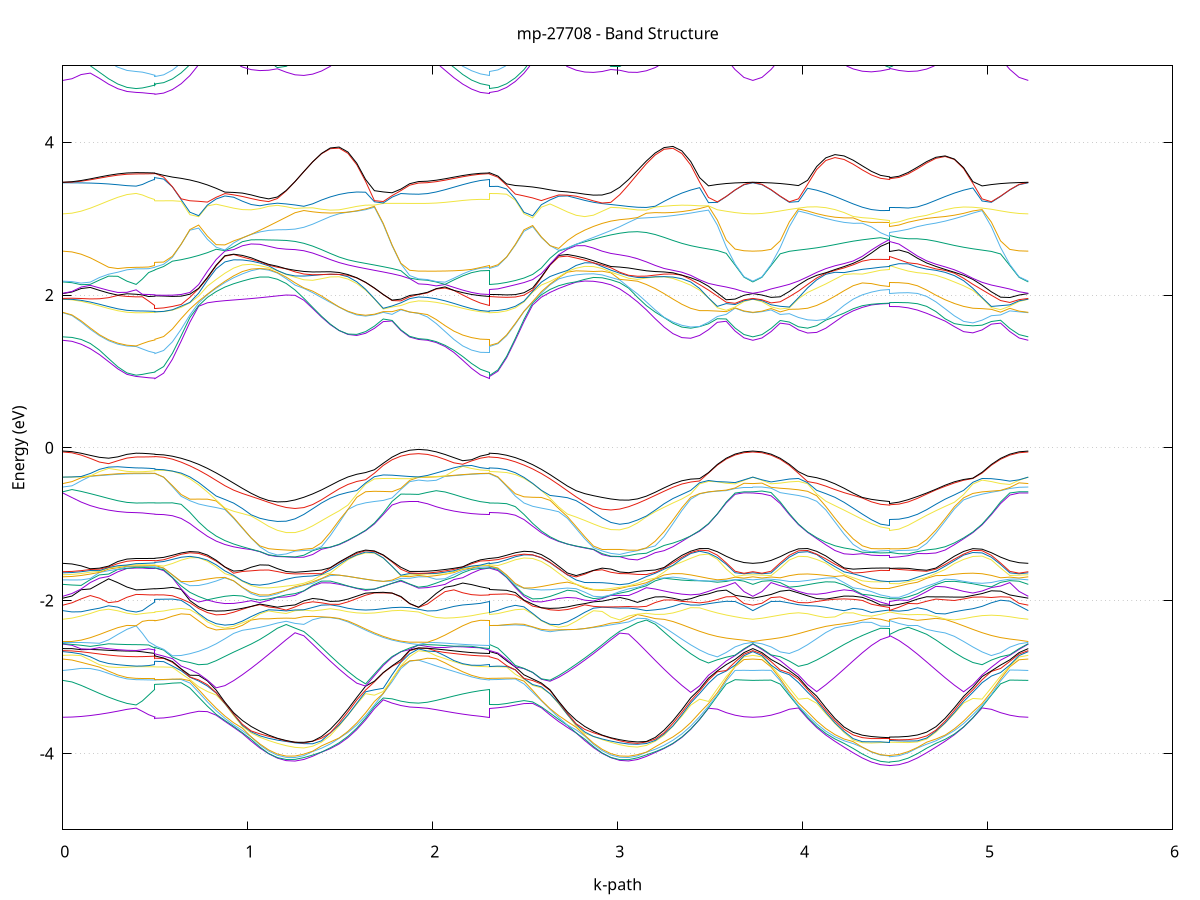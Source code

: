 set title 'mp-27708 - Band Structure'
set xlabel 'k-path'
set ylabel 'Energy (eV)'
set grid y
set yrange [-5:5]
set terminal png size 800,600
set output 'mp-27708_bands_gnuplot.png'
plot '-' using 1:2 with lines notitle, '-' using 1:2 with lines notitle, '-' using 1:2 with lines notitle, '-' using 1:2 with lines notitle, '-' using 1:2 with lines notitle, '-' using 1:2 with lines notitle, '-' using 1:2 with lines notitle, '-' using 1:2 with lines notitle, '-' using 1:2 with lines notitle, '-' using 1:2 with lines notitle, '-' using 1:2 with lines notitle, '-' using 1:2 with lines notitle, '-' using 1:2 with lines notitle, '-' using 1:2 with lines notitle, '-' using 1:2 with lines notitle, '-' using 1:2 with lines notitle, '-' using 1:2 with lines notitle, '-' using 1:2 with lines notitle, '-' using 1:2 with lines notitle, '-' using 1:2 with lines notitle, '-' using 1:2 with lines notitle, '-' using 1:2 with lines notitle, '-' using 1:2 with lines notitle, '-' using 1:2 with lines notitle, '-' using 1:2 with lines notitle, '-' using 1:2 with lines notitle, '-' using 1:2 with lines notitle, '-' using 1:2 with lines notitle, '-' using 1:2 with lines notitle, '-' using 1:2 with lines notitle, '-' using 1:2 with lines notitle, '-' using 1:2 with lines notitle, '-' using 1:2 with lines notitle, '-' using 1:2 with lines notitle, '-' using 1:2 with lines notitle, '-' using 1:2 with lines notitle, '-' using 1:2 with lines notitle, '-' using 1:2 with lines notitle, '-' using 1:2 with lines notitle, '-' using 1:2 with lines notitle, '-' using 1:2 with lines notitle, '-' using 1:2 with lines notitle, '-' using 1:2 with lines notitle, '-' using 1:2 with lines notitle, '-' using 1:2 with lines notitle, '-' using 1:2 with lines notitle, '-' using 1:2 with lines notitle, '-' using 1:2 with lines notitle, '-' using 1:2 with lines notitle, '-' using 1:2 with lines notitle, '-' using 1:2 with lines notitle, '-' using 1:2 with lines notitle, '-' using 1:2 with lines notitle, '-' using 1:2 with lines notitle, '-' using 1:2 with lines notitle, '-' using 1:2 with lines notitle, '-' using 1:2 with lines notitle, '-' using 1:2 with lines notitle, '-' using 1:2 with lines notitle, '-' using 1:2 with lines notitle, '-' using 1:2 with lines notitle, '-' using 1:2 with lines notitle, '-' using 1:2 with lines notitle, '-' using 1:2 with lines notitle, '-' using 1:2 with lines notitle, '-' using 1:2 with lines notitle, '-' using 1:2 with lines notitle, '-' using 1:2 with lines notitle, '-' using 1:2 with lines notitle, '-' using 1:2 with lines notitle, '-' using 1:2 with lines notitle, '-' using 1:2 with lines notitle, '-' using 1:2 with lines notitle, '-' using 1:2 with lines notitle, '-' using 1:2 with lines notitle, '-' using 1:2 with lines notitle, '-' using 1:2 with lines notitle, '-' using 1:2 with lines notitle, '-' using 1:2 with lines notitle, '-' using 1:2 with lines notitle, '-' using 1:2 with lines notitle, '-' using 1:2 with lines notitle, '-' using 1:2 with lines notitle, '-' using 1:2 with lines notitle, '-' using 1:2 with lines notitle, '-' using 1:2 with lines notitle, '-' using 1:2 with lines notitle, '-' using 1:2 with lines notitle, '-' using 1:2 with lines notitle, '-' using 1:2 with lines notitle, '-' using 1:2 with lines notitle, '-' using 1:2 with lines notitle
0.000000 -13.022078
0.049561 -13.020178
0.099123 -13.014678
0.148684 -13.006178
0.198245 -12.995478
0.247807 -12.983778
0.297368 -12.972878
0.346930 -12.964678
0.396491 -12.961578
0.396491 -12.961578
0.430338 -12.962078
0.464186 -12.963278
0.498033 -12.964678
0.498033 -12.964678
0.498033 -12.965578
0.498033 -12.965578
0.545333 -12.960078
0.592634 -12.943778
0.639934 -12.916878
0.687234 -12.879678
0.734534 -12.832878
0.781834 -12.777178
0.829134 -12.713678
0.876434 -12.643878
0.923734 -12.569678
0.971034 -12.493678
1.018334 -12.419178
1.065635 -12.350678
1.112935 -12.293678
1.160235 -12.254378
1.160235 -12.254378
1.207933 -12.239978
1.255631 -12.263778
1.303329 -12.309678
1.351027 -12.372378
1.398726 -12.445678
1.446424 -12.524378
1.494122 -12.603978
1.541820 -12.681178
1.589518 -12.753578
1.637216 -12.819178
1.684915 -12.876578
1.732613 -12.924878
1.780311 -12.963078
1.828009 -12.990778
1.875707 -13.007478
1.923405 -13.013078
1.923405 -13.013078
1.971187 -13.011478
2.018968 -13.006778
2.066750 -12.999478
2.114531 -12.990578
2.162313 -12.981078
2.210094 -12.972678
2.257875 -12.966778
2.305657 -12.964678
2.305657 -12.961578
2.352624 -12.956178
2.399591 -12.940278
2.446558 -12.913878
2.493526 -12.877378
2.540493 -12.831478
2.587460 -12.776878
2.634427 -12.714578
2.681394 -12.646078
2.728362 -12.573078
2.775329 -12.498078
2.822296 -12.424278
2.869263 -12.355978
2.916230 -12.298278
2.963198 -12.256978
2.963198 -12.256978
3.011187 -12.240978
3.059176 -12.263078
3.107166 -12.308278
3.155155 -12.370878
3.203145 -12.444878
3.251134 -12.524578
3.299124 -12.605378
3.347113 -12.683978
3.395103 -12.757678
3.443092 -12.824478
3.491082 -12.882978
3.539071 -12.932078
3.587060 -12.971078
3.635050 -12.999278
3.683039 -13.016278
3.731029 -13.022078
3.731029 -13.022078
3.780345 -13.016278
3.829661 -12.999178
3.878978 -12.970878
3.928294 -12.931778
3.977610 -12.882478
4.026927 -12.823778
4.076243 -12.756778
4.125559 -12.682978
4.174876 -12.604278
4.224192 -12.523278
4.273508 -12.443578
4.322825 -12.369478
4.372141 -12.306778
4.421457 -12.261678
4.470774 -12.240278
4.470774 -12.241978
4.520751 -12.260178
4.570727 -12.304578
4.620704 -12.367078
4.670681 -12.441178
4.720658 -12.521078
4.770635 -12.602178
4.820612 -12.681178
4.870589 -12.755378
4.920565 -12.822678
4.970542 -12.881678
5.020519 -12.931278
5.070496 -12.970578
5.120473 -12.998978
5.170450 -13.016278
5.220427 -13.021978
e
0.000000 -12.955578
0.049561 -12.954478
0.099123 -12.951378
0.148684 -12.946878
0.198245 -12.941878
0.247807 -12.937378
0.297368 -12.934178
0.346930 -12.932778
0.396491 -12.932478
0.396491 -12.932478
0.430338 -12.931278
0.464186 -12.928078
0.498033 -12.923978
0.498033 -12.923978
0.498033 -12.918978
0.498033 -12.918978
0.545333 -12.913678
0.592634 -12.897778
0.639934 -12.871478
0.687234 -12.835178
0.734534 -12.789478
0.781834 -12.735178
0.829134 -12.673278
0.876434 -12.605378
0.923734 -12.533378
0.971034 -12.459978
1.018334 -12.388478
1.065635 -12.323578
1.112935 -12.270878
1.160235 -12.241478
1.160235 -12.241478
1.207933 -12.239078
1.255631 -12.251978
1.303329 -12.290878
1.351027 -12.349278
1.398726 -12.420178
1.446424 -12.497578
1.494122 -12.576578
1.541820 -12.653678
1.589518 -12.726078
1.637216 -12.791878
1.684915 -12.849578
1.732613 -12.897978
1.780311 -12.936378
1.828009 -12.964178
1.875707 -12.980978
1.923405 -12.986678
1.923405 -12.986678
1.971187 -12.984978
2.018968 -12.980078
2.066750 -12.972378
2.114531 -12.962578
2.162313 -12.951678
2.210094 -12.940778
2.257875 -12.931178
2.305657 -12.923978
2.305657 -12.932478
2.352624 -12.927078
2.399591 -12.911078
2.446558 -12.884578
2.493526 -12.847978
2.540493 -12.801778
2.587460 -12.746978
2.634427 -12.684478
2.681394 -12.615878
2.728362 -12.542878
2.775329 -12.468278
2.822296 -12.395578
2.869263 -12.329178
2.916230 -12.275178
2.963198 -12.244778
2.963198 -12.244778
3.011187 -12.237278
3.059176 -12.243678
3.107166 -12.275478
3.155155 -12.327878
3.203145 -12.394678
3.251134 -12.469378
3.299124 -12.546878
3.347113 -12.623078
3.395103 -12.694978
3.443092 -12.760578
3.491082 -12.818178
3.539071 -12.866678
3.587060 -12.905178
3.635050 -12.933078
3.683039 -12.949978
3.731029 -12.955678
3.731029 -12.955578
3.780345 -12.949978
3.829661 -12.933178
3.878978 -12.905478
3.928294 -12.867278
3.977610 -12.819078
4.026927 -12.761878
4.076243 -12.696878
4.125559 -12.625478
4.174876 -12.549878
4.224192 -12.472578
4.273508 -12.397378
4.322825 -12.328778
4.372141 -12.275378
4.421457 -12.244878
4.470774 -12.239578
4.470774 -12.236978
4.520751 -12.248578
4.570727 -12.285578
4.620704 -12.341978
4.670681 -12.410878
4.720658 -12.486078
4.770635 -12.562978
4.820612 -12.637778
4.870589 -12.707878
4.920565 -12.771378
4.970542 -12.826678
5.020519 -12.872778
5.070496 -12.909078
5.120473 -12.934978
5.170450 -12.950478
5.220427 -12.955578
e
0.000000 -12.943378
0.049561 -12.941678
0.099123 -12.936578
0.148684 -12.928478
0.198245 -12.918078
0.247807 -12.906578
0.297368 -12.895378
0.346930 -12.886478
0.396491 -12.882778
0.396491 -12.882778
0.430338 -12.884278
0.464186 -12.888078
0.498033 -12.892778
0.498033 -12.892778
0.498033 -12.897878
0.498033 -12.897878
0.545333 -12.892478
0.592634 -12.876378
0.639934 -12.849878
0.687234 -12.813278
0.734534 -12.767178
0.781834 -12.712678
0.829134 -12.650778
0.876434 -12.583178
0.923734 -12.512078
0.971034 -12.440578
1.018334 -12.372478
1.065635 -12.312678
1.112935 -12.267178
1.160235 -12.235878
1.160235 -12.235878
1.207933 -12.222678
1.255631 -12.232378
1.303329 -12.263978
1.351027 -12.314078
1.398726 -12.376978
1.446424 -12.447178
1.494122 -12.519978
1.541820 -12.591778
1.589518 -12.659678
1.637216 -12.721678
1.684915 -12.776278
1.732613 -12.822278
1.780311 -12.858878
1.828009 -12.885378
1.875707 -12.901478
1.923405 -12.906878
1.923405 -12.906878
1.971187 -12.905978
2.018968 -12.903378
2.066750 -12.899578
2.114531 -12.895378
2.162313 -12.891578
2.210094 -12.889378
2.257875 -12.889578
2.305657 -12.892778
2.305657 -12.882778
2.352624 -12.877578
2.399591 -12.862178
2.446558 -12.836678
2.493526 -12.801578
2.540493 -12.757378
2.587460 -12.705078
2.634427 -12.645578
2.681394 -12.580578
2.728362 -12.512078
2.775329 -12.442778
2.822296 -12.376178
2.869263 -12.316978
2.916230 -12.270378
2.963198 -12.236778
2.963198 -12.236778
3.011187 -12.222878
3.059176 -12.234878
3.107166 -12.270878
3.155155 -12.325778
3.203145 -12.393278
3.251134 -12.467478
3.299124 -12.543778
3.347113 -12.618478
3.395103 -12.688878
3.443092 -12.752878
3.491082 -12.809178
3.539071 -12.856478
3.587060 -12.894078
3.635050 -12.921378
3.683039 -12.937878
3.731029 -12.943378
3.731029 -12.943378
3.780345 -12.937878
3.829661 -12.921278
3.878978 -12.893978
3.928294 -12.856278
3.977610 -12.808778
4.026927 -12.752278
4.076243 -12.687878
4.125559 -12.617178
4.174876 -12.542178
4.224192 -12.465978
4.273508 -12.392478
4.322825 -12.326778
4.372141 -12.272778
4.421457 -12.235478
4.470774 -12.222378
4.470774 -12.223378
4.520751 -12.233078
4.570727 -12.263778
4.620704 -12.313978
4.670681 -12.378478
4.720658 -12.451578
4.770635 -12.528078
4.820612 -12.603878
4.870589 -12.675978
4.920565 -12.742178
4.970542 -12.800778
5.020519 -12.850378
5.070496 -12.890178
5.120473 -12.919378
5.170450 -12.937278
5.220427 -12.943378
e
0.000000 -12.874678
0.049561 -12.873878
0.099123 -12.871578
0.148684 -12.868278
0.198245 -12.864678
0.247807 -12.861878
0.297368 -12.860478
0.346930 -12.860778
0.396491 -12.861378
0.396491 -12.861378
0.430338 -12.860578
0.464186 -12.858878
0.498033 -12.857178
0.498033 -12.857178
0.498033 -12.855778
0.498033 -12.855778
0.545333 -12.850478
0.592634 -12.834878
0.639934 -12.808978
0.687234 -12.773378
0.734534 -12.728478
0.781834 -12.675278
0.829134 -12.614678
0.876434 -12.548178
0.923734 -12.477578
0.971034 -12.405578
1.018334 -12.335378
1.065635 -12.271478
1.112935 -12.219578
1.160235 -12.185578
1.160235 -12.185578
1.207933 -12.174378
1.255631 -12.188378
1.303329 -12.225478
1.351027 -12.280578
1.398726 -12.347578
1.446424 -12.420978
1.494122 -12.496178
1.541820 -12.569678
1.589518 -12.638878
1.637216 -12.701878
1.684915 -12.757278
1.732613 -12.803778
1.780311 -12.840778
1.828009 -12.867578
1.875707 -12.883778
1.923405 -12.889178
1.923405 -12.889178
1.971187 -12.888178
2.018968 -12.885278
2.066750 -12.880778
2.114531 -12.875378
2.162313 -12.869678
2.210094 -12.864378
2.257875 -12.860078
2.305657 -12.857178
2.305657 -12.861378
2.352624 -12.856178
2.399591 -12.840578
2.446558 -12.814778
2.493526 -12.779178
2.540493 -12.734378
2.587460 -12.681078
2.634427 -12.620478
2.681394 -12.553878
2.728362 -12.483278
2.775329 -12.411078
2.822296 -12.340678
2.869263 -12.276478
2.916230 -12.223778
2.963198 -12.188178
2.963198 -12.188178
3.011187 -12.174478
3.059176 -12.185778
3.107166 -12.220378
3.155155 -12.273178
3.203145 -12.338178
3.251134 -12.409878
3.299124 -12.483878
3.347113 -12.556478
3.395103 -12.625178
3.443092 -12.687778
3.491082 -12.742978
3.539071 -12.789378
3.587060 -12.826278
3.635050 -12.853078
3.683039 -12.869278
3.731029 -12.874678
3.731029 -12.874678
3.780345 -12.869278
3.829661 -12.853278
3.878978 -12.826678
3.928294 -12.790078
3.977610 -12.744078
4.026927 -12.689378
4.076243 -12.627178
4.125559 -12.558978
4.174876 -12.486678
4.224192 -12.412978
4.273508 -12.341278
4.322825 -12.275978
4.372141 -12.222678
4.421457 -12.187178
4.470774 -12.174678
4.470774 -12.174378
4.520751 -12.187278
4.570727 -12.223578
4.620704 -12.278078
4.670681 -12.344178
4.720658 -12.416178
4.770635 -12.489878
4.820612 -12.561778
4.870589 -12.629478
4.920565 -12.691178
4.970542 -12.745378
5.020519 -12.790978
5.070496 -12.827178
5.120473 -12.853478
5.170450 -12.869378
5.220427 -12.874678
e
0.000000 -12.256078
0.049561 -12.258678
0.099123 -12.266178
0.148684 -12.277578
0.198245 -12.291178
0.247807 -12.304878
0.297368 -12.316578
0.346930 -12.324578
0.396491 -12.327378
0.396491 -12.327378
0.430338 -12.327378
0.464186 -12.327378
0.498033 -12.327278
0.498033 -12.327278
0.498033 -12.327478
0.498033 -12.327478
0.545333 -12.324978
0.592634 -12.317778
0.639934 -12.305978
0.687234 -12.289978
0.734534 -12.270378
0.781834 -12.247778
0.829134 -12.223078
0.876434 -12.197178
0.923734 -12.170978
0.971034 -12.145478
1.018334 -12.121978
1.065635 -12.101078
1.112935 -12.083878
1.160235 -12.070778
1.160235 -12.070778
1.207933 -12.062578
1.255631 -12.059578
1.303329 -12.062978
1.351027 -12.072378
1.398726 -12.085878
1.446424 -12.102878
1.494122 -12.122378
1.541820 -12.143378
1.589518 -12.164878
1.637216 -12.185878
1.684915 -12.205378
1.732613 -12.222478
1.780311 -12.236578
1.828009 -12.247078
1.875707 -12.253578
1.923405 -12.255778
1.923405 -12.255778
1.971187 -12.258278
2.018968 -12.265478
2.066750 -12.276378
2.114531 -12.289478
2.162313 -12.302978
2.210094 -12.314878
2.257875 -12.323378
2.305657 -12.327278
2.305657 -12.327378
2.352624 -12.324978
2.399591 -12.317878
2.446558 -12.306178
2.493526 -12.290378
2.540493 -12.271078
2.587460 -12.248778
2.634427 -12.224278
2.681394 -12.198578
2.728362 -12.172578
2.775329 -12.147278
2.822296 -12.123678
2.869263 -12.102778
2.916230 -12.085278
2.963198 -12.071878
2.963198 -12.071878
3.011187 -12.062978
3.059176 -12.059378
3.107166 -12.062578
3.155155 -12.071778
3.203145 -12.085178
3.251134 -12.102078
3.299124 -12.121578
3.347113 -12.142678
3.395103 -12.164278
3.443092 -12.185378
3.491082 -12.205078
3.539071 -12.222378
3.587060 -12.236678
3.635050 -12.247278
3.683039 -12.253778
3.731029 -12.256078
3.731029 -12.256078
3.780345 -12.254078
3.829661 -12.248178
3.878978 -12.238678
3.928294 -12.225778
3.977610 -12.210078
4.026927 -12.192178
4.076243 -12.172778
4.125559 -12.152578
4.174876 -12.132578
4.224192 -12.113578
4.273508 -12.096478
4.322825 -12.082178
4.372141 -12.071278
4.421457 -12.064378
4.470774 -12.061978
4.470774 -12.061978
4.520751 -12.064378
4.570727 -12.071178
4.620704 -12.081978
4.670681 -12.096278
4.720658 -12.113278
4.770635 -12.132278
4.820612 -12.152378
4.870589 -12.172578
4.920565 -12.191978
4.970542 -12.209978
5.020519 -12.225678
5.070496 -12.238578
5.120473 -12.248178
5.170450 -12.254078
5.220427 -12.256078
e
0.000000 -12.241778
0.049561 -12.244278
0.099123 -12.251178
0.148684 -12.261578
0.198245 -12.273978
0.247807 -12.286478
0.297368 -12.297178
0.346930 -12.304378
0.396491 -12.306878
0.396491 -12.306878
0.430338 -12.306778
0.464186 -12.306278
0.498033 -12.305778
0.498033 -12.305778
0.498033 -12.305678
0.498033 -12.305678
0.545333 -12.303378
0.592634 -12.296278
0.639934 -12.284778
0.687234 -12.269278
0.734534 -12.250278
0.781834 -12.228478
0.829134 -12.204678
0.876434 -12.179778
0.923734 -12.154778
0.971034 -12.130778
1.018334 -12.108678
1.065635 -12.089678
1.112935 -12.074478
1.160235 -12.063978
1.160235 -12.063978
1.207933 -12.058478
1.255631 -12.058178
1.303329 -12.061878
1.351027 -12.069278
1.398726 -12.080978
1.446424 -12.096478
1.494122 -12.114578
1.541820 -12.134378
1.589518 -12.154878
1.637216 -12.174978
1.684915 -12.193778
1.732613 -12.210378
1.780311 -12.223978
1.828009 -12.234178
1.875707 -12.240478
1.923405 -12.242678
1.923405 -12.242678
1.971187 -12.244778
2.018968 -12.251078
2.066750 -12.260578
2.114531 -12.271978
2.162313 -12.283878
2.210094 -12.294378
2.257875 -12.302078
2.305657 -12.305778
2.305657 -12.306878
2.352624 -12.304578
2.399591 -12.297578
2.446558 -12.286278
2.493526 -12.270878
2.540493 -12.252078
2.587460 -12.230478
2.634427 -12.206778
2.681394 -12.181978
2.728362 -12.157078
2.775329 -12.132978
2.822296 -12.110778
2.869263 -12.091478
2.916230 -12.075878
2.963198 -12.064878
2.963198 -12.064878
3.011187 -12.058878
3.059176 -12.058178
3.107166 -12.061178
3.155155 -12.068178
3.203145 -12.079678
3.251134 -12.094878
3.299124 -12.112978
3.347113 -12.132778
3.395103 -12.153378
3.443092 -12.173578
3.491082 -12.192478
3.539071 -12.209178
3.587060 -12.222978
3.635050 -12.233278
3.683039 -12.239678
3.731029 -12.241778
3.731029 -12.241778
3.780345 -12.239878
3.829661 -12.234178
3.878978 -12.224878
3.928294 -12.212378
3.977610 -12.197078
4.026927 -12.179778
4.076243 -12.160978
4.125559 -12.141678
4.174876 -12.122578
4.224192 -12.104578
4.273508 -12.088778
4.322825 -12.075678
4.372141 -12.066078
4.421457 -12.060278
4.470774 -12.058378
4.470774 -12.058578
4.520751 -12.060578
4.570727 -12.066378
4.620704 -12.076078
4.670681 -12.089178
4.720658 -12.105078
4.770635 -12.123078
4.820612 -12.142178
4.870589 -12.161478
4.920565 -12.180178
4.970542 -12.197478
5.020519 -12.212678
5.070496 -12.225078
5.120473 -12.234278
5.170450 -12.239878
5.220427 -12.241778
e
0.000000 -12.223478
0.049561 -12.225478
0.099123 -12.231178
0.148684 -12.240078
0.198245 -12.250778
0.247807 -12.261878
0.297368 -12.271478
0.346930 -12.278078
0.396491 -12.280478
0.396491 -12.280478
0.430338 -12.280778
0.464186 -12.281478
0.498033 -12.282278
0.498033 -12.282278
0.498033 -12.282778
0.498033 -12.282778
0.545333 -12.280378
0.592634 -12.273278
0.639934 -12.261678
0.687234 -12.245978
0.734534 -12.226778
0.781834 -12.204678
0.829134 -12.180478
0.876434 -12.155178
0.923734 -12.129778
0.971034 -12.105178
1.018334 -12.082578
1.065635 -12.062878
1.112935 -12.046978
1.160235 -12.035578
1.160235 -12.035578
1.207933 -12.029078
1.255631 -12.027978
1.303329 -12.031978
1.351027 -12.040878
1.398726 -12.054078
1.446424 -12.070678
1.494122 -12.089978
1.541820 -12.110678
1.589518 -12.131978
1.637216 -12.152778
1.684915 -12.172078
1.732613 -12.189078
1.780311 -12.203078
1.828009 -12.213478
1.875707 -12.219878
1.923405 -12.222078
1.923405 -12.222078
1.971187 -12.224178
2.018968 -12.230178
2.066750 -12.239278
2.114531 -12.250378
2.162313 -12.261878
2.210094 -12.271978
2.257875 -12.279178
2.305657 -12.282278
2.305657 -12.280478
2.352624 -12.278078
2.399591 -12.271078
2.446558 -12.259678
2.493526 -12.244278
2.540493 -12.225378
2.587460 -12.203678
2.634427 -12.179878
2.681394 -12.154978
2.728362 -12.129878
2.775329 -12.105578
2.822296 -12.083178
2.869263 -12.063578
2.916230 -12.047678
2.963198 -12.036178
2.963198 -12.036178
3.011187 -12.029378
3.059176 -12.027978
3.107166 -12.031778
3.155155 -12.040478
3.203145 -12.053578
3.251134 -12.070278
3.299124 -12.089578
3.347113 -12.110478
3.395103 -12.131978
3.443092 -12.152978
3.491082 -12.172578
3.539071 -12.189878
3.587060 -12.204078
3.635050 -12.214678
3.683039 -12.221178
3.731029 -12.223478
3.731029 -12.223478
3.780345 -12.221378
3.829661 -12.215478
3.878978 -12.205678
3.928294 -12.192678
3.977610 -12.176678
4.026927 -12.158478
4.076243 -12.138778
4.125559 -12.118478
4.174876 -12.098278
4.224192 -12.079278
4.273508 -12.062378
4.322825 -12.048278
4.372141 -12.037778
4.421457 -12.031278
4.470774 -12.029078
4.470774 -12.028778
4.520751 -12.030878
4.570727 -12.037378
4.620704 -12.047878
4.670681 -12.061878
4.720658 -12.078678
4.770635 -12.097678
4.820612 -12.117778
4.870589 -12.138078
4.920565 -12.157778
4.970542 -12.176078
5.020519 -12.192178
5.070496 -12.205478
5.120473 -12.215278
5.170450 -12.221378
5.220427 -12.223478
e
0.000000 -12.210378
0.049561 -12.212278
0.099123 -12.217778
0.148684 -12.226178
0.198245 -12.236378
0.247807 -12.246778
0.297368 -12.255878
0.346930 -12.262078
0.396491 -12.264278
0.396491 -12.264278
0.430338 -12.264078
0.464186 -12.263678
0.498033 -12.263178
0.498033 -12.263178
0.498033 -12.263078
0.498033 -12.263078
0.545333 -12.260678
0.592634 -12.253578
0.639934 -12.242078
0.687234 -12.226478
0.734534 -12.207378
0.781834 -12.185478
0.829134 -12.161578
0.876434 -12.136478
0.923734 -12.111278
0.971034 -12.086978
1.018334 -12.064678
1.065635 -12.045278
1.112935 -12.029778
1.160235 -12.018778
1.160235 -12.018778
1.207933 -12.012778
1.255631 -12.012178
1.303329 -12.016878
1.351027 -12.026278
1.398726 -12.039978
1.446424 -12.057078
1.494122 -12.076778
1.541820 -12.097978
1.589518 -12.119678
1.637216 -12.140778
1.684915 -12.160378
1.732613 -12.177678
1.780311 -12.191878
1.828009 -12.202478
1.875707 -12.208978
1.923405 -12.211178
1.923405 -12.211178
1.971187 -12.212878
2.018968 -12.217778
2.066750 -12.225278
2.114531 -12.234578
2.162313 -12.244478
2.210094 -12.253378
2.257875 -12.259978
2.305657 -12.263178
2.305657 -12.264278
2.352624 -12.261978
2.399591 -12.254978
2.446558 -12.243578
2.493526 -12.228178
2.540493 -12.209278
2.587460 -12.187478
2.634427 -12.163678
2.681394 -12.138778
2.728362 -12.113678
2.775329 -12.089378
2.822296 -12.066878
2.869263 -12.047278
2.916230 -12.031278
2.963198 -12.019778
2.963198 -12.019778
3.011187 -12.013178
3.059176 -12.011878
3.107166 -12.016078
3.155155 -12.025178
3.203145 -12.038578
3.251134 -12.055578
3.299124 -12.075278
3.347113 -12.096478
3.395103 -12.118178
3.443092 -12.139378
3.491082 -12.159178
3.539071 -12.176578
3.587060 -12.190878
3.635050 -12.201578
3.683039 -12.208178
3.731029 -12.210378
3.731029 -12.210378
3.780345 -12.208278
3.829661 -12.202278
3.878978 -12.192478
3.928294 -12.179178
3.977610 -12.163078
4.026927 -12.144678
4.076243 -12.124678
4.125559 -12.104078
4.174876 -12.083578
4.224192 -12.064178
4.273508 -12.046878
4.322825 -12.032378
4.372141 -12.021578
4.421457 -12.014878
4.470774 -12.012578
4.470774 -12.012678
4.520751 -12.014978
4.570727 -12.021778
4.620704 -12.032678
4.670681 -12.047178
4.720658 -12.064578
4.770635 -12.083978
4.820612 -12.104478
4.870589 -12.125078
4.920565 -12.145078
4.970542 -12.163378
5.020519 -12.179478
5.070496 -12.192578
5.120473 -12.202378
5.170450 -12.208378
5.220427 -12.210378
e
0.000000 -11.136478
0.049561 -11.137978
0.099123 -11.142078
0.148684 -11.148078
0.198245 -11.154878
0.247807 -11.161278
0.297368 -11.166378
0.346930 -11.169578
0.396491 -11.170578
0.396491 -11.170578
0.430338 -11.170578
0.464186 -11.170678
0.498033 -11.170678
0.498033 -11.170678
0.498033 -11.170878
0.498033 -11.170878
0.545333 -11.165778
0.592634 -11.150778
0.639934 -11.126278
0.687234 -11.093478
0.734534 -11.054978
0.781834 -11.013178
0.829134 -10.971078
0.876434 -10.933078
0.923734 -10.904278
0.971034 -10.888578
1.018334 -10.886578
1.065635 -10.894178
1.112935 -10.903378
1.160235 -10.904878
1.160235 -10.904878
1.207933 -10.902478
1.255631 -10.916878
1.303329 -10.912678
1.351027 -10.898078
1.398726 -10.883178
1.446424 -10.877278
1.494122 -10.885578
1.541820 -10.908478
1.589518 -10.942378
1.637216 -10.981978
1.684915 -11.022478
1.732613 -11.059878
1.780311 -11.091378
1.828009 -11.115078
1.875707 -11.129778
1.923405 -11.134678
1.923405 -11.134678
1.971187 -11.136078
2.018968 -11.140078
2.066750 -11.145878
2.114531 -11.152578
2.162313 -11.159178
2.210094 -11.164778
2.257875 -11.168778
2.305657 -11.170678
2.305657 -11.170578
2.352624 -11.165678
2.399591 -11.151178
2.446558 -11.127578
2.493526 -11.096078
2.540493 -11.058278
2.587460 -11.016678
2.634427 -10.974778
2.681394 -10.936978
2.728362 -10.908378
2.775329 -10.893078
2.822296 -10.891678
2.869263 -10.900478
2.916230 -10.911078
2.963198 -10.913878
2.963198 -10.913878
3.011187 -10.900378
3.059176 -10.907978
3.107166 -10.904678
3.155155 -10.891578
3.203145 -10.877878
3.251134 -10.872578
3.299124 -10.881178
3.347113 -10.904078
3.395103 -10.937978
3.443092 -10.977678
3.491082 -11.019978
3.539071 -11.058978
3.587060 -11.091578
3.635050 -11.116178
3.683039 -11.131278
3.731029 -11.136478
3.731029 -11.136478
3.780345 -11.131478
3.829661 -11.116978
3.878978 -11.093478
3.928294 -11.061978
3.977610 -11.024578
4.026927 -10.984278
4.076243 -10.945178
4.125559 -10.911478
4.174876 -10.887978
4.224192 -10.878178
4.273508 -10.882178
4.322825 -10.895078
4.372141 -10.908278
4.421457 -10.912078
4.470774 -10.900278
4.470774 -10.903978
4.520751 -10.913278
4.570727 -10.908778
4.620704 -10.895078
4.670681 -10.881978
4.720658 -10.878078
4.770635 -10.887978
4.820612 -10.911478
4.870589 -10.945178
4.920565 -10.984078
4.970542 -11.024278
5.020519 -11.061878
5.070496 -11.093378
5.120473 -11.116978
5.170450 -11.131478
5.220427 -11.136478
e
0.000000 -11.131178
0.049561 -11.132678
0.099123 -11.136878
0.148684 -11.143078
0.198245 -11.150278
0.247807 -11.157278
0.297368 -11.163078
0.346930 -11.166978
0.396491 -11.168378
0.396491 -11.168378
0.430338 -11.168378
0.464186 -11.168278
0.498033 -11.168178
0.498033 -11.168178
0.498033 -11.168078
0.498033 -11.168078
0.545333 -11.163178
0.592634 -11.148478
0.639934 -11.124778
0.687234 -11.092978
0.734534 -11.054078
0.781834 -11.010478
0.829134 -10.966178
0.876434 -10.925878
0.923734 -10.894878
0.971034 -10.877678
1.018334 -10.875778
1.065635 -10.885378
1.112935 -10.898178
1.160235 -10.904178
1.160235 -10.904178
1.207933 -10.896478
1.255631 -10.896378
1.303329 -10.888478
1.351027 -10.873578
1.398726 -10.860878
1.446424 -10.858478
1.494122 -10.870978
1.541820 -10.897578
1.589518 -10.934378
1.637216 -10.976178
1.684915 -11.018178
1.732613 -11.056578
1.780311 -11.088778
1.828009 -11.112878
1.875707 -11.127778
1.923405 -11.132878
1.923405 -11.132878
1.971187 -11.134278
2.018968 -11.138278
2.066750 -11.144078
2.114531 -11.150878
2.162313 -11.157478
2.210094 -11.162878
2.257875 -11.166678
2.305657 -11.168178
2.305657 -11.168378
2.352624 -11.163378
2.399591 -11.148678
2.446558 -11.124678
2.493526 -11.092478
2.540493 -11.053678
2.587460 -11.010578
2.634427 -10.966578
2.681394 -10.925878
2.728362 -10.893578
2.775329 -10.874078
2.822296 -10.869078
2.869263 -10.875478
2.916230 -10.886278
2.963198 -10.892678
2.963198 -10.892678
3.011187 -10.896078
3.059176 -10.907378
3.107166 -10.900778
3.155155 -10.884178
3.203145 -10.868678
3.251134 -10.863478
3.299124 -10.873678
3.347113 -10.899078
3.395103 -10.935478
3.443092 -10.977478
3.491082 -11.018278
3.539071 -11.055878
3.587060 -11.087578
3.635050 -11.111378
3.683039 -11.126178
3.731029 -11.131178
3.731029 -11.131178
3.780345 -11.126378
3.829661 -11.112178
3.878978 -11.089278
3.928294 -11.058778
3.977610 -11.022378
4.026927 -10.982178
4.076243 -10.941378
4.125559 -10.904978
4.174876 -10.878378
4.224192 -10.865578
4.273508 -10.867278
4.322825 -10.879278
4.372141 -10.893278
4.421457 -10.900178
4.470774 -10.897978
4.470774 -10.896278
4.520751 -10.898278
4.570727 -10.892678
4.620704 -10.879278
4.670681 -10.867478
4.720658 -10.865778
4.770635 -10.878478
4.820612 -10.904978
4.870589 -10.941378
4.920565 -10.982478
4.970542 -11.022678
5.020519 -11.058978
5.070496 -11.089378
5.120473 -11.112278
5.170450 -11.126378
5.220427 -11.131178
e
0.000000 -10.021778
0.049561 -10.019078
0.099123 -10.011278
0.148684 -9.999978
0.198245 -9.986778
0.247807 -9.973978
0.297368 -9.963378
0.346930 -9.956378
0.396491 -9.953978
0.396491 -9.953978
0.430338 -9.954478
0.464186 -9.955578
0.498033 -9.956778
0.498033 -9.956778
0.498033 -9.957378
0.498033 -9.957378
0.545333 -9.964078
0.592634 -9.984178
0.639934 -10.017478
0.687234 -10.063478
0.734534 -10.121778
0.781834 -10.191378
0.829134 -10.270778
0.876434 -10.358078
0.923734 -10.450578
0.971034 -10.545078
1.018334 -10.637378
1.065635 -10.725678
1.112935 -10.803678
1.160235 -10.863778
1.160235 -10.863778
1.207933 -10.893378
1.255631 -10.862078
1.303329 -10.808878
1.351027 -10.737878
1.398726 -10.654878
1.446424 -10.565678
1.494122 -10.475178
1.541820 -10.387578
1.589518 -10.305778
1.637216 -10.232178
1.684915 -10.168378
1.732613 -10.115478
1.780311 -10.073978
1.828009 -10.044278
1.875707 -10.026478
1.923405 -10.020478
1.923405 -10.020478
1.971187 -10.017978
2.018968 -10.010978
2.066750 -10.000478
2.114531 -9.988478
2.162313 -9.976678
2.210094 -9.966678
2.257875 -9.959778
2.305657 -9.956778
2.305657 -9.953978
2.352624 -9.960778
2.399591 -9.981078
2.446558 -10.014678
2.493526 -10.061278
2.540493 -10.120178
2.587460 -10.190478
2.634427 -10.270778
2.681394 -10.359178
2.728362 -10.452978
2.775329 -10.548978
2.822296 -10.643178
2.869263 -10.730478
2.916230 -10.805178
2.963198 -10.861678
2.963198 -10.861678
3.011187 -10.895878
3.059176 -10.864078
3.107166 -10.807078
3.155155 -10.732878
3.203145 -10.647478
3.251134 -10.560078
3.299124 -10.471078
3.347113 -10.384578
3.395103 -10.303878
3.443092 -10.231078
3.491082 -10.168078
3.539071 -10.115678
3.587060 -10.074678
3.635050 -10.045278
3.683039 -10.027678
3.731029 -10.021778
3.731029 -10.021778
3.780345 -10.027378
3.829661 -10.044078
3.878978 -10.072178
3.928294 -10.111578
3.977610 -10.162278
4.026927 -10.224078
4.076243 -10.295978
4.125559 -10.376878
4.174876 -10.464378
4.224192 -10.555478
4.273508 -10.646178
4.322825 -10.731278
4.372141 -10.805078
4.421457 -10.861878
4.470774 -10.895278
4.470774 -10.892178
4.520751 -10.862778
4.570727 -10.805678
4.620704 -10.731278
4.670681 -10.645678
4.720658 -10.554778
4.770635 -10.463778
4.820612 -10.376378
4.870589 -10.295778
4.920565 -10.223978
4.970542 -10.162278
5.020519 -10.111578
5.070496 -10.072178
5.120473 -10.044178
5.170450 -10.027378
5.220427 -10.021778
e
0.000000 -10.003578
0.049561 -10.000778
0.099123 -9.992778
0.148684 -9.981178
0.198245 -9.967878
0.247807 -9.955078
0.297368 -9.944578
0.346930 -9.937678
0.396491 -9.935278
0.396491 -9.935278
0.430338 -9.934778
0.464186 -9.933578
0.498033 -9.932478
0.498033 -9.932478
0.498033 -9.931478
0.498033 -9.931478
0.545333 -9.938378
0.592634 -9.958978
0.639934 -9.993178
0.687234 -10.040578
0.734534 -10.100478
0.781834 -10.172078
0.829134 -10.253978
0.876434 -10.344078
0.923734 -10.440078
0.971034 -10.538478
1.018334 -10.635378
1.065635 -10.722378
1.112935 -10.794278
1.160235 -10.847078
1.160235 -10.847078
1.207933 -10.871178
1.255631 -10.843978
1.303329 -10.787278
1.351027 -10.713578
1.398726 -10.629078
1.446424 -10.539478
1.494122 -10.449478
1.541820 -10.362878
1.589518 -10.282478
1.637216 -10.210578
1.684915 -10.148378
1.732613 -10.096978
1.780311 -10.056778
1.828009 -10.027978
1.875707 -10.010778
1.923405 -10.004978
1.923405 -10.004978
1.971187 -10.002278
2.018968 -9.994478
2.066750 -9.982978
2.114531 -9.969478
2.162313 -9.955978
2.210094 -9.944478
2.257875 -9.936278
2.305657 -9.932478
2.305657 -9.935278
2.352624 -9.941878
2.399591 -9.961578
2.446558 -9.994378
2.493526 -10.039778
2.540493 -10.097378
2.587460 -10.166278
2.634427 -10.245178
2.681394 -10.332378
2.728362 -10.425478
2.775329 -10.521378
2.822296 -10.616178
2.869263 -10.705278
2.916230 -10.782978
2.963198 -10.842878
2.963198 -10.842878
3.011187 -10.870878
3.059176 -10.846978
3.107166 -10.796778
3.155155 -10.728278
3.203145 -10.647178
3.251134 -10.555678
3.299124 -10.463378
3.347113 -10.374278
3.395103 -10.291278
3.443092 -10.216878
3.491082 -10.152478
3.539071 -10.099078
3.587060 -10.057378
3.635050 -10.027478
3.683039 -10.009578
3.731029 -10.003578
3.731029 -10.003578
3.780345 -10.009178
3.829661 -10.026178
3.878978 -10.054678
3.928294 -10.094578
3.977610 -10.145978
4.026927 -10.208378
4.076243 -10.280878
4.125559 -10.362078
4.174876 -10.449678
4.224192 -10.540778
4.273508 -10.631478
4.322825 -10.716578
4.372141 -10.790178
4.421457 -10.845178
4.470774 -10.869878
4.470774 -10.870978
4.520751 -10.844878
4.570727 -10.789778
4.620704 -10.716678
4.670681 -10.631878
4.720658 -10.541478
4.770635 -10.450278
4.820612 -10.362478
4.870589 -10.281078
4.920565 -10.208378
4.970542 -10.145978
5.020519 -10.094578
5.070496 -10.054678
5.120473 -10.026178
5.170450 -10.009178
5.220427 -10.003578
e
0.000000 -9.658278
0.049561 -9.655378
0.099123 -9.647078
0.148684 -9.634378
0.198245 -9.619078
0.247807 -9.603278
0.297368 -9.589478
0.346930 -9.580078
0.396491 -9.576778
0.396491 -9.576778
0.430338 -9.577178
0.464186 -9.578278
0.498033 -9.579378
0.498033 -9.579378
0.498033 -9.579878
0.498033 -9.579878
0.545333 -9.584578
0.592634 -9.598378
0.639934 -9.620778
0.687234 -9.650478
0.734534 -9.685378
0.781834 -9.722478
0.829134 -9.757278
0.876434 -9.783978
0.923734 -9.799778
0.971034 -9.794278
1.018334 -9.761978
1.065635 -9.702378
1.112935 -9.618778
1.160235 -9.516378
1.160235 -9.516378
1.207933 -9.400478
1.255631 -9.492078
1.303329 -9.600178
1.351027 -9.692378
1.398726 -9.763578
1.446424 -9.809978
1.494122 -9.830578
1.541820 -9.828578
1.589518 -9.809878
1.637216 -9.781678
1.684915 -9.750078
1.732613 -9.719578
1.780311 -9.693378
1.828009 -9.673578
1.875707 -9.661278
1.923405 -9.657078
1.923405 -9.657078
1.971187 -9.654378
2.018968 -9.646578
2.066750 -9.634678
2.114531 -9.620378
2.162313 -9.605678
2.210094 -9.592678
2.257875 -9.583378
2.305657 -9.579378
2.305657 -9.576778
2.352624 -9.581678
2.399591 -9.596278
2.446558 -9.619778
2.493526 -9.650978
2.540493 -9.687778
2.587460 -9.727078
2.634427 -9.764278
2.681394 -9.793578
2.728362 -9.807778
2.775329 -9.800278
2.822296 -9.766778
2.869263 -9.706778
2.916230 -9.623578
2.963198 -9.522078
2.963198 -9.522078
3.011187 -9.405378
3.059176 -9.487578
3.107166 -9.596078
3.155155 -9.688378
3.203145 -9.759078
3.251134 -9.804278
3.299124 -9.822978
3.347113 -9.818778
3.395103 -9.802078
3.443092 -9.776178
3.491082 -9.746478
3.539071 -9.717678
3.587060 -9.692778
3.635050 -9.673978
3.683039 -9.662178
3.731029 -9.658278
3.731029 -9.658278
3.780345 -9.661978
3.829661 -9.672878
3.878978 -9.690478
3.928294 -9.713978
3.977610 -9.741578
4.026927 -9.770678
4.076243 -9.797478
4.125559 -9.816578
4.174876 -9.821278
4.224192 -9.805178
4.273508 -9.763978
4.322825 -9.697678
4.372141 -9.609578
4.421457 -9.504478
4.470774 -9.391878
4.470774 -9.394178
4.520751 -9.504378
4.570727 -9.609478
4.620704 -9.697578
4.670681 -9.763878
4.720658 -9.805078
4.770635 -9.821178
4.820612 -9.816278
4.870589 -9.797178
4.920565 -9.770578
4.970542 -9.741478
5.020519 -9.713978
5.070496 -9.690478
5.120473 -9.672878
5.170450 -9.661978
5.220427 -9.658278
e
0.000000 -9.640478
0.049561 -9.637478
0.099123 -9.628878
0.148684 -9.615978
0.198245 -9.600678
0.247807 -9.585178
0.297368 -9.571978
0.346930 -9.563078
0.396491 -9.559878
0.396491 -9.559878
0.430338 -9.559578
0.464186 -9.558778
0.498033 -9.557978
0.498033 -9.557978
0.498033 -9.557178
0.498033 -9.557178
0.545333 -9.562178
0.592634 -9.577178
0.639934 -9.601278
0.687234 -9.633378
0.734534 -9.671478
0.781834 -9.712378
0.829134 -9.751678
0.876434 -9.783178
0.923734 -9.795678
0.971034 -9.785678
1.018334 -9.749978
1.065635 -9.688278
1.112935 -9.603578
1.160235 -9.500878
1.160235 -9.500878
1.207933 -9.384978
1.255631 -9.486678
1.303329 -9.592478
1.351027 -9.681978
1.398726 -9.750178
1.446424 -9.793478
1.494122 -9.811478
1.541820 -9.807778
1.589518 -9.788578
1.637216 -9.760778
1.684915 -9.730178
1.732613 -9.700878
1.780311 -9.675978
1.828009 -9.657078
1.875707 -9.645378
1.923405 -9.641478
1.923405 -9.641478
1.971187 -9.638578
2.018968 -9.630578
2.066750 -9.618178
2.114531 -9.603078
2.162313 -9.587278
2.210094 -9.573178
2.257875 -9.562878
2.305657 -9.557978
2.305657 -9.559878
2.352624 -9.564578
2.399591 -9.578578
2.446558 -9.601078
2.493526 -9.631078
2.540493 -9.666578
2.587460 -9.704878
2.634427 -9.741678
2.681394 -9.771378
2.728362 -9.787378
2.775329 -9.782578
2.822296 -9.752478
2.869263 -9.695978
2.916230 -9.615778
2.963198 -9.516678
2.963198 -9.516678
3.011187 -9.401478
3.059176 -9.471878
3.107166 -9.580678
3.155155 -9.674078
3.203145 -9.746778
3.251134 -9.795178
3.299124 -9.817978
3.347113 -9.818378
3.395103 -9.798178
3.443092 -9.768278
3.491082 -9.735378
3.539071 -9.704078
3.587060 -9.677378
3.635050 -9.657178
3.683039 -9.644678
3.731029 -9.640478
3.731029 -9.640478
3.780345 -9.644378
3.829661 -9.655978
3.878978 -9.674878
3.928294 -9.699878
3.977610 -9.729378
4.026927 -9.760378
4.076243 -9.788478
4.125559 -9.807778
4.174876 -9.811478
4.224192 -9.793778
4.273508 -9.751378
4.322825 -9.684578
4.372141 -9.596578
4.421457 -9.492178
4.470774 -9.384078
4.470774 -9.380478
4.520751 -9.492378
4.570727 -9.596778
4.620704 -9.684678
4.670681 -9.751378
4.720658 -9.793778
4.770635 -9.811578
4.820612 -9.807978
4.870589 -9.788678
4.920565 -9.760478
4.970542 -9.729378
5.020519 -9.699878
5.070496 -9.674878
5.120473 -9.655978
5.170450 -9.644378
5.220427 -9.640478
e
0.000000 -8.194578
0.049561 -8.196578
0.099123 -8.202178
0.148684 -8.210678
0.198245 -8.220778
0.247807 -8.230978
0.297368 -8.239678
0.346930 -8.245478
0.396491 -8.247578
0.396491 -8.247578
0.430338 -8.248078
0.464186 -8.249078
0.498033 -8.249978
0.498033 -8.249978
0.498033 -8.250678
0.498033 -8.250678
0.545333 -8.255078
0.592634 -8.268578
0.639934 -8.291678
0.687234 -8.324778
0.734534 -8.368778
0.781834 -8.424278
0.829134 -8.491878
0.876434 -8.571778
0.923734 -8.663478
0.971034 -8.766078
1.018334 -8.878078
1.065635 -8.997278
1.112935 -9.121278
1.160235 -9.247578
1.160235 -9.247578
1.207933 -9.371878
1.255631 -9.273878
1.303329 -9.144578
1.351027 -9.015078
1.398726 -8.888978
1.446424 -8.769078
1.494122 -8.658078
1.541820 -8.557678
1.589518 -8.469278
1.637216 -8.393478
1.684915 -8.330378
1.732613 -8.279878
1.780311 -8.241378
1.828009 -8.214478
1.875707 -8.198578
1.923405 -8.193278
1.923405 -8.193278
1.971187 -8.195178
2.018968 -8.200778
2.066750 -8.209378
2.114531 -8.219578
2.162313 -8.230278
2.210094 -8.239778
2.257875 -8.246678
2.305657 -8.249978
2.305657 -8.247578
2.352624 -8.251978
2.399591 -8.265578
2.446558 -8.288678
2.493526 -8.321878
2.540493 -8.365878
2.587460 -8.421378
2.634427 -8.488978
2.681394 -8.568578
2.728362 -8.660078
2.775329 -8.762378
2.822296 -8.874178
2.869263 -8.993078
2.916230 -9.116678
2.963198 -9.241878
2.963198 -9.241878
3.011187 -9.366978
3.059176 -9.278278
3.107166 -9.148078
3.155155 -9.018178
3.203145 -8.891778
3.251134 -8.771678
3.299124 -8.660278
3.347113 -8.559478
3.395103 -8.470778
3.443092 -8.394778
3.491082 -8.331578
3.539071 -8.281078
3.587060 -8.242678
3.635050 -8.215778
3.683039 -8.199878
3.731029 -8.194578
3.731029 -8.194578
3.780345 -8.199878
3.829661 -8.215878
3.878978 -8.242878
3.928294 -8.281178
3.977610 -8.331378
4.026927 -8.393978
4.076243 -8.468878
4.125559 -8.556178
4.174876 -8.655078
4.224192 -8.764478
4.273508 -8.882478
4.322825 -9.006778
4.372141 -9.134478
4.421457 -9.262478
4.470774 -9.380178
4.470774 -9.377878
4.520751 -9.262078
4.570727 -9.134278
4.620704 -9.006578
4.670681 -8.882478
4.720658 -8.764678
4.770635 -8.655378
4.820612 -8.556578
4.870589 -8.469278
4.920565 -8.394178
4.970542 -8.331678
5.020519 -8.281378
5.070496 -8.242878
5.120473 -8.215878
5.170450 -8.199878
5.220427 -8.194578
e
0.000000 -8.186178
0.049561 -8.188178
0.099123 -8.193978
0.148684 -8.202778
0.198245 -8.213378
0.247807 -8.224178
0.297368 -8.233678
0.346930 -8.240078
0.396491 -8.242378
0.396491 -8.242378
0.430338 -8.241878
0.464186 -8.240778
0.498033 -8.239778
0.498033 -8.239778
0.498033 -8.239278
0.498033 -8.239278
0.545333 -8.243878
0.592634 -8.257678
0.639934 -8.281178
0.687234 -8.314978
0.734534 -8.359678
0.781834 -8.416178
0.829134 -8.484878
0.876434 -8.565878
0.923734 -8.658778
0.971034 -8.762678
1.018334 -8.875878
1.065635 -8.996278
1.112935 -9.120878
1.160235 -9.245778
1.160235 -9.245778
1.207933 -9.368778
1.255631 -9.259378
1.303329 -9.130678
1.351027 -9.001878
1.398726 -8.876578
1.446424 -8.757578
1.494122 -8.647378
1.541820 -8.547878
1.589518 -8.460278
1.637216 -8.385178
1.684915 -8.322778
1.732613 -8.272878
1.780311 -8.234978
1.828009 -8.208378
1.875707 -8.192678
1.923405 -8.187478
1.923405 -8.187478
1.971187 -8.189278
2.018968 -8.194478
2.066750 -8.202378
2.114531 -8.211978
2.162313 -8.221878
2.210094 -8.230678
2.257875 -8.236978
2.305657 -8.239778
2.305657 -8.242378
2.352624 -8.246778
2.399591 -8.260178
2.446558 -8.282978
2.493526 -8.315678
2.540493 -8.359078
2.587460 -8.413878
2.634427 -8.480578
2.681394 -8.559378
2.728362 -8.649778
2.775329 -8.751178
2.822296 -8.861878
2.869263 -8.979878
2.916230 -9.102578
2.963198 -9.226978
2.963198 -9.226978
3.011187 -9.352178
3.059176 -9.276578
3.107166 -9.147578
3.155155 -9.017578
3.203145 -8.890178
3.251134 -8.769178
3.299124 -8.656878
3.347113 -8.555278
3.395103 -8.465778
3.443092 -8.388978
3.491082 -8.325078
3.539071 -8.273878
3.587060 -8.234878
3.635050 -8.207578
3.683039 -8.191478
3.731029 -8.186178
3.731029 -8.186178
3.780345 -8.191478
3.829661 -8.207778
3.878978 -8.235078
3.928294 -8.273978
3.977610 -8.324778
4.026927 -8.387878
4.076243 -8.463278
4.125559 -8.550778
4.174876 -8.649578
4.224192 -8.758378
4.273508 -8.875578
4.322825 -8.998878
4.372141 -9.125378
4.421457 -9.252178
4.470774 -9.369978
4.470774 -9.373478
4.520751 -9.252578
4.570727 -9.125678
4.620704 -8.998978
4.670681 -8.875578
4.720658 -8.758278
4.770635 -8.649278
4.820612 -8.550378
4.870589 -8.462978
4.920565 -8.387578
4.970542 -8.324578
5.020519 -8.273878
5.070496 -8.235078
5.120473 -8.207678
5.170450 -8.191478
5.220427 -8.186178
e
0.000000 -3.526978
0.049561 -3.524378
0.099123 -3.516778
0.148684 -3.504578
0.198245 -3.488578
0.247807 -3.469278
0.297368 -3.447278
0.346930 -3.423478
0.396491 -3.407478
0.396491 -3.407478
0.430338 -3.449278
0.464186 -3.493378
0.498033 -3.523778
0.498033 -3.523778
0.498033 -3.540778
0.498033 -3.540778
0.545333 -3.535778
0.592634 -3.521278
0.639934 -3.498578
0.687234 -3.471378
0.734534 -3.448978
0.781834 -3.453378
0.829134 -3.500278
0.876434 -3.580778
0.923734 -3.658878
0.971034 -3.739378
1.018334 -3.838678
1.065635 -3.930078
1.112935 -4.003978
1.160235 -4.061878
1.160235 -4.061878
1.207933 -4.094978
1.255631 -4.100378
1.303329 -4.079778
1.351027 -4.037478
1.398726 -3.984278
1.446424 -3.938178
1.494122 -3.876278
1.541820 -3.793678
1.589518 -3.688678
1.637216 -3.561378
1.684915 -3.414678
1.732613 -3.298778
1.780311 -3.341578
1.828009 -3.373478
1.875707 -3.392978
1.923405 -3.399478
1.923405 -3.399478
1.971187 -3.408978
2.018968 -3.427778
2.066750 -3.448078
2.114531 -3.467878
2.162313 -3.485978
2.210094 -3.501678
2.257875 -3.514378
2.305657 -3.523778
2.305657 -3.407478
2.352624 -3.402778
2.399591 -3.389178
2.446558 -3.368878
2.493526 -3.348078
2.540493 -3.345378
2.587460 -3.402678
2.634427 -3.496278
2.681394 -3.583478
2.728362 -3.659978
2.775329 -3.732078
2.822296 -3.831978
2.869263 -3.924078
2.916230 -3.999878
2.963198 -4.055878
2.963198 -4.055878
3.011187 -4.091378
3.059176 -4.099078
3.107166 -4.080478
3.155155 -4.039978
3.203145 -3.988378
3.251134 -3.935878
3.299124 -3.873478
3.347113 -3.790978
3.395103 -3.685178
3.443092 -3.555778
3.491082 -3.408778
3.539071 -3.420778
3.587060 -3.466578
3.635050 -3.499978
3.683039 -3.520278
3.731029 -3.526978
3.731029 -3.526978
3.780345 -3.520178
3.829661 -3.499878
3.878978 -3.466578
3.928294 -3.422078
3.977610 -3.405378
4.026927 -3.542078
4.076243 -3.661678
4.125559 -3.760178
4.174876 -3.842578
4.224192 -3.918278
4.273508 -3.992378
4.322825 -4.059978
4.372141 -4.113478
4.421457 -4.147478
4.470774 -4.159078
4.470774 -4.159778
4.520751 -4.148078
4.570727 -4.113978
4.620704 -4.060178
4.670681 -3.992178
4.720658 -3.917778
4.770635 -3.840878
4.820612 -3.756178
4.870589 -3.655978
4.920565 -3.536478
4.970542 -3.404878
5.020519 -3.422878
5.070496 -3.466978
5.120473 -3.500078
5.170450 -3.520278
5.220427 -3.526978
e
0.000000 -3.044278
0.049561 -3.064878
0.099123 -3.109678
0.148684 -3.161978
0.198245 -3.214778
0.247807 -3.264278
0.297368 -3.308478
0.346930 -3.345778
0.396491 -3.366178
0.396491 -3.366178
0.430338 -3.313078
0.464186 -3.236778
0.498033 -3.160178
0.498033 -3.160178
0.498033 -3.096378
0.498033 -3.096378
0.545333 -3.091978
0.592634 -3.080478
0.639934 -3.075278
0.687234 -3.143978
0.734534 -3.263678
0.781834 -3.381978
0.829134 -3.488578
0.876434 -3.568778
0.923734 -3.646278
0.971034 -3.729478
1.018334 -3.816078
1.065635 -3.916978
1.112935 -4.001878
1.160235 -4.054978
1.160235 -4.054978
1.207933 -4.079978
1.255631 -4.078478
1.303329 -4.054978
1.351027 -4.021678
1.398726 -3.982978
1.446424 -3.926678
1.494122 -3.861278
1.541820 -3.776578
1.589518 -3.669178
1.637216 -3.538678
1.684915 -3.386778
1.732613 -3.274978
1.780311 -3.285878
1.828009 -3.316178
1.875707 -3.335478
1.923405 -3.341978
1.923405 -3.341978
1.971187 -3.330478
2.018968 -3.306378
2.066750 -3.278078
2.114531 -3.249078
2.162313 -3.221878
2.210094 -3.198278
2.257875 -3.178478
2.305657 -3.160178
2.305657 -3.366178
2.352624 -3.361278
2.399591 -3.347278
2.446558 -3.326878
2.493526 -3.309078
2.540493 -3.326178
2.587460 -3.390978
2.634427 -3.471778
2.681394 -3.555578
2.728362 -3.632578
2.775329 -3.730678
2.822296 -3.813578
2.869263 -3.910278
2.916230 -3.994678
2.963198 -4.053278
2.963198 -4.053278
3.011187 -4.081578
3.059176 -4.082178
3.107166 -4.057878
3.155155 -4.019578
3.203145 -3.978378
3.251134 -3.930578
3.299124 -3.868178
3.347113 -3.785978
3.395103 -3.681578
3.443092 -3.555178
3.491082 -3.406478
3.539071 -3.247778
3.587060 -3.092478
3.635050 -3.035378
3.683039 -3.040478
3.731029 -3.044278
3.731029 -3.044278
3.780345 -3.042178
3.829661 -3.040778
3.878978 -3.093078
3.928294 -3.242578
3.977610 -3.388878
4.026927 -3.526878
4.076243 -3.644878
4.125559 -3.738978
4.174876 -3.810978
4.224192 -3.869378
4.273508 -3.935578
4.322825 -4.007278
4.372141 -4.066378
4.421457 -4.104078
4.470774 -4.116978
4.470774 -4.112478
4.520751 -4.099678
4.570727 -4.062178
4.620704 -4.003378
4.670681 -3.932278
4.720658 -3.869178
4.770635 -3.815978
4.820612 -3.746678
4.870589 -3.653378
4.920565 -3.534678
4.970542 -3.391878
5.020519 -3.238078
5.070496 -3.089678
5.120473 -3.040278
5.170450 -3.042078
5.220427 -3.044278
e
0.000000 -2.914578
0.049561 -2.902478
0.099123 -2.887078
0.148684 -2.889678
0.198245 -2.913678
0.247807 -2.953778
0.297368 -2.995678
0.346930 -3.024878
0.396491 -3.035178
0.396491 -3.035178
0.430338 -3.036178
0.464186 -3.038178
0.498033 -3.039378
0.498033 -3.039378
0.498033 -3.037878
0.498033 -3.037878
0.545333 -3.035878
0.592634 -3.031378
0.639934 -3.032878
0.687234 -3.078278
0.734534 -3.199278
0.781834 -3.325878
0.829134 -3.440878
0.876434 -3.540978
0.923734 -3.626578
0.971034 -3.701978
1.018334 -3.784078
1.065635 -3.888878
1.112935 -3.969678
1.160235 -4.024178
1.160235 -4.024178
1.207933 -4.052278
1.255631 -4.054178
1.303329 -4.029378
1.351027 -3.975278
1.398726 -3.932478
1.446424 -3.876378
1.494122 -3.802278
1.541820 -3.725478
1.589518 -3.629178
1.637216 -3.509478
1.684915 -3.367978
1.732613 -3.216678
1.780311 -3.061578
1.828009 -2.889678
1.875707 -2.793078
1.923405 -2.779378
1.923405 -2.779378
1.971187 -2.815578
2.018968 -2.854678
2.066750 -2.891278
2.114531 -2.926078
2.162313 -2.962678
2.210094 -2.998278
2.257875 -3.025678
2.305657 -3.039378
2.305657 -3.035178
2.352624 -3.033078
2.399591 -3.027978
2.446558 -3.025278
2.493526 -3.090778
2.540493 -3.200478
2.587460 -3.310378
2.634427 -3.422478
2.681394 -3.530578
2.728362 -3.628978
2.775329 -3.691778
2.822296 -3.773078
2.869263 -3.880478
2.916230 -3.963578
2.963198 -4.020278
2.963198 -4.020278
3.011187 -4.050878
3.059176 -4.054578
3.107166 -4.032878
3.155155 -3.984478
3.203145 -3.946178
3.251134 -3.893878
3.299124 -3.827678
3.347113 -3.745678
3.395103 -3.643378
3.443092 -3.519278
3.491082 -3.381278
3.539071 -3.233278
3.587060 -3.051778
3.635050 -2.913878
3.683039 -2.912478
3.731029 -2.914578
3.731029 -2.914578
3.780345 -2.911578
3.829661 -2.912878
3.878978 -3.048178
3.928294 -3.223378
3.977610 -3.376978
4.026927 -3.497578
4.076243 -3.614278
4.125559 -3.709378
4.174876 -3.782178
4.224192 -3.834678
4.273508 -3.871678
4.322825 -3.920878
4.372141 -3.982678
4.421457 -4.021678
4.470774 -4.034778
4.470774 -4.043978
4.520751 -4.030778
4.570727 -3.991578
4.620704 -3.929478
4.670681 -3.880078
4.720658 -3.835878
4.770635 -3.772278
4.820612 -3.701678
4.870589 -3.609778
4.920565 -3.494078
4.970542 -3.371278
5.020519 -3.228178
5.070496 -3.051278
5.120473 -2.908578
5.170450 -2.910278
5.220427 -2.914578
e
0.000000 -2.764978
0.049561 -2.778078
0.099123 -2.807578
0.148684 -2.838778
0.198245 -2.870678
0.247807 -2.923378
0.297368 -2.973378
0.346930 -3.006378
0.396491 -3.017878
0.396491 -3.017878
0.430338 -3.017378
0.464186 -3.017378
0.498033 -3.021278
0.498033 -3.021278
0.498033 -3.034578
0.498033 -3.034578
0.545333 -3.032578
0.592634 -3.027978
0.639934 -3.025678
0.687234 -3.047378
0.734534 -3.164678
0.781834 -3.290278
0.829134 -3.406878
0.876434 -3.511278
0.923734 -3.599378
0.971034 -3.669478
1.018334 -3.783378
1.065635 -3.876878
1.112935 -3.954778
1.160235 -4.008478
1.160235 -4.008478
1.207933 -4.035478
1.255631 -4.034978
1.303329 -4.009678
1.351027 -3.971578
1.398726 -3.901978
1.446424 -3.850678
1.494122 -3.798478
1.541820 -3.711378
1.589518 -3.600978
1.637216 -3.469778
1.684915 -3.320378
1.732613 -3.214678
1.780311 -3.033778
1.828009 -2.865178
1.875707 -2.788278
1.923405 -2.778078
1.923405 -2.778078
1.971187 -2.754378
2.018968 -2.761578
2.066750 -2.814878
2.114531 -2.875978
2.162313 -2.931478
2.210094 -2.978078
2.257875 -3.009278
2.305657 -3.021278
2.305657 -3.017878
2.352624 -3.016578
2.399591 -3.014078
2.446558 -3.016378
2.493526 -3.053478
2.540493 -3.175178
2.587460 -3.303778
2.634427 -3.414178
2.681394 -3.505378
2.728362 -3.583578
2.775329 -3.657578
2.822296 -3.763078
2.869263 -3.865778
2.916230 -3.947078
2.963198 -4.003378
2.963198 -4.003378
3.011187 -4.033878
3.059176 -4.037278
3.107166 -4.017178
3.155155 -3.984078
3.203145 -3.914378
3.251134 -3.848778
3.299124 -3.784278
3.347113 -3.702078
3.395103 -3.597078
3.443092 -3.469078
3.491082 -3.347878
3.539071 -3.205378
3.587060 -3.027678
3.635050 -2.863278
3.683039 -2.771978
3.731029 -2.764978
3.731029 -2.764978
3.780345 -2.773078
3.829661 -2.869578
3.878978 -3.023078
3.928294 -3.194378
3.977610 -3.341378
4.026927 -3.455278
4.076243 -3.575578
4.125559 -3.675278
4.174876 -3.753978
4.224192 -3.811678
4.273508 -3.846178
4.322825 -3.917878
4.372141 -3.977978
4.421457 -4.016478
4.470774 -4.029678
4.470774 -4.026778
4.520751 -4.014078
4.570727 -3.977178
4.620704 -3.922578
4.670681 -3.853778
4.720658 -3.812278
4.770635 -3.760678
4.820612 -3.679078
4.870589 -3.576878
4.920565 -3.455778
4.970542 -3.346578
5.020519 -3.194478
5.070496 -3.024078
5.120473 -2.867278
5.170450 -2.774378
5.220427 -2.764978
e
0.000000 -2.716578
0.049561 -2.713078
0.099123 -2.720678
0.148684 -2.779278
0.198245 -2.839478
0.247807 -2.867878
0.297368 -2.875178
0.346930 -2.871478
0.396491 -2.865078
0.396491 -2.865078
0.430338 -2.865278
0.464186 -2.865778
0.498033 -2.866678
0.498033 -2.866678
0.498033 -2.868178
0.498033 -2.868178
0.545333 -2.868878
0.592634 -2.873178
0.639934 -2.955078
0.687234 -3.032978
0.734534 -3.128278
0.781834 -3.189878
0.829134 -3.235678
0.876434 -3.351778
0.923734 -3.504778
0.971034 -3.644378
1.018334 -3.732578
1.065635 -3.788878
1.112935 -3.831878
1.160235 -3.868378
1.160235 -3.868378
1.207933 -3.899078
1.255631 -3.921178
1.303329 -3.928878
1.351027 -3.906078
1.398726 -3.852978
1.446424 -3.766678
1.494122 -3.640078
1.541820 -3.497578
1.589518 -3.354878
1.637216 -3.218178
1.684915 -3.238078
1.732613 -3.189978
1.780311 -3.029378
1.828009 -2.853078
1.875707 -2.731878
1.923405 -2.657178
1.923405 -2.657178
1.971187 -2.668178
2.018968 -2.721878
2.066750 -2.759878
2.114531 -2.799478
2.162313 -2.833878
2.210094 -2.852978
2.257875 -2.862078
2.305657 -2.866678
2.305657 -2.865078
2.352624 -2.865578
2.399591 -2.869478
2.446558 -2.964578
2.493526 -3.027778
2.540493 -3.109678
2.587460 -3.141878
2.634427 -3.220078
2.681394 -3.350978
2.728362 -3.491978
2.775329 -3.639278
2.822296 -3.738478
2.869263 -3.779178
2.916230 -3.819778
2.963198 -3.854978
2.963198 -3.854978
3.011187 -3.885978
3.059176 -3.909078
3.107166 -3.917278
3.155155 -3.895678
3.203145 -3.841578
3.251134 -3.762878
3.299124 -3.642178
3.347113 -3.512378
3.395103 -3.369278
3.443092 -3.290178
3.491082 -3.319878
3.539071 -3.154578
3.587060 -2.992978
3.635050 -2.861778
3.683039 -2.736278
3.731029 -2.716578
3.731029 -2.716578
3.780345 -2.736378
3.829661 -2.851978
3.878978 -2.991878
3.928294 -3.143178
3.977610 -3.290578
4.026927 -3.278178
4.076243 -3.343778
4.125559 -3.480578
4.174876 -3.608578
4.224192 -3.726578
4.273508 -3.827778
4.322825 -3.860378
4.372141 -3.864178
4.421457 -3.858878
4.470774 -3.853378
4.470774 -3.853878
4.520751 -3.855878
4.570727 -3.858778
4.620704 -3.850378
4.670681 -3.812578
4.720658 -3.721978
4.770635 -3.602978
4.820612 -3.477478
4.870589 -3.341478
4.920565 -3.280878
4.970542 -3.289178
5.020519 -3.140778
5.070496 -2.987778
5.120473 -2.859978
5.170450 -2.738378
5.220427 -2.716578
e
0.000000 -2.667678
0.049561 -2.679778
0.099123 -2.698778
0.148684 -2.735578
0.198245 -2.792378
0.247807 -2.823678
0.297368 -2.838678
0.346930 -2.849578
0.396491 -2.857378
0.396491 -2.857378
0.430338 -2.855978
0.464186 -2.850678
0.498033 -2.837278
0.498033 -2.837278
0.498033 -2.794078
0.498033 -2.794078
0.545333 -2.799078
0.592634 -2.856778
0.639934 -2.917378
0.687234 -3.002678
0.734534 -3.052378
0.781834 -3.118378
0.829134 -3.209378
0.876434 -3.347878
0.923734 -3.489578
0.971034 -3.633478
1.018334 -3.716878
1.065635 -3.769878
1.112935 -3.802678
1.160235 -3.826378
1.160235 -3.826378
1.207933 -3.843978
1.255631 -3.861978
1.303329 -3.871878
1.351027 -3.874278
1.398726 -3.835578
1.446424 -3.730978
1.494122 -3.626578
1.541820 -3.496178
1.589518 -3.343978
1.637216 -3.193578
1.684915 -3.168078
1.732613 -3.148078
1.780311 -2.971178
1.828009 -2.807378
1.875707 -2.696078
1.923405 -2.632278
1.923405 -2.632278
1.971187 -2.660078
2.018968 -2.667978
2.066750 -2.723078
2.114531 -2.784578
2.162313 -2.825778
2.210094 -2.845778
2.257875 -2.847278
2.305657 -2.837278
2.305657 -2.857378
2.352624 -2.857778
2.399591 -2.861378
2.446558 -2.906678
2.493526 -3.020378
2.540493 -3.099078
2.587460 -3.128378
2.634427 -3.219278
2.681394 -3.342478
2.728362 -3.491378
2.775329 -3.621778
2.822296 -3.719778
2.869263 -3.778178
2.916230 -3.811578
2.963198 -3.838578
2.963198 -3.838578
3.011187 -3.861378
3.059176 -3.877178
3.107166 -3.880578
3.155155 -3.871178
3.203145 -3.830778
3.251134 -3.746378
3.299124 -3.640078
3.347113 -3.495578
3.395103 -3.340078
3.443092 -3.216478
3.491082 -3.083378
3.539071 -2.975778
3.587060 -2.921578
3.635050 -2.845178
3.683039 -2.722378
3.731029 -2.667678
3.731029 -2.667678
3.780345 -2.721078
3.829661 -2.844478
3.878978 -2.928078
3.928294 -2.969878
3.977610 -3.072578
4.026927 -3.199178
4.076243 -3.314778
4.125559 -3.463278
4.174876 -3.599578
4.224192 -3.713178
4.273508 -3.807278
4.322825 -3.846878
4.372141 -3.848678
4.421457 -3.848778
4.470774 -3.851678
4.470774 -3.834278
4.520751 -3.835778
4.570727 -3.838378
4.620704 -3.836378
4.670681 -3.799678
4.720658 -3.709078
4.770635 -3.600978
4.820612 -3.465878
4.870589 -3.320578
4.920565 -3.200478
4.970542 -3.074778
5.020519 -2.988078
5.070496 -2.941978
5.120473 -2.842678
5.170450 -2.719578
5.220427 -2.667678
e
0.000000 -2.654678
0.049561 -2.658778
0.099123 -2.669378
0.148684 -2.683578
0.198245 -2.698878
0.247807 -2.712978
0.297368 -2.724378
0.346930 -2.731678
0.396491 -2.734178
0.396491 -2.734178
0.430338 -2.733278
0.464186 -2.730678
0.498033 -2.727078
0.498033 -2.727078
0.498033 -2.754678
0.498033 -2.754678
0.545333 -2.755278
0.592634 -2.807878
0.639934 -2.896678
0.687234 -2.999178
0.734534 -3.038278
0.781834 -3.100578
0.829134 -3.205978
0.876434 -3.341278
0.923734 -3.485078
0.971034 -3.618778
1.018334 -3.705978
1.065635 -3.744078
1.112935 -3.776178
1.160235 -3.805878
1.160235 -3.805878
1.207933 -3.838478
1.255631 -3.854578
1.303329 -3.864278
1.351027 -3.840578
1.398726 -3.801478
1.446424 -3.730178
1.494122 -3.601678
1.541820 -3.455878
1.589518 -3.300478
1.637216 -3.170478
1.684915 -3.063578
1.732613 -2.946078
1.780311 -2.860378
1.828009 -2.799378
1.875707 -2.656278
1.923405 -2.622678
1.923405 -2.622678
1.971187 -2.625478
2.018968 -2.660078
2.066750 -2.679478
2.114531 -2.692678
2.162313 -2.705478
2.210094 -2.716278
2.257875 -2.723678
2.305657 -2.727078
2.305657 -2.734178
2.352624 -2.766778
2.399591 -2.851278
2.446558 -2.905378
2.493526 -3.017278
2.540493 -3.046578
2.587460 -3.092078
2.634427 -3.177078
2.681394 -3.325778
2.728362 -3.474878
2.775329 -3.612278
2.822296 -3.685878
2.869263 -3.730178
2.916230 -3.765578
2.963198 -3.801778
2.963198 -3.801778
3.011187 -3.835278
3.059176 -3.858778
3.107166 -3.868778
3.155155 -3.850378
3.203145 -3.812978
3.251134 -3.729978
3.299124 -3.605578
3.347113 -3.463978
3.395103 -3.312878
3.443092 -3.184078
3.491082 -3.040178
3.539071 -2.931678
3.587060 -2.915578
3.635050 -2.803678
3.683039 -2.701278
3.731029 -2.654678
3.731029 -2.654678
3.780345 -2.699478
3.829661 -2.798378
3.878978 -2.907678
3.928294 -2.947378
3.977610 -3.028078
4.026927 -3.163678
4.076243 -3.289878
4.125559 -3.436178
4.174876 -3.572478
4.224192 -3.685178
4.273508 -3.758378
4.322825 -3.793678
4.372141 -3.806378
4.421457 -3.805578
4.470774 -3.800778
4.470774 -3.822778
4.520751 -3.822678
4.570727 -3.819678
4.620704 -3.806878
4.670681 -3.771578
4.720658 -3.695878
4.770635 -3.578378
4.820612 -3.437178
4.870589 -3.286378
4.920565 -3.168378
4.970542 -3.036578
5.020519 -2.926478
5.070496 -2.888478
5.120473 -2.795578
5.170450 -2.699378
5.220427 -2.654678
e
0.000000 -2.628178
0.049561 -2.628878
0.099123 -2.642478
0.148684 -2.639578
0.198245 -2.643778
0.247807 -2.650878
0.297368 -2.656778
0.346930 -2.660378
0.396491 -2.661478
0.396491 -2.661478
0.430338 -2.670378
0.464186 -2.681578
0.498033 -2.690978
0.498033 -2.690978
0.498033 -2.724078
0.498033 -2.724078
0.545333 -2.752378
0.592634 -2.797678
0.639934 -2.893178
0.687234 -2.976978
0.734534 -2.978678
0.781834 -3.050578
0.829134 -3.170678
0.876434 -3.328978
0.923734 -3.467778
0.971034 -3.569078
1.018334 -3.647578
1.065635 -3.709178
1.112935 -3.759878
1.160235 -3.802178
1.160235 -3.802178
1.207933 -3.831478
1.255631 -3.854178
1.303329 -3.855178
1.351027 -3.840078
1.398726 -3.779578
1.446424 -3.684178
1.494122 -3.561978
1.541820 -3.420578
1.589518 -3.267578
1.637216 -3.120178
1.684915 -3.055078
1.732613 -2.942178
1.780311 -2.854478
1.828009 -2.773978
1.875707 -2.648178
1.923405 -2.618978
1.923405 -2.618978
1.971187 -2.624078
2.018968 -2.633478
2.066750 -2.644878
2.114531 -2.657778
2.162313 -2.670278
2.210094 -2.680678
2.257875 -2.687778
2.305657 -2.690978
2.305657 -2.661478
2.352624 -2.697278
2.399591 -2.787578
2.446558 -2.869378
2.493526 -2.971378
2.540493 -3.025278
2.587460 -3.078678
2.634427 -3.168278
2.681394 -3.318878
2.728362 -3.457078
2.775329 -3.564578
2.822296 -3.647478
2.869263 -3.710478
2.916230 -3.760578
2.963198 -3.795278
2.963198 -3.795278
3.011187 -3.820878
3.059176 -3.840278
3.107166 -3.850178
3.155155 -3.844278
3.203145 -3.791278
3.251134 -3.695778
3.299124 -3.572278
3.347113 -3.428678
3.395103 -3.272978
3.443092 -3.159278
3.491082 -3.015478
3.539071 -2.920278
3.587060 -2.838178
3.635050 -2.769678
3.683039 -2.680378
3.731029 -2.628178
3.731029 -2.628178
3.780345 -2.680778
3.829661 -2.770978
3.878978 -2.837378
3.928294 -2.916278
3.977610 -3.003678
4.026927 -3.142278
4.076243 -3.251278
4.125559 -3.402978
4.174876 -3.542378
4.224192 -3.654578
4.273508 -3.725178
4.322825 -3.761678
4.372141 -3.779278
4.421457 -3.788878
4.470774 -3.794578
4.470774 -3.786578
4.520751 -3.784578
4.570727 -3.777078
4.620704 -3.759178
4.670681 -3.721978
4.720658 -3.651478
4.770635 -3.540378
4.820612 -3.402878
4.870589 -3.253778
4.920565 -3.135178
4.970542 -2.993978
5.020519 -2.921178
5.070496 -2.843778
5.120473 -2.775478
5.170450 -2.680478
5.220427 -2.628178
e
0.000000 -2.568578
0.049561 -2.585178
0.099123 -2.631678
0.148684 -2.636878
0.198245 -2.615278
0.247807 -2.629978
0.297368 -2.641978
0.346930 -2.649978
0.396491 -2.652878
0.396491 -2.652878
0.430338 -2.643678
0.464186 -2.631578
0.498033 -2.646278
0.498033 -2.646278
0.498033 -2.697178
0.498033 -2.697178
0.545333 -2.726878
0.592634 -2.759378
0.639934 -2.856878
0.687234 -2.901478
0.734534 -2.957678
0.781834 -3.040178
0.829134 -3.141778
0.876434 -3.113078
0.923734 -3.047878
0.971034 -2.970578
1.018334 -2.886278
1.065635 -2.796978
1.112935 -2.703578
1.160235 -2.607778
1.160235 -2.607778
1.207933 -2.511378
1.255631 -2.421078
1.303329 -2.460178
1.351027 -2.570278
1.398726 -2.682278
1.446424 -2.791978
1.494122 -2.896578
1.541820 -2.993878
1.589518 -3.080778
1.637216 -3.118978
1.684915 -2.982578
1.732613 -2.849578
1.780311 -2.743078
1.828009 -2.669578
1.875707 -2.639578
1.923405 -2.581278
1.923405 -2.581278
1.971187 -2.600678
2.018968 -2.615178
2.066750 -2.613178
2.114531 -2.602778
2.162313 -2.605178
2.210094 -2.612678
2.257875 -2.618078
2.305657 -2.646278
2.305657 -2.652878
2.352624 -2.684878
2.399591 -2.768778
2.446558 -2.866978
2.493526 -2.890278
2.540493 -2.940578
2.587460 -3.028778
2.634427 -3.055478
2.681394 -3.004178
2.728362 -2.935778
2.775329 -2.859878
2.822296 -2.779078
2.869263 -2.694178
2.916230 -2.605278
2.963198 -2.514278
2.963198 -2.514278
3.011187 -2.425178
3.059176 -2.437478
3.107166 -2.546478
3.155155 -2.663978
3.203145 -2.782278
3.251134 -2.897678
3.299124 -3.007478
3.347113 -3.109378
3.395103 -3.201178
3.443092 -3.115378
3.491082 -2.977178
3.539071 -2.889978
3.587060 -2.790378
3.635050 -2.719578
3.683039 -2.639278
3.731029 -2.568578
3.731029 -2.568578
3.780345 -2.639578
3.829661 -2.716178
3.878978 -2.785378
3.928294 -2.881978
3.977610 -2.971378
4.026927 -3.098978
4.076243 -3.191578
4.125559 -3.101678
4.174876 -3.001978
4.224192 -2.896378
4.273508 -2.788578
4.322825 -2.683478
4.372141 -2.587478
4.421457 -2.510278
4.470774 -2.473978
4.470774 -2.450378
4.520751 -2.521778
4.570727 -2.605078
4.620704 -2.700078
4.670681 -2.802278
4.720658 -2.906778
4.770635 -3.009478
4.820612 -3.106778
4.870589 -3.193678
4.920565 -3.101778
4.970542 -2.973178
5.020519 -2.872578
5.070496 -2.779178
5.120473 -2.716378
5.170450 -2.638878
5.220427 -2.568578
e
0.000000 -2.563278
0.049561 -2.573278
0.099123 -2.584678
0.148684 -2.599578
0.198245 -2.583078
0.247807 -2.565378
0.297368 -2.571278
0.346930 -2.575278
0.396491 -2.576678
0.396491 -2.576678
0.430338 -2.577878
0.464186 -2.581178
0.498033 -2.620578
0.498033 -2.620578
0.498033 -2.612778
0.498033 -2.612778
0.545333 -2.647878
0.592634 -2.738978
0.639934 -2.786778
0.687234 -2.810378
0.734534 -2.839178
0.781834 -2.831978
0.829134 -2.786578
0.876434 -2.730378
0.923734 -2.674578
0.971034 -2.621978
1.018334 -2.568878
1.065635 -2.508478
1.112935 -2.437478
1.160235 -2.361878
1.160235 -2.361878
1.207933 -2.312978
1.255631 -2.359978
1.303329 -2.404778
1.351027 -2.500978
1.398726 -2.610278
1.446424 -2.720478
1.494122 -2.826878
1.541820 -2.926678
1.589518 -3.017578
1.637216 -3.090178
1.684915 -2.960678
1.732613 -2.831578
1.780311 -2.732678
1.828009 -2.668278
1.875707 -2.620478
1.923405 -2.580978
1.923405 -2.580978
1.971187 -2.576378
2.018968 -2.580978
2.066750 -2.587978
2.114531 -2.596478
2.162313 -2.595378
2.210094 -2.598778
2.257875 -2.616278
2.305657 -2.620578
2.305657 -2.576678
2.352624 -2.622478
2.399591 -2.730678
2.446558 -2.848178
2.493526 -2.887878
2.540493 -2.939478
2.587460 -3.023878
2.634427 -3.041878
2.681394 -2.981478
2.728362 -2.909778
2.775329 -2.832978
2.822296 -2.752578
2.869263 -2.667978
2.916230 -2.578378
2.963198 -2.485278
2.963198 -2.485278
3.011187 -2.401478
3.059176 -2.348878
3.107166 -2.289878
3.155155 -2.254578
3.203145 -2.308878
3.251134 -2.411278
3.299124 -2.512578
3.347113 -2.608078
3.395103 -2.694778
3.443092 -2.768678
3.491082 -2.816678
3.539071 -2.774578
3.587060 -2.741078
3.635050 -2.714278
3.683039 -2.631078
3.731029 -2.563278
3.731029 -2.563278
3.780345 -2.628478
3.829661 -2.710978
3.878978 -2.734278
3.928294 -2.792078
3.977610 -2.860678
4.026927 -2.832978
4.076243 -2.777878
4.125559 -2.713178
4.174876 -2.643778
4.224192 -2.574878
4.273508 -2.511778
4.322825 -2.456978
4.372141 -2.407578
4.421457 -2.362378
4.470774 -2.363378
4.470774 -2.449578
4.520751 -2.384578
4.570727 -2.348778
4.620704 -2.392478
4.670681 -2.440878
4.720658 -2.515078
4.770635 -2.598578
4.820612 -2.678978
4.870589 -2.751178
4.920565 -2.810178
4.970542 -2.839078
5.020519 -2.778678
5.070496 -2.734878
5.120473 -2.708378
5.170450 -2.628878
5.220427 -2.563278
e
0.000000 -2.546978
0.049561 -2.546978
0.099123 -2.548478
0.148684 -2.552678
0.198245 -2.558778
0.247807 -2.514378
0.297368 -2.442678
0.346930 -2.376078
0.396491 -2.330078
0.396491 -2.330078
0.430338 -2.427978
0.464186 -2.538978
0.498033 -2.586178
0.498033 -2.586178
0.498033 -2.591178
0.498033 -2.591178
0.545333 -2.637778
0.592634 -2.722278
0.639934 -2.718278
0.687234 -2.695378
0.734534 -2.663578
0.781834 -2.620878
0.829134 -2.565778
0.876434 -2.499678
0.923734 -2.429478
0.971034 -2.388578
1.018334 -2.371278
1.065635 -2.350378
1.112935 -2.324278
1.160235 -2.293578
1.160235 -2.293578
1.207933 -2.270578
1.255631 -2.298278
1.303329 -2.311378
1.351027 -2.250378
1.398726 -2.222078
1.446424 -2.222678
1.494122 -2.240078
1.541820 -2.278978
1.589518 -2.331478
1.637216 -2.386678
1.684915 -2.437978
1.732613 -2.482078
1.780311 -2.516778
1.828009 -2.541478
1.875707 -2.560978
1.923405 -2.574778
1.923405 -2.574778
1.971187 -2.548878
2.018968 -2.549878
2.066750 -2.556578
2.114531 -2.564578
2.162313 -2.572478
2.210094 -2.579278
2.257875 -2.584078
2.305657 -2.586178
2.305657 -2.330078
2.352624 -2.326378
2.399591 -2.321078
2.446558 -2.317478
2.493526 -2.324078
2.540493 -2.348078
2.587460 -2.389278
2.634427 -2.407578
2.681394 -2.391478
2.728362 -2.381478
2.775329 -2.377578
2.822296 -2.366678
2.869263 -2.351778
2.916230 -2.336478
2.963198 -2.317378
2.963198 -2.317378
3.011187 -2.299378
3.059176 -2.279578
3.107166 -2.230978
3.155155 -2.235878
3.203145 -2.281178
3.251134 -2.348678
3.299124 -2.425778
3.347113 -2.504278
3.395103 -2.578978
3.443092 -2.645878
3.491082 -2.700678
3.539071 -2.736578
3.587060 -2.679078
3.635050 -2.605878
3.683039 -2.564578
3.731029 -2.546978
3.731029 -2.546978
3.780345 -2.565178
3.829661 -2.605878
3.878978 -2.671278
3.928294 -2.692078
3.977610 -2.645678
4.026927 -2.577378
4.076243 -2.498178
4.125559 -2.417978
4.174876 -2.357178
4.224192 -2.332478
4.273508 -2.313478
4.322825 -2.282678
4.372141 -2.285178
4.421457 -2.333678
4.470774 -2.333178
4.470774 -2.260378
4.520751 -2.299378
4.570727 -2.326978
4.620704 -2.325878
4.670681 -2.376578
4.720658 -2.402678
4.770635 -2.422978
4.820612 -2.467778
4.870589 -2.534878
4.920565 -2.606578
4.970542 -2.671578
5.020519 -2.719378
5.070496 -2.682278
5.120473 -2.609178
5.170450 -2.565978
5.220427 -2.546978
e
0.000000 -2.535678
0.049561 -2.534978
0.099123 -2.517378
0.148684 -2.485478
0.198245 -2.443578
0.247807 -2.397378
0.297368 -2.354178
0.346930 -2.324678
0.396491 -2.328878
0.396491 -2.328878
0.430338 -2.271878
0.464186 -2.258378
0.498033 -2.259378
0.498033 -2.259378
0.498033 -2.264278
0.498033 -2.264278
0.545333 -2.243178
0.592634 -2.203978
0.639934 -2.173378
0.687234 -2.181278
0.734534 -2.265478
0.781834 -2.348878
0.829134 -2.384078
0.876434 -2.373278
0.923734 -2.365678
0.971034 -2.323678
1.018334 -2.254778
1.065635 -2.237778
1.112935 -2.238778
1.160235 -2.231878
1.160235 -2.231878
1.207933 -2.229378
1.255631 -2.232178
1.303329 -2.210178
1.351027 -2.206278
1.398726 -2.211778
1.446424 -2.218378
1.494122 -2.233178
1.541820 -2.266978
1.589518 -2.316578
1.637216 -2.370978
1.684915 -2.422778
1.732613 -2.467978
1.780311 -2.504378
1.828009 -2.530278
1.875707 -2.544378
1.923405 -2.543878
1.923405 -2.543878
1.971187 -2.545478
2.018968 -2.505578
2.066750 -2.451478
2.114531 -2.390478
2.162313 -2.329578
2.210094 -2.280678
2.257875 -2.257678
2.305657 -2.259378
2.305657 -2.328878
2.352624 -2.324778
2.399591 -2.314078
2.446558 -2.305478
2.493526 -2.310178
2.540493 -2.343278
2.587460 -2.376378
2.634427 -2.385978
2.681394 -2.381878
2.728362 -2.379478
2.775329 -2.377278
2.822296 -2.365278
2.869263 -2.346378
2.916230 -2.323678
2.963198 -2.294878
2.963198 -2.294878
3.011187 -2.281678
3.059176 -2.238478
3.107166 -2.182778
3.155155 -2.207478
3.203145 -2.235678
3.251134 -2.245278
3.299124 -2.273978
3.347113 -2.314578
3.395103 -2.358978
3.443092 -2.401778
3.491082 -2.439378
3.539071 -2.469278
3.587060 -2.490578
3.635050 -2.505078
3.683039 -2.517978
3.731029 -2.535678
3.731029 -2.535678
3.780345 -2.517778
3.829661 -2.503278
3.878978 -2.486078
3.928294 -2.462378
3.977610 -2.432478
4.026927 -2.398978
4.076243 -2.365778
4.125559 -2.337178
4.174876 -2.317778
4.224192 -2.302478
4.273508 -2.282278
4.322825 -2.256378
4.372141 -2.229478
4.421457 -2.244078
4.470774 -2.272378
4.470774 -2.251378
4.520751 -2.227478
4.570727 -2.238678
4.620704 -2.257778
4.670681 -2.245978
4.720658 -2.232178
4.770635 -2.246478
4.820612 -2.285878
4.870589 -2.330878
4.920565 -2.376778
4.970542 -2.419878
5.020519 -2.456478
5.070496 -2.484178
5.120473 -2.502878
5.170450 -2.517778
5.220427 -2.535678
e
0.000000 -2.243978
0.049561 -2.229378
0.099123 -2.201378
0.148684 -2.168578
0.198245 -2.129078
0.247807 -2.112478
0.297368 -2.133278
0.346930 -2.165078
0.396491 -2.182078
0.396491 -2.182078
0.430338 -2.170178
0.464186 -2.160978
0.498033 -2.154978
0.498033 -2.154978
0.498033 -2.147478
0.498033 -2.147478
0.545333 -2.136078
0.592634 -2.114778
0.639934 -2.102578
0.687234 -2.117478
0.734534 -2.185178
0.781834 -2.277378
0.829134 -2.332878
0.876434 -2.360378
0.923734 -2.334578
0.971034 -2.291778
1.018334 -2.246978
1.065635 -2.173878
1.112935 -2.134778
1.160235 -2.154378
1.160235 -2.154378
1.207933 -2.168378
1.255631 -2.132778
1.303329 -2.123478
1.351027 -2.134978
1.398726 -2.123078
1.446424 -2.106278
1.494122 -2.122478
1.541820 -2.145578
1.589518 -2.160478
1.637216 -2.166578
1.684915 -2.161878
1.732613 -2.147778
1.780311 -2.132678
1.828009 -2.127878
1.875707 -2.138278
1.923405 -2.149178
1.923405 -2.149178
1.971187 -2.190078
2.018968 -2.220978
2.066750 -2.229478
2.114531 -2.224678
2.162313 -2.213978
2.210094 -2.197778
2.257875 -2.175778
2.305657 -2.154978
2.305657 -2.182078
2.352624 -2.170078
2.399591 -2.143878
2.446558 -2.119478
2.493526 -2.110778
2.540493 -2.177178
2.587460 -2.263378
2.634427 -2.318678
2.681394 -2.349278
2.728362 -2.329678
2.775329 -2.269578
2.822296 -2.199978
2.869263 -2.132678
2.916230 -2.142178
2.963198 -2.216278
2.963198 -2.216278
3.011187 -2.252578
3.059176 -2.201178
3.107166 -2.177578
3.155155 -2.166778
3.203145 -2.179978
3.251134 -2.179478
3.299124 -2.161678
3.347113 -2.129778
3.395103 -2.092278
3.443092 -2.094778
3.491082 -2.130278
3.539071 -2.161878
3.587060 -2.188578
3.635050 -2.210978
3.683039 -2.231278
3.731029 -2.243978
3.731029 -2.243978
3.780345 -2.230678
3.829661 -2.210078
3.878978 -2.189178
3.928294 -2.169278
3.977610 -2.159478
4.026927 -2.171578
4.076243 -2.198778
4.125559 -2.221978
4.174876 -2.213178
4.224192 -2.160178
4.273508 -2.161078
4.322825 -2.194778
4.372141 -2.204078
4.421457 -2.179278
4.470774 -2.149978
4.470774 -2.149178
4.520751 -2.172878
4.570727 -2.185478
4.620704 -2.182178
4.670681 -2.185478
4.720658 -2.207978
4.770635 -2.240878
4.820612 -2.252578
4.870589 -2.236578
4.920565 -2.213578
4.970542 -2.196478
5.020519 -2.190878
5.070496 -2.196878
5.120473 -2.210878
5.170450 -2.230078
5.220427 -2.243978
e
0.000000 -2.131078
0.049561 -2.148178
0.099123 -2.145878
0.148684 -2.121078
0.198245 -2.099278
0.247807 -2.067678
0.297368 -2.085578
0.346930 -2.130578
0.396491 -2.149378
0.396491 -2.149378
0.430338 -2.130478
0.464186 -2.072378
0.498033 -2.017878
0.498033 -2.017878
0.498033 -1.983778
0.498033 -1.983778
0.545333 -1.981678
0.592634 -1.980078
0.639934 -1.996178
0.687234 -2.069078
0.734534 -2.168178
0.781834 -2.251278
0.829134 -2.302078
0.876434 -2.320878
0.923734 -2.311078
0.971034 -2.268178
1.018334 -2.209078
1.065635 -2.156878
1.112935 -2.120178
1.160235 -2.126078
1.160235 -2.126078
1.207933 -2.134578
1.255631 -2.122878
1.303329 -2.120078
1.351027 -2.089778
1.398726 -2.059178
1.446424 -2.055178
1.494122 -2.073278
1.541820 -2.100678
1.589518 -2.117378
1.637216 -2.123578
1.684915 -2.118778
1.732613 -2.105378
1.780311 -2.092278
1.828009 -2.087278
1.875707 -2.091578
1.923405 -2.113378
1.923405 -2.113378
1.971187 -2.135678
2.018968 -2.132178
2.066750 -2.104578
2.114531 -2.075978
2.162313 -2.056978
2.210094 -2.047578
2.257875 -2.036178
2.305657 -2.017878
2.305657 -2.149378
2.352624 -2.127978
2.399591 -2.088278
2.446558 -2.061778
2.493526 -2.081778
2.540493 -2.167778
2.587460 -2.257978
2.634427 -2.310278
2.681394 -2.314878
2.728362 -2.277678
2.775329 -2.218478
2.822296 -2.153378
2.869263 -2.099178
2.916230 -2.087078
2.963198 -2.091978
2.963198 -2.091978
3.011187 -2.097778
3.059176 -2.097278
3.107166 -2.109478
3.155155 -2.130978
3.203145 -2.120478
3.251134 -2.106278
3.299124 -2.075578
3.347113 -2.037878
3.395103 -2.057978
3.443092 -2.058578
3.491082 -2.040378
3.539071 -2.023278
3.587060 -2.008978
3.635050 -2.012178
3.683039 -2.064678
3.731029 -2.131078
3.731029 -2.131078
3.780345 -2.069578
3.829661 -2.011378
3.878978 -2.009278
3.928294 -2.030878
3.977610 -2.053778
4.026927 -2.065878
4.076243 -2.071378
4.125559 -2.087178
4.174876 -2.112478
4.224192 -2.131978
4.273508 -2.102078
4.322825 -2.115578
4.372141 -2.155478
4.421457 -2.137578
4.470774 -2.122878
4.470774 -2.129278
4.520751 -2.137978
4.570727 -2.126678
4.620704 -2.093478
4.670681 -2.117778
4.720658 -2.168378
4.770635 -2.174378
4.820612 -2.146078
4.870589 -2.124678
4.920565 -2.106378
4.970542 -2.075278
5.020519 -2.028478
5.070496 -1.994578
5.120473 -2.006878
5.170450 -2.068278
5.220427 -2.131078
e
0.000000 -2.059778
0.049561 -2.028978
0.099123 -1.977678
0.148684 -1.933778
0.198245 -1.968178
0.247807 -2.026878
0.297368 -2.012478
0.346930 -1.956378
0.396491 -1.919078
0.396491 -1.919078
0.430338 -1.921178
0.464186 -1.924778
0.498033 -1.926178
0.498033 -1.926178
0.498033 -1.924678
0.498033 -1.924678
0.545333 -1.925278
0.592634 -1.936478
0.639934 -1.976778
0.687234 -2.027278
0.734534 -2.103278
0.781834 -2.156778
0.829134 -2.186778
0.876434 -2.180578
0.923734 -2.151978
0.971034 -2.113678
1.018334 -2.077778
1.065635 -2.052778
1.112935 -2.083178
1.160235 -2.096778
1.160235 -2.096778
1.207933 -2.124178
1.255631 -2.082878
1.303329 -2.034278
1.351027 -2.015478
1.398726 -2.028978
1.446424 -2.048078
1.494122 -2.049078
1.541820 -2.016678
1.589518 -1.973278
1.637216 -1.929378
1.684915 -1.899178
1.732613 -1.899078
1.780311 -1.901878
1.828009 -1.952378
1.875707 -2.041578
1.923405 -2.088678
1.923405 -2.088678
1.971187 -2.045078
2.018968 -1.961678
2.066750 -1.882678
2.114531 -1.859278
2.162313 -1.897478
2.210094 -1.921978
2.257875 -1.930178
2.305657 -1.926178
2.305657 -1.919078
2.352624 -1.916078
2.399591 -1.912678
2.446558 -1.928778
2.493526 -1.999678
2.540493 -2.072578
2.587460 -2.093678
2.634427 -2.120178
2.681394 -2.128078
2.728362 -2.116578
2.775329 -2.089978
2.822296 -2.055178
2.869263 -2.075278
2.916230 -2.082378
2.963198 -2.082578
2.963198 -2.082578
3.011187 -2.080978
3.059176 -2.077478
3.107166 -2.083278
3.155155 -2.075378
3.203145 -2.025378
3.251134 -1.991278
3.299124 -1.991678
3.347113 -2.009678
3.395103 -2.018378
3.443092 -2.029878
3.491082 -2.014678
3.539071 -1.985278
3.587060 -1.950478
3.635050 -1.947378
3.683039 -2.037978
3.731029 -2.059778
3.731029 -2.059778
3.780345 -2.034478
3.829661 -1.960378
3.878978 -1.951178
3.928294 -1.992778
3.977610 -2.025678
4.026927 -2.028878
4.076243 -2.011678
4.125559 -1.994178
4.174876 -1.981778
4.224192 -1.977678
4.273508 -1.982878
4.322825 -1.997378
4.372141 -2.047378
4.421457 -2.070378
4.470774 -2.085078
4.470774 -2.123478
4.520751 -2.086578
4.570727 -2.037378
4.620704 -2.041478
4.670681 -2.008378
4.720658 -1.979978
4.770635 -1.989978
4.820612 -1.998278
4.870589 -1.978578
4.920565 -1.954778
4.970542 -1.952278
5.020519 -1.959378
5.070496 -1.949578
5.120473 -1.955378
5.170450 -2.035578
5.220427 -2.059778
e
0.000000 -1.968178
0.049561 -1.940178
0.099123 -1.857778
0.148684 -1.847478
0.198245 -1.780878
0.247807 -1.714978
0.297368 -1.765178
0.346930 -1.822378
0.396491 -1.859678
0.396491 -1.859678
0.430338 -1.856178
0.464186 -1.849178
0.498033 -1.844178
0.498033 -1.844178
0.498033 -1.845978
0.498033 -1.845978
0.545333 -1.839378
0.592634 -1.826778
0.639934 -1.852978
0.687234 -1.999578
0.734534 -2.081178
0.781834 -2.128178
0.829134 -2.137278
0.876434 -2.134178
0.923734 -2.120278
0.971034 -2.100878
1.018334 -2.076178
1.065635 -2.045378
1.112935 -2.064378
1.160235 -2.086078
1.160235 -2.086078
1.207933 -2.068578
1.255631 -2.056578
1.303329 -2.003178
1.351027 -1.972178
1.398726 -1.984478
1.446424 -2.010778
1.494122 -2.006578
1.541820 -1.980178
1.589518 -1.941778
1.637216 -1.902578
1.684915 -1.895078
1.732613 -1.891178
1.780311 -1.901078
1.828009 -1.945778
1.875707 -2.038278
1.923405 -2.086378
1.923405 -2.086378
1.971187 -2.007478
2.018968 -1.906778
2.066750 -1.825078
2.114531 -1.805278
2.162313 -1.770078
2.210094 -1.790278
2.257875 -1.818978
2.305657 -1.844178
2.305657 -1.859678
2.352624 -1.859978
2.399591 -1.865278
2.446558 -1.894678
2.493526 -1.993378
2.540493 -2.046678
2.587460 -2.093078
2.634427 -2.101678
2.681394 -2.097978
2.728362 -2.082178
2.775329 -2.058478
2.822296 -2.039378
2.869263 -2.016078
2.916230 -2.007678
2.963198 -1.984578
2.963198 -1.984578
3.011187 -1.958578
3.059176 -1.984978
3.107166 -2.023378
3.155155 -1.983578
3.203145 -1.951778
3.251134 -1.949878
3.299124 -1.968678
3.347113 -1.994778
3.395103 -1.975178
3.443092 -1.936078
3.491082 -1.911678
3.539071 -1.875278
3.587060 -1.862578
3.635050 -1.930578
3.683039 -1.948178
3.731029 -1.968178
3.731029 -1.968178
3.780345 -1.946278
3.829661 -1.919678
3.878978 -1.877378
3.928294 -1.863378
3.977610 -1.898778
4.026927 -1.937078
4.076243 -1.972778
4.125559 -1.980078
4.174876 -1.961078
4.224192 -1.940778
4.273508 -1.942078
4.322825 -1.957178
4.372141 -2.001378
4.421457 -2.056678
4.470774 -2.059978
4.470774 -2.067278
4.520751 -2.049078
4.570727 -2.021878
4.620704 -1.980478
4.670681 -1.949678
4.720658 -1.951278
4.770635 -1.951978
4.820612 -1.953978
4.870589 -1.954178
4.920565 -1.931978
4.970542 -1.907778
5.020519 -1.871778
5.070496 -1.876178
5.120473 -1.925678
5.170450 -1.947578
5.220427 -1.968178
e
0.000000 -1.943678
0.049561 -1.907078
0.099123 -1.848278
0.148684 -1.763478
0.198245 -1.706478
0.247807 -1.684078
0.297368 -1.623278
0.346930 -1.579178
0.396491 -1.573578
0.396491 -1.573578
0.430338 -1.573478
0.464186 -1.573378
0.498033 -1.573378
0.498033 -1.573378
0.498033 -1.572978
0.498033 -1.572978
0.545333 -1.606878
0.592634 -1.700378
0.639934 -1.846478
0.687234 -1.967278
0.734534 -2.018178
0.781834 -1.992478
0.829134 -2.021878
0.876434 -2.038578
0.923734 -2.036978
0.971034 -2.021378
1.018334 -2.000978
1.065635 -2.026778
1.112935 -1.995978
1.160235 -1.956978
1.160235 -1.956978
1.207933 -1.951778
1.255631 -1.931178
1.303329 -1.873378
1.351027 -1.808278
1.398726 -1.767078
1.446424 -1.768378
1.494122 -1.786178
1.541820 -1.811478
1.589518 -1.841278
1.637216 -1.865378
1.684915 -1.849678
1.732613 -1.813778
1.780311 -1.773778
1.828009 -1.744978
1.875707 -1.787078
1.923405 -1.836378
1.923405 -1.836378
1.971187 -1.829978
2.018968 -1.811578
2.066750 -1.787778
2.114531 -1.724178
2.162313 -1.700278
2.210094 -1.641378
2.257875 -1.592678
2.305657 -1.573378
2.305657 -1.573578
2.352624 -1.606978
2.399591 -1.696278
2.446558 -1.827778
2.493526 -1.943478
2.540493 -2.012078
2.587460 -2.017178
2.634427 -1.995878
2.681394 -1.971678
2.728362 -1.959178
2.775329 -1.965678
2.822296 -1.994378
2.869263 -2.004678
2.916230 -1.973678
2.963198 -1.931678
2.963198 -1.931678
3.011187 -1.931878
3.059176 -1.933778
3.107166 -1.886478
3.155155 -1.831378
3.203145 -1.848578
3.251134 -1.873678
3.299124 -1.897578
3.347113 -1.915378
3.395103 -1.924678
3.443092 -1.915378
3.491082 -1.878678
3.539071 -1.838378
3.587060 -1.806478
3.635050 -1.763978
3.683039 -1.881778
3.731029 -1.943678
3.731029 -1.943678
3.780345 -1.881378
3.829661 -1.764078
3.878978 -1.804778
3.928294 -1.834678
3.977610 -1.879078
4.026927 -1.911478
4.076243 -1.917178
4.125559 -1.902878
4.174876 -1.878478
4.224192 -1.858878
4.273508 -1.872178
4.322825 -1.925678
4.372141 -1.973078
4.421457 -2.019978
4.470774 -2.053278
4.470774 -2.007978
4.520751 -1.991778
4.570727 -1.996778
4.620704 -1.944578
4.670681 -1.882078
4.720658 -1.813778
4.770635 -1.820578
4.820612 -1.848378
4.870589 -1.878878
4.920565 -1.900978
4.970542 -1.874378
5.020519 -1.829178
5.070496 -1.809378
5.120473 -1.764278
5.170450 -1.879478
5.220427 -1.943678
e
0.000000 -1.787378
0.049561 -1.795878
0.099123 -1.801178
0.148684 -1.725378
0.198245 -1.663178
0.247807 -1.652778
0.297368 -1.591978
0.346930 -1.577878
0.396491 -1.563878
0.396491 -1.563878
0.430338 -1.565478
0.464186 -1.568678
0.498033 -1.571678
0.498033 -1.571678
0.498033 -1.572678
0.498033 -1.572678
0.545333 -1.595678
0.592634 -1.696078
0.639934 -1.806478
0.687234 -1.891878
0.734534 -1.945978
0.781834 -1.989178
0.829134 -1.965478
0.876434 -1.943678
0.923734 -1.932378
0.971034 -1.939878
1.018334 -1.976078
1.065635 -1.992278
1.112935 -1.977778
1.160235 -1.953178
1.160235 -1.953178
1.207933 -1.925578
1.255631 -1.908778
1.303329 -1.873078
1.351027 -1.798678
1.398726 -1.745178
1.446424 -1.744378
1.494122 -1.774278
1.541820 -1.808678
1.589518 -1.836278
1.637216 -1.853578
1.684915 -1.849178
1.732613 -1.810078
1.780311 -1.773778
1.828009 -1.732978
1.875707 -1.783478
1.923405 -1.824078
1.923405 -1.824078
1.971187 -1.810078
2.018968 -1.770878
2.066750 -1.728878
2.114531 -1.693578
2.162313 -1.634778
2.210094 -1.592378
2.257875 -1.579178
2.305657 -1.571678
2.305657 -1.563878
2.352624 -1.590978
2.399591 -1.692578
2.446558 -1.810178
2.493526 -1.923378
2.540493 -1.977678
2.587460 -1.973078
2.634427 -1.945378
2.681394 -1.905378
2.728362 -1.864278
2.775329 -1.877178
2.822296 -1.940078
2.869263 -1.973778
2.916230 -1.962678
2.963198 -1.927378
2.963198 -1.927378
3.011187 -1.902478
3.059176 -1.879478
3.107166 -1.838178
3.155155 -1.806478
3.203145 -1.741078
3.251134 -1.707078
3.299124 -1.719478
3.347113 -1.731478
3.395103 -1.738278
3.443092 -1.740278
3.491082 -1.745978
3.539071 -1.759478
3.587060 -1.749078
3.635050 -1.727678
3.683039 -1.745178
3.731029 -1.787378
3.731029 -1.787378
3.780345 -1.746578
3.829661 -1.738478
3.878978 -1.764778
3.928294 -1.823878
3.977610 -1.812778
4.026927 -1.791878
4.076243 -1.770878
4.125559 -1.753978
4.174876 -1.756978
4.224192 -1.795078
4.273508 -1.854778
4.322825 -1.917478
4.372141 -1.930078
4.421457 -1.955178
4.470774 -1.972678
4.470774 -1.974378
4.520751 -1.977278
4.570727 -1.949778
4.620704 -1.909878
4.670681 -1.844478
4.720658 -1.789578
4.770635 -1.750278
4.820612 -1.747478
4.870589 -1.760578
4.920565 -1.779278
4.970542 -1.802778
5.020519 -1.820078
5.070496 -1.761278
5.120473 -1.738678
5.170450 -1.746178
5.220427 -1.787378
e
0.000000 -1.728478
0.049561 -1.729878
0.099123 -1.729178
0.148684 -1.710478
0.198245 -1.631078
0.247807 -1.608378
0.297368 -1.589978
0.346930 -1.557778
0.396491 -1.553478
0.396491 -1.553478
0.430338 -1.554278
0.464186 -1.555778
0.498033 -1.556978
0.498033 -1.556978
0.498033 -1.557178
0.498033 -1.557178
0.545333 -1.578078
0.592634 -1.663978
0.639934 -1.758878
0.687234 -1.804878
0.734534 -1.802078
0.781834 -1.778278
0.829134 -1.743778
0.876434 -1.702478
0.923734 -1.741278
0.971034 -1.828278
1.018334 -1.907078
1.065635 -1.946578
1.112935 -1.940778
1.160235 -1.911978
1.160235 -1.911978
1.207933 -1.864278
1.255631 -1.833478
1.303329 -1.798878
1.351027 -1.772878
1.398726 -1.715578
1.446424 -1.672378
1.494122 -1.667178
1.541820 -1.682778
1.589518 -1.701278
1.637216 -1.720178
1.684915 -1.737678
1.732613 -1.748778
1.780311 -1.743878
1.828009 -1.708778
1.875707 -1.708278
1.923405 -1.688978
1.923405 -1.688978
1.971187 -1.688478
2.018968 -1.720778
2.066750 -1.713578
2.114531 -1.658878
2.162313 -1.611178
2.210094 -1.579378
2.257875 -1.562878
2.305657 -1.556978
2.305657 -1.553478
2.352624 -1.582478
2.399591 -1.676878
2.446558 -1.792878
2.493526 -1.838078
2.540493 -1.853978
2.587460 -1.860678
2.634427 -1.857778
2.681394 -1.845478
2.728362 -1.835678
2.775329 -1.843778
2.822296 -1.889578
2.869263 -1.943478
2.916230 -1.950878
2.963198 -1.925778
2.963198 -1.925778
3.011187 -1.882278
3.059176 -1.846178
3.107166 -1.826578
3.155155 -1.786078
3.203145 -1.713178
3.251134 -1.703078
3.299124 -1.692678
3.347113 -1.705378
3.395103 -1.722978
3.443092 -1.738178
3.491082 -1.744878
3.539071 -1.740978
3.587060 -1.736978
3.635050 -1.726878
3.683039 -1.717278
3.731029 -1.728478
3.731029 -1.728478
3.780345 -1.717578
3.829661 -1.720078
3.878978 -1.731278
3.928294 -1.749178
3.977610 -1.749178
4.026927 -1.736378
4.076243 -1.719378
4.125559 -1.704878
4.174876 -1.700478
4.224192 -1.764578
4.273508 -1.832378
4.322825 -1.850778
4.372141 -1.881778
4.421457 -1.925878
4.470774 -1.949278
4.470774 -1.956178
4.520751 -1.956978
4.570727 -1.914678
4.620704 -1.857778
4.670681 -1.812178
4.720658 -1.770078
4.770635 -1.719478
4.820612 -1.725478
4.870589 -1.747278
4.920565 -1.766578
4.970542 -1.773278
5.020519 -1.763278
5.070496 -1.737278
5.120473 -1.719178
5.170450 -1.717678
5.220427 -1.728478
e
0.000000 -1.688478
0.049561 -1.683978
0.099123 -1.671178
0.148684 -1.652278
0.198245 -1.630178
0.247807 -1.586978
0.297368 -1.569578
0.346930 -1.548778
0.396491 -1.545778
0.396491 -1.545778
0.430338 -1.544778
0.464186 -1.542678
0.498033 -1.540278
0.498033 -1.540278
0.498033 -1.538578
0.498033 -1.538578
0.545333 -1.573478
0.592634 -1.662178
0.639934 -1.749478
0.687234 -1.752278
0.734534 -1.735878
0.781834 -1.717678
0.829134 -1.701578
0.876434 -1.696078
0.923734 -1.740878
0.971034 -1.826278
1.018334 -1.889878
1.065635 -1.926378
1.112935 -1.925978
1.160235 -1.896478
1.160235 -1.896478
1.207933 -1.863378
1.255631 -1.817978
1.303329 -1.792578
1.351027 -1.753678
1.398726 -1.711578
1.446424 -1.655178
1.494122 -1.666678
1.541820 -1.682178
1.589518 -1.701078
1.637216 -1.719378
1.684915 -1.735578
1.732613 -1.748478
1.780311 -1.731578
1.828009 -1.681978
1.875707 -1.686378
1.923405 -1.669978
1.923405 -1.669978
1.971187 -1.684678
2.018968 -1.672478
2.066750 -1.654378
2.114531 -1.632778
2.162313 -1.591078
2.210094 -1.574678
2.257875 -1.543778
2.305657 -1.540278
2.305657 -1.545778
2.352624 -1.573578
2.399591 -1.663278
2.446558 -1.775478
2.493526 -1.835378
2.540493 -1.833078
2.587460 -1.815978
2.634427 -1.795078
2.681394 -1.773478
2.728362 -1.758078
2.775329 -1.786278
2.822296 -1.836778
2.869263 -1.859878
2.916230 -1.865678
2.963198 -1.864378
2.963198 -1.864378
3.011187 -1.841778
3.059176 -1.814478
3.107166 -1.795378
3.155155 -1.765678
3.203145 -1.712878
3.251134 -1.664978
3.299124 -1.646378
3.347113 -1.647678
3.395103 -1.663478
3.443092 -1.685678
3.491082 -1.708678
3.539071 -1.727578
3.587060 -1.718578
3.635050 -1.693478
3.683039 -1.705078
3.731029 -1.688478
3.731029 -1.688478
3.780345 -1.704178
3.829661 -1.691078
3.878978 -1.701578
3.928294 -1.673678
3.977610 -1.654978
4.026927 -1.651278
4.076243 -1.658178
4.125559 -1.670178
4.174876 -1.684278
4.224192 -1.673178
4.273508 -1.726678
4.322825 -1.793178
4.372141 -1.835578
4.421457 -1.841778
4.470774 -1.840978
4.470774 -1.838078
4.520751 -1.810478
4.570727 -1.780978
4.620704 -1.759578
4.670681 -1.707878
4.720658 -1.672878
4.770635 -1.670978
4.820612 -1.655378
4.870589 -1.644378
4.920565 -1.641078
4.970542 -1.648278
5.020519 -1.669878
5.070496 -1.701278
5.120473 -1.692678
5.170450 -1.704278
5.220427 -1.688478
e
0.000000 -1.661478
0.049561 -1.657278
0.099123 -1.645478
0.148684 -1.627978
0.198245 -1.617978
0.247807 -1.571378
0.297368 -1.557578
0.346930 -1.538578
0.396491 -1.531078
0.396491 -1.531078
0.430338 -1.531478
0.464186 -1.532478
0.498033 -1.534078
0.498033 -1.534078
0.498033 -1.535078
0.498033 -1.535078
0.545333 -1.548678
0.592634 -1.514278
0.639934 -1.470278
0.687234 -1.439878
0.734534 -1.437878
0.781834 -1.485478
0.829134 -1.558378
0.876434 -1.647278
0.923734 -1.680078
0.971034 -1.747878
1.018334 -1.803078
1.065635 -1.831278
1.112935 -1.833978
1.160235 -1.823478
1.160235 -1.823478
1.207933 -1.810178
1.255631 -1.796978
1.303329 -1.772578
1.351027 -1.732378
1.398726 -1.664078
1.446424 -1.639578
1.494122 -1.551078
1.541820 -1.465078
1.589518 -1.408078
1.637216 -1.375878
1.684915 -1.378278
1.732613 -1.443578
1.780311 -1.551378
1.828009 -1.677378
1.875707 -1.663878
1.923405 -1.656678
1.923405 -1.656678
1.971187 -1.653178
2.018968 -1.647778
2.066750 -1.654278
2.114531 -1.619778
2.162313 -1.581878
2.210094 -1.554878
2.257875 -1.539478
2.305657 -1.534078
2.305657 -1.531078
2.352624 -1.541178
2.399591 -1.505978
2.446558 -1.465578
2.493526 -1.442078
2.540493 -1.448378
2.587460 -1.487778
2.634427 -1.555578
2.681394 -1.641278
2.728362 -1.725878
2.775329 -1.785478
2.822296 -1.822578
2.869263 -1.853378
2.916230 -1.855678
2.963198 -1.840878
2.963198 -1.840878
3.011187 -1.825578
3.059176 -1.807178
3.107166 -1.773478
3.155155 -1.730178
3.203145 -1.704478
3.251134 -1.625678
3.299124 -1.541178
3.347113 -1.494678
3.395103 -1.446178
3.443092 -1.402278
3.491082 -1.391078
3.539071 -1.459078
3.587060 -1.586278
3.635050 -1.684778
3.683039 -1.666878
3.731029 -1.661478
3.731029 -1.661478
3.780345 -1.666678
3.829661 -1.673378
3.878978 -1.576178
3.928294 -1.467978
3.977610 -1.419878
4.026927 -1.424978
4.076243 -1.461178
4.125559 -1.509778
4.174876 -1.591978
4.224192 -1.656778
4.273508 -1.700078
4.322825 -1.741278
4.372141 -1.753578
4.421457 -1.754978
4.470774 -1.754678
4.470774 -1.780778
4.520751 -1.779678
4.570727 -1.751378
4.620704 -1.725678
4.670681 -1.696278
4.720658 -1.644478
4.770635 -1.593378
4.820612 -1.516078
4.870589 -1.461078
4.920565 -1.422278
4.970542 -1.417278
5.020519 -1.466278
5.070496 -1.572678
5.120473 -1.671278
5.170450 -1.666578
5.220427 -1.661478
e
0.000000 -1.636278
0.049561 -1.632478
0.099123 -1.621778
0.148684 -1.606278
0.198245 -1.607378
0.247807 -1.566978
0.297368 -1.543778
0.346930 -1.534378
0.396491 -1.516178
0.396491 -1.516178
0.430338 -1.514278
0.464186 -1.510378
0.498033 -1.506578
0.498033 -1.506578
0.498033 -1.499878
0.498033 -1.499878
0.545333 -1.488378
0.592634 -1.460778
0.639934 -1.432478
0.687234 -1.420878
0.734534 -1.437678
0.781834 -1.469078
0.829134 -1.531078
0.876434 -1.610878
0.923734 -1.669878
0.971034 -1.741178
1.018334 -1.788278
1.065635 -1.797078
1.112935 -1.782278
1.160235 -1.754378
1.160235 -1.754378
1.207933 -1.721078
1.255631 -1.695878
1.303329 -1.683678
1.351027 -1.677378
1.398726 -1.658178
1.446424 -1.599878
1.494122 -1.524378
1.541820 -1.453278
1.589518 -1.401078
1.637216 -1.364378
1.684915 -1.373278
1.732613 -1.440778
1.780311 -1.551178
1.828009 -1.667478
1.875707 -1.645078
1.923405 -1.648478
1.923405 -1.648478
1.971187 -1.644378
2.018968 -1.643178
2.066750 -1.627878
2.114531 -1.609578
2.162313 -1.571678
2.210094 -1.548878
2.257875 -1.535278
2.305657 -1.506578
2.305657 -1.516178
2.352624 -1.500778
2.399591 -1.465678
2.446558 -1.426578
2.493526 -1.401278
2.540493 -1.402878
2.587460 -1.439178
2.634427 -1.503178
2.681394 -1.583978
2.728362 -1.662578
2.775329 -1.729978
2.822296 -1.763278
2.869263 -1.763878
2.916230 -1.765478
2.963198 -1.774878
2.963198 -1.774878
3.011187 -1.791578
3.059176 -1.778678
3.107166 -1.737778
3.155155 -1.685678
3.203145 -1.642278
3.251134 -1.588478
3.299124 -1.539078
3.347113 -1.451978
3.395103 -1.383578
3.443092 -1.354078
3.491082 -1.378178
3.539071 -1.435678
3.587060 -1.524478
3.635050 -1.635178
3.683039 -1.648778
3.731029 -1.636278
3.731029 -1.636278
3.780345 -1.648278
3.829661 -1.638578
3.878978 -1.528778
3.928294 -1.431478
3.977610 -1.368678
4.026927 -1.359778
4.076243 -1.396778
4.125559 -1.484178
4.174876 -1.555278
4.224192 -1.623478
4.273508 -1.648678
4.322825 -1.680578
4.372141 -1.716078
4.421457 -1.742778
4.470774 -1.752278
4.470774 -1.748778
4.520751 -1.745378
4.570727 -1.736078
4.620704 -1.693978
4.670681 -1.653778
4.720658 -1.617378
4.770635 -1.549378
4.820612 -1.478278
4.870589 -1.404578
4.920565 -1.370378
4.970542 -1.375578
5.020519 -1.431778
5.070496 -1.526978
5.120473 -1.636978
5.170450 -1.648678
5.220427 -1.636278
e
0.000000 -1.621478
0.049561 -1.617878
0.099123 -1.607678
0.148684 -1.592678
0.198245 -1.588478
0.247807 -1.558178
0.297368 -1.515478
0.346930 -1.485078
0.396491 -1.474578
0.396491 -1.474578
0.430338 -1.474578
0.464186 -1.474878
0.498033 -1.475978
0.498033 -1.475978
0.498033 -1.479878
0.498033 -1.479878
0.545333 -1.465278
0.592634 -1.430078
0.639934 -1.393378
0.687234 -1.373678
0.734534 -1.382078
0.781834 -1.420578
0.829134 -1.483978
0.876434 -1.559778
0.923734 -1.641178
0.971034 -1.618478
1.018334 -1.610178
1.065635 -1.600878
1.112935 -1.599578
1.160235 -1.619678
1.160235 -1.619678
1.207933 -1.643278
1.255631 -1.650578
1.303329 -1.648578
1.351027 -1.646478
1.398726 -1.647778
1.446424 -1.573578
1.494122 -1.502278
1.541820 -1.437778
1.589518 -1.381878
1.637216 -1.346378
1.684915 -1.356378
1.732613 -1.406878
1.780311 -1.493478
1.828009 -1.589478
1.875707 -1.637378
1.923405 -1.643678
1.923405 -1.643678
1.971187 -1.639578
2.018968 -1.627978
2.066750 -1.610978
2.114531 -1.591278
2.162313 -1.561678
2.210094 -1.518078
2.257875 -1.481678
2.305657 -1.475978
2.305657 -1.474578
2.352624 -1.463078
2.399591 -1.435678
2.446558 -1.406778
2.493526 -1.391778
2.540493 -1.401178
2.587460 -1.436678
2.634427 -1.498878
2.681394 -1.579478
2.728362 -1.662178
2.775329 -1.689478
2.822296 -1.654278
2.869263 -1.607378
2.916230 -1.596278
2.963198 -1.628878
2.963198 -1.628878
3.011187 -1.646378
3.059176 -1.648178
3.107166 -1.656978
3.155155 -1.658978
3.203145 -1.630178
3.251134 -1.573778
3.299124 -1.506478
3.347113 -1.433978
3.395103 -1.371878
3.443092 -1.338878
3.491082 -1.347778
3.539071 -1.405078
3.587060 -1.505678
3.635050 -1.615678
3.683039 -1.642278
3.731029 -1.621478
3.731029 -1.621478
3.780345 -1.641378
3.829661 -1.615978
3.878978 -1.506778
3.928294 -1.406678
3.977610 -1.348178
4.026927 -1.344078
4.076243 -1.392078
4.125559 -1.453478
4.174876 -1.522978
4.224192 -1.582478
4.273508 -1.638678
4.322825 -1.631978
4.372141 -1.616578
4.421457 -1.604178
4.470774 -1.599878
4.470774 -1.586178
4.520751 -1.592278
4.570727 -1.600578
4.620704 -1.609178
4.670681 -1.615978
4.720658 -1.588278
4.770635 -1.527078
4.820612 -1.457278
4.870589 -1.391878
4.920565 -1.343178
4.970542 -1.346578
5.020519 -1.406878
5.070496 -1.508178
5.120473 -1.616878
5.170450 -1.641078
5.220427 -1.621478
e
0.000000 -1.512178
0.049561 -1.520378
0.099123 -1.544678
0.148684 -1.583078
0.198245 -1.575278
0.247807 -1.548478
0.297368 -1.488478
0.346930 -1.456278
0.396491 -1.448778
0.396491 -1.448778
0.430338 -1.448678
0.464186 -1.448378
0.498033 -1.447778
0.498033 -1.447778
0.498033 -1.445478
0.498033 -1.445478
0.545333 -1.434178
0.592634 -1.406478
0.639934 -1.376078
0.687234 -1.357978
0.734534 -1.364778
0.781834 -1.403078
0.829134 -1.471378
0.876434 -1.559678
0.923734 -1.613578
0.971034 -1.605478
1.018334 -1.562978
1.065635 -1.532678
1.112935 -1.535578
1.160235 -1.581178
1.160235 -1.581178
1.207933 -1.619578
1.255631 -1.628878
1.303329 -1.621178
1.351027 -1.610678
1.398726 -1.600278
1.446424 -1.568678
1.494122 -1.495378
1.541820 -1.430578
1.589518 -1.367378
1.637216 -1.338578
1.684915 -1.349578
1.732613 -1.401778
1.780311 -1.484378
1.828009 -1.563778
1.875707 -1.618178
1.923405 -1.618278
1.923405 -1.618278
1.971187 -1.615078
2.018968 -1.605978
2.066750 -1.592578
2.114531 -1.576978
2.162313 -1.557578
2.210094 -1.504078
2.257875 -1.466678
2.305657 -1.447778
2.305657 -1.448778
2.352624 -1.436678
2.399591 -1.406578
2.446558 -1.373678
2.493526 -1.354478
2.540493 -1.360678
2.587460 -1.397478
2.634427 -1.463278
2.681394 -1.549278
2.728362 -1.638678
2.775329 -1.672378
2.822296 -1.640778
2.869263 -1.604078
2.916230 -1.574878
2.963198 -1.587078
2.963198 -1.587078
3.011187 -1.625278
3.059176 -1.634778
3.107166 -1.618278
3.155155 -1.607978
3.203145 -1.599378
3.251134 -1.566378
3.299124 -1.483578
3.347113 -1.408078
3.395103 -1.353078
3.443092 -1.318478
3.491082 -1.319178
3.539071 -1.359978
3.587060 -1.419478
3.635050 -1.470878
3.683039 -1.501878
3.731029 -1.512178
3.731029 -1.512178
3.780345 -1.502578
3.829661 -1.473678
3.878978 -1.424778
3.928294 -1.365878
3.977610 -1.322478
4.026927 -1.318278
4.076243 -1.354778
4.125559 -1.414978
4.174876 -1.494178
4.224192 -1.572278
4.273508 -1.588078
4.322825 -1.581778
4.372141 -1.575778
4.421457 -1.573778
4.470774 -1.573478
4.470774 -1.578878
4.520751 -1.575178
4.570727 -1.578078
4.620704 -1.593178
4.670681 -1.602478
4.720658 -1.573878
4.770635 -1.496078
4.820612 -1.418678
4.870589 -1.356578
4.920565 -1.319678
4.970542 -1.327078
5.020519 -1.372778
5.070496 -1.431078
5.120473 -1.477378
5.170450 -1.503678
5.220427 -1.512178
e
0.000000 -0.590978
0.049561 -0.650878
0.099123 -0.709878
0.148684 -0.756378
0.198245 -0.790678
0.247807 -0.815578
0.297368 -0.833478
0.346930 -0.844678
0.396491 -0.848478
0.396491 -0.848478
0.430338 -0.852178
0.464186 -0.860578
0.498033 -0.868078
0.498033 -0.868078
0.498033 -0.870178
0.498033 -0.870178
0.545333 -0.874078
0.592634 -0.888678
0.639934 -0.924178
0.687234 -0.991278
0.734534 -1.077578
0.781834 -1.157778
0.829134 -1.220678
0.876434 -1.265578
0.923734 -1.295978
0.971034 -1.316378
1.018334 -1.332278
1.065635 -1.359378
1.112935 -1.405778
1.160235 -1.423178
1.160235 -1.423178
1.207933 -1.426878
1.255631 -1.432778
1.303329 -1.431878
1.351027 -1.396478
1.398726 -1.328478
1.446424 -1.301978
1.494122 -1.267978
1.541820 -1.213678
1.589518 -1.151078
1.637216 -1.084978
1.684915 -0.996178
1.732613 -0.872878
1.780311 -0.748678
1.828009 -0.710178
1.875707 -0.706078
1.923405 -0.706078
1.923405 -0.706078
1.971187 -0.731578
2.018968 -0.770978
2.066750 -0.803678
2.114531 -0.827978
2.162313 -0.846478
2.210094 -0.860978
2.257875 -0.869478
2.305657 -0.868078
2.305657 -0.848478
2.352624 -0.850378
2.399591 -0.858478
2.446558 -0.881978
2.493526 -0.939078
2.540493 -1.025978
2.587460 -1.110678
2.634427 -1.177778
2.681394 -1.225978
2.728362 -1.259878
2.775329 -1.288578
2.822296 -1.310978
2.869263 -1.332478
2.916230 -1.398278
2.963198 -1.422878
2.963198 -1.422878
3.011187 -1.425178
3.059176 -1.457278
3.107166 -1.467178
3.155155 -1.426178
3.203145 -1.372678
3.251134 -1.346278
3.299124 -1.294678
3.347113 -1.225378
3.395103 -1.154078
3.443092 -1.090878
3.491082 -0.997278
3.539071 -0.867178
3.587060 -0.721378
3.635050 -0.607778
3.683039 -0.588878
3.731029 -0.590978
3.731029 -0.590978
3.780345 -0.601278
3.829661 -0.627978
3.878978 -0.728778
3.928294 -0.874278
3.977610 -1.005978
4.026927 -1.106678
4.076243 -1.188378
4.125559 -1.269378
4.174876 -1.344178
4.224192 -1.387578
4.273508 -1.395778
4.322825 -1.385678
4.372141 -1.404978
4.421457 -1.410878
4.470774 -1.412578
4.470774 -1.430278
4.520751 -1.427278
4.570727 -1.412078
4.620704 -1.383978
4.670681 -1.385178
4.720658 -1.376578
4.770635 -1.337978
4.820612 -1.268578
4.870589 -1.190978
4.920565 -1.110278
4.970542 -1.008278
5.020519 -0.875578
5.070496 -0.729078
5.120473 -0.618178
5.170450 -0.591278
5.220427 -0.590978
e
0.000000 -0.575478
0.049561 -0.546178
0.099123 -0.570178
0.148684 -0.599478
0.198245 -0.630578
0.247807 -0.662678
0.297368 -0.692478
0.346930 -0.714378
0.396491 -0.722578
0.396491 -0.722578
0.430338 -0.721678
0.464186 -0.720178
0.498033 -0.719778
0.498033 -0.719778
0.498033 -0.722178
0.498033 -0.722178
0.545333 -0.721178
0.592634 -0.720378
0.639934 -0.739678
0.687234 -0.844778
0.734534 -0.969978
0.781834 -1.074578
0.829134 -1.154778
0.876434 -1.214078
0.923734 -1.258778
0.971034 -1.294678
1.018334 -1.326678
1.065635 -1.357178
1.112935 -1.400778
1.160235 -1.417078
1.160235 -1.417078
1.207933 -1.423978
1.255631 -1.428678
1.303329 -1.405978
1.351027 -1.346478
1.398726 -1.312678
1.446424 -1.300078
1.494122 -1.262278
1.541820 -1.207978
1.589518 -1.147178
1.637216 -1.079278
1.684915 -0.984778
1.732613 -0.853178
1.780311 -0.701878
1.828009 -0.605878
1.875707 -0.606578
1.923405 -0.609778
1.923405 -0.609778
1.971187 -0.583778
2.018968 -0.561178
2.066750 -0.577778
2.114531 -0.610678
2.162313 -0.646278
2.210094 -0.678878
2.257875 -0.704378
2.305657 -0.719778
2.305657 -0.722578
2.352624 -0.723578
2.399591 -0.730978
2.446558 -0.769778
2.493526 -0.871378
2.540493 -0.988678
2.587460 -1.088478
2.634427 -1.164378
2.681394 -1.219478
2.728362 -1.259278
2.775329 -1.284878
2.822296 -1.306178
2.869263 -1.328378
2.916230 -1.384878
2.963198 -1.418378
2.963198 -1.418378
3.011187 -1.422578
3.059176 -1.411178
3.107166 -1.389278
3.155155 -1.380278
3.203145 -1.328978
3.251134 -1.278078
3.299124 -1.247178
3.347113 -1.205778
3.395103 -1.153878
3.443092 -1.082778
3.491082 -0.992678
3.539071 -0.864578
3.587060 -0.710478
3.635050 -0.591878
3.683039 -0.576478
3.731029 -0.575478
3.731029 -0.575478
3.780345 -0.565578
3.829661 -0.585378
3.878978 -0.708478
3.928294 -0.861478
3.977610 -0.997678
4.026927 -1.100878
4.076243 -1.175878
4.125559 -1.236978
4.174876 -1.281978
4.224192 -1.310678
4.273508 -1.330478
4.322825 -1.366678
4.372141 -1.369678
4.421457 -1.376078
4.470774 -1.372878
4.470774 -1.368778
4.520751 -1.385878
4.570727 -1.387578
4.620704 -1.359178
4.670681 -1.336778
4.720658 -1.323478
4.770635 -1.294978
4.820612 -1.245078
4.870589 -1.179078
4.920565 -1.101778
4.970542 -0.998478
5.020519 -0.862078
5.070496 -0.708378
5.120473 -0.590678
5.170450 -0.575378
5.220427 -0.575478
e
0.000000 -0.513178
0.049561 -0.497278
0.099123 -0.432878
0.148684 -0.372378
0.198245 -0.363878
0.247807 -0.354678
0.297368 -0.346378
0.346930 -0.340578
0.396491 -0.338478
0.396491 -0.338478
0.430338 -0.338278
0.464186 -0.337678
0.498033 -0.336778
0.498033 -0.336778
0.498033 -0.335178
0.498033 -0.335178
0.545333 -0.385278
0.592634 -0.506978
0.639934 -0.634378
0.687234 -0.692378
0.734534 -0.735478
0.781834 -0.760778
0.829134 -0.781878
0.876434 -0.807078
0.923734 -0.923078
0.971034 -1.053478
1.018334 -1.181278
1.065635 -1.295478
1.112935 -1.368778
1.160235 -1.402578
1.160235 -1.402578
1.207933 -1.389478
1.255631 -1.351578
1.303329 -1.344278
1.351027 -1.337678
1.398726 -1.294278
1.446424 -1.149578
1.494122 -0.980578
1.541820 -0.807378
1.589518 -0.748678
1.637216 -0.719778
1.684915 -0.702378
1.732613 -0.688778
1.780311 -0.655878
1.828009 -0.544378
1.875707 -0.442678
1.923405 -0.422378
1.923405 -0.422378
1.971187 -0.434278
2.018968 -0.424978
2.066750 -0.372978
2.114531 -0.364378
2.162313 -0.355078
2.210094 -0.346378
2.257875 -0.339978
2.305657 -0.336778
2.305657 -0.338478
2.352624 -0.387678
2.399591 -0.503778
2.446558 -0.631378
2.493526 -0.722078
2.540493 -0.765378
2.587460 -0.789078
2.634427 -0.810678
2.681394 -0.836778
2.728362 -0.922378
2.775329 -1.056578
2.822296 -1.190578
2.869263 -1.306278
2.916230 -1.350078
2.963198 -1.381878
2.963198 -1.381878
3.011187 -1.395378
3.059176 -1.368278
3.107166 -1.346378
3.155155 -1.314778
3.203145 -1.283578
3.251134 -1.161178
3.299124 -0.992878
3.347113 -0.821378
3.395103 -0.672278
3.443092 -0.603078
3.491082 -0.578978
3.539071 -0.566778
3.587060 -0.560478
3.635050 -0.532778
3.683039 -0.513178
3.731029 -0.513178
3.731029 -0.513178
3.780345 -0.513278
3.829661 -0.528278
3.878978 -0.586578
3.928294 -0.605678
3.977610 -0.623978
4.026927 -0.650978
4.076243 -0.699478
4.125559 -0.812678
4.174876 -0.970478
4.224192 -1.128278
4.273508 -1.264778
4.322825 -1.338478
4.372141 -1.360878
4.421457 -1.349378
4.470774 -1.342478
4.470774 -1.356578
4.520751 -1.343578
4.570727 -1.341578
4.620704 -1.335178
4.670681 -1.250478
4.720658 -1.114178
4.770635 -0.959178
4.820612 -0.801078
4.870589 -0.681678
4.920565 -0.637478
4.970542 -0.606678
5.020519 -0.581878
5.070496 -0.561178
5.120473 -0.531978
5.170450 -0.516678
5.220427 -0.513178
e
0.000000 -0.467978
0.049561 -0.442378
0.099123 -0.392778
0.148684 -0.369978
0.198245 -0.358078
0.247807 -0.348278
0.297368 -0.339578
0.346930 -0.333678
0.396491 -0.331478
0.396491 -0.331478
0.430338 -0.331778
0.464186 -0.332378
0.498033 -0.333478
0.498033 -0.333478
0.498033 -0.334778
0.498033 -0.334778
0.545333 -0.383278
0.592634 -0.494478
0.639934 -0.611178
0.687234 -0.671978
0.734534 -0.671578
0.781834 -0.672078
0.829134 -0.694978
0.876434 -0.795278
0.923734 -0.912678
0.971034 -1.045978
1.018334 -1.178278
1.065635 -1.283478
1.112935 -1.320678
1.160235 -1.331078
1.160235 -1.331078
1.207933 -1.337978
1.255631 -1.343478
1.303329 -1.326478
1.351027 -1.316178
1.398726 -1.242978
1.446424 -1.105878
1.494122 -0.949378
1.541820 -0.807378
1.589518 -0.647378
1.637216 -0.574778
1.684915 -0.568878
1.732613 -0.571178
1.780311 -0.574478
1.828009 -0.529778
1.875707 -0.425878
1.923405 -0.385878
1.923405 -0.385878
1.971187 -0.384278
2.018968 -0.379878
2.066750 -0.370778
2.114531 -0.359778
2.162313 -0.350678
2.210094 -0.342278
2.257875 -0.336178
2.305657 -0.333478
2.305657 -0.331478
2.352624 -0.380078
2.399591 -0.493478
2.446558 -0.600778
2.493526 -0.641278
2.540493 -0.647378
2.587460 -0.649478
2.634427 -0.687778
2.681394 -0.795878
2.728362 -0.900178
2.775329 -1.030578
2.822296 -1.162778
2.869263 -1.285478
2.916230 -1.330778
2.963198 -1.330378
2.963198 -1.330378
3.011187 -1.329978
3.059176 -1.339378
3.107166 -1.340378
3.155155 -1.309078
3.203145 -1.222578
3.251134 -1.097478
3.299124 -0.946078
3.347113 -0.785178
3.395103 -0.648478
3.443092 -0.599178
3.491082 -0.576478
3.539071 -0.563878
3.587060 -0.553678
3.635050 -0.525478
3.683039 -0.464078
3.731029 -0.467978
3.731029 -0.467978
3.780345 -0.461878
3.829661 -0.517078
3.878978 -0.529078
3.928294 -0.537378
3.977610 -0.549378
4.026927 -0.569178
4.076243 -0.627578
4.125559 -0.766778
4.174876 -0.920778
4.224192 -1.066478
4.273508 -1.191778
4.322825 -1.282378
4.372141 -1.319578
4.421457 -1.321678
4.470774 -1.318478
4.470774 -1.322778
4.520751 -1.322178
4.570727 -1.315078
4.620704 -1.284578
4.670681 -1.201778
4.720658 -1.077078
4.770635 -0.928478
4.820612 -0.771978
4.870589 -0.654478
4.920565 -0.597178
4.970542 -0.576578
5.020519 -0.566878
5.070496 -0.557178
5.120473 -0.519178
5.170450 -0.458478
5.220427 -0.467978
e
0.000000 -0.383778
0.049561 -0.382878
0.099123 -0.378978
0.148684 -0.367578
0.198245 -0.311578
0.247807 -0.269978
0.297368 -0.287978
0.346930 -0.308078
0.396491 -0.313978
0.396491 -0.313978
0.430338 -0.312378
0.464186 -0.307678
0.498033 -0.300478
0.498033 -0.300478
0.498033 -0.293178
0.498033 -0.293178
0.545333 -0.294878
0.592634 -0.304978
0.639934 -0.343778
0.687234 -0.404778
0.734534 -0.484478
0.781834 -0.577978
0.829134 -0.682578
0.876434 -0.787878
0.923734 -0.830478
0.971034 -0.860678
1.018334 -0.892178
1.065635 -0.957778
1.112935 -1.027678
1.160235 -1.079778
1.160235 -1.079778
1.207933 -1.109178
1.255631 -1.109578
1.303329 -1.077378
1.351027 -1.021278
1.398726 -0.955278
1.446424 -0.888578
1.494122 -0.824978
1.541820 -0.749078
1.589518 -0.606178
1.637216 -0.474978
1.684915 -0.406878
1.732613 -0.401278
1.780311 -0.400578
1.828009 -0.403978
1.875707 -0.404378
1.923405 -0.381778
1.923405 -0.381778
1.971187 -0.379778
2.018968 -0.375278
2.066750 -0.368378
2.114531 -0.300578
2.162313 -0.241978
2.210094 -0.269978
2.257875 -0.290178
2.305657 -0.300478
2.305657 -0.313978
2.352624 -0.314878
2.399591 -0.323578
2.446558 -0.349678
2.493526 -0.398878
2.540493 -0.469978
2.587460 -0.558278
2.634427 -0.660078
2.681394 -0.773678
2.728362 -0.866678
2.775329 -0.906278
2.822296 -0.950378
2.869263 -0.997078
2.916230 -1.040778
2.963198 -1.070378
2.963198 -1.070378
3.011187 -1.073778
3.059176 -1.043978
3.107166 -0.984078
3.155155 -0.903678
3.203145 -0.836578
3.251134 -0.778478
3.299124 -0.721978
3.347113 -0.669378
3.395103 -0.603278
3.443092 -0.471678
3.491082 -0.439678
3.539071 -0.444078
3.587060 -0.463878
3.635050 -0.471878
3.683039 -0.425678
3.731029 -0.383778
3.731029 -0.383778
3.780345 -0.424778
3.829661 -0.471178
3.878978 -0.461778
3.928294 -0.446278
3.977610 -0.438778
4.026927 -0.469778
4.076243 -0.604778
4.125559 -0.697978
4.174876 -0.757178
4.224192 -0.815378
4.273508 -0.875578
4.322825 -0.935978
4.372141 -0.991678
4.421457 -1.035778
4.470774 -1.055778
4.470774 -1.083378
4.520751 -1.064578
4.570727 -1.014678
4.620704 -0.949178
4.670681 -0.883678
4.720658 -0.823378
4.770635 -0.766678
4.820612 -0.712378
4.870589 -0.612678
4.920565 -0.473678
4.970542 -0.422578
5.020519 -0.441678
5.070496 -0.468078
5.120473 -0.479478
5.170450 -0.424678
5.220427 -0.383778
e
0.000000 -0.383378
0.049561 -0.380978
0.099123 -0.375478
0.148684 -0.335578
0.198245 -0.281678
0.247807 -0.252478
0.297368 -0.247378
0.346930 -0.256078
0.396491 -0.262878
0.396491 -0.262878
0.430338 -0.264078
0.464186 -0.267678
0.498033 -0.273378
0.498033 -0.273378
0.498033 -0.281478
0.498033 -0.281478
0.545333 -0.286378
0.592634 -0.304478
0.639934 -0.330778
0.687234 -0.380478
0.734534 -0.453478
0.781834 -0.542878
0.829134 -0.630978
0.876434 -0.675878
0.923734 -0.723678
0.971034 -0.794378
1.018334 -0.876878
1.065635 -0.922278
1.112935 -0.947778
1.160235 -0.963578
1.160235 -0.963578
1.207933 -0.960478
1.255631 -0.929578
1.303329 -0.871778
1.351027 -0.797878
1.398726 -0.722578
1.446424 -0.659478
1.494122 -0.613878
1.541820 -0.583378
1.589518 -0.559178
1.637216 -0.459978
1.684915 -0.377478
1.732613 -0.354978
1.780311 -0.358078
1.828009 -0.366978
1.875707 -0.375378
1.923405 -0.381278
1.923405 -0.381278
1.971187 -0.361678
2.018968 -0.329578
2.066750 -0.296778
2.114531 -0.261978
2.162313 -0.236278
2.210094 -0.231378
2.257875 -0.259078
2.305657 -0.273378
2.305657 -0.262878
2.352624 -0.268078
2.399591 -0.287078
2.446558 -0.325778
2.493526 -0.386278
2.540493 -0.465478
2.587460 -0.556178
2.634427 -0.623378
2.681394 -0.636678
2.728362 -0.652778
2.775329 -0.691178
2.822296 -0.759178
2.869263 -0.840778
2.916230 -0.918278
2.963198 -0.976478
2.963198 -0.976478
3.011187 -1.000778
3.059176 -0.985778
3.107166 -0.945078
3.155155 -0.893078
3.203145 -0.815378
3.251134 -0.732178
3.299124 -0.663578
3.347113 -0.610578
3.395103 -0.556778
3.443092 -0.456978
3.491082 -0.427578
3.539071 -0.442278
3.587060 -0.447178
3.635050 -0.455078
3.683039 -0.419278
3.731029 -0.383378
3.731029 -0.383378
3.780345 -0.418478
3.829661 -0.446478
3.878978 -0.427678
3.928294 -0.408478
3.977610 -0.401278
4.026927 -0.456278
4.076243 -0.556078
4.125559 -0.599678
4.174876 -0.647678
4.224192 -0.713278
4.273508 -0.789478
4.322825 -0.867278
4.372141 -0.940978
4.421457 -0.999178
4.470774 -1.021078
4.470774 -0.941378
4.520751 -0.934078
4.570727 -0.911378
4.620704 -0.870578
4.670681 -0.810178
4.720658 -0.738978
4.770635 -0.671978
4.820612 -0.616278
4.870589 -0.556678
4.920565 -0.451378
4.970542 -0.401378
5.020519 -0.403778
5.070496 -0.416878
5.120473 -0.436078
5.170450 -0.418478
5.220427 -0.383378
e
0.000000 -0.054278
0.049561 -0.065078
0.099123 -0.094978
0.148684 -0.138378
0.198245 -0.186378
0.247807 -0.207178
0.297368 -0.168978
0.346930 -0.134178
0.396491 -0.120178
0.396491 -0.120178
0.430338 -0.119778
0.464186 -0.118478
0.498033 -0.116578
0.498033 -0.116578
0.498033 -0.114378
0.498033 -0.114378
0.545333 -0.122978
0.592634 -0.148278
0.639934 -0.187378
0.687234 -0.236078
0.734534 -0.292378
0.781834 -0.356178
0.829134 -0.426078
0.876434 -0.495678
0.923734 -0.554078
0.971034 -0.597778
1.018334 -0.635478
1.065635 -0.673878
1.112935 -0.713678
1.160235 -0.751478
1.160235 -0.751478
1.207933 -0.781178
1.255631 -0.794078
1.303329 -0.782278
1.351027 -0.742578
1.398726 -0.680478
1.446424 -0.607578
1.494122 -0.537078
1.541820 -0.479478
1.589518 -0.440278
1.637216 -0.417478
1.684915 -0.331778
1.732613 -0.230178
1.780311 -0.156478
1.828009 -0.109178
1.875707 -0.084078
1.923405 -0.076378
1.923405 -0.076378
1.971187 -0.085978
2.018968 -0.112978
2.066750 -0.152278
2.114531 -0.196378
2.162313 -0.215278
2.210094 -0.171378
2.257875 -0.135878
2.305657 -0.116578
2.305657 -0.120178
2.352624 -0.127678
2.399591 -0.149378
2.446558 -0.182978
2.493526 -0.225578
2.540493 -0.276578
2.587460 -0.336678
2.634427 -0.405878
2.681394 -0.482278
2.728362 -0.562378
2.775329 -0.641278
2.822296 -0.712578
2.869263 -0.768778
2.916230 -0.803278
2.963198 -0.813778
2.963198 -0.813778
3.011187 -0.801678
3.059176 -0.771078
3.107166 -0.727678
3.155155 -0.676878
3.203145 -0.622878
3.251134 -0.568378
3.299124 -0.516478
3.347113 -0.473878
3.395103 -0.447678
3.443092 -0.433478
3.491082 -0.329878
3.539071 -0.226278
3.587060 -0.146978
3.635050 -0.093578
3.683039 -0.063778
3.731029 -0.054278
3.731029 -0.054278
3.780345 -0.064278
3.829661 -0.095478
3.878978 -0.149878
3.928294 -0.229578
3.977610 -0.334078
4.026927 -0.441778
4.076243 -0.463278
4.125559 -0.501378
4.174876 -0.546178
4.224192 -0.586578
4.273508 -0.621078
4.322825 -0.656978
4.372141 -0.706978
4.421457 -0.739178
4.470774 -0.750078
4.470774 -0.745178
4.520751 -0.736778
4.570727 -0.708178
4.620704 -0.661778
4.670681 -0.605778
4.720658 -0.551178
4.770635 -0.503878
4.820612 -0.459978
4.870589 -0.424178
4.920565 -0.401378
4.970542 -0.330678
5.020519 -0.228478
5.070496 -0.149578
5.120473 -0.095578
5.170450 -0.064478
5.220427 -0.054278
e
0.000000 -0.042378
0.049561 -0.049978
0.099123 -0.070878
0.148684 -0.098678
0.198245 -0.124278
0.247807 -0.135778
0.297368 -0.118178
0.346930 -0.085378
0.396491 -0.070178
0.396491 -0.070178
0.430338 -0.071878
0.464186 -0.076678
0.498033 -0.083178
0.498033 -0.083178
0.498033 -0.086078
0.498033 -0.086078
0.545333 -0.092078
0.592634 -0.109478
0.639934 -0.136578
0.687234 -0.172078
0.734534 -0.216078
0.781834 -0.268578
0.829134 -0.328378
0.876434 -0.393778
0.923734 -0.462278
0.971034 -0.530678
1.018334 -0.595078
1.065635 -0.650178
1.112935 -0.689678
1.160235 -0.708078
1.160235 -0.708078
1.207933 -0.704378
1.255631 -0.682378
1.303329 -0.647378
1.351027 -0.603378
1.398726 -0.551478
1.446424 -0.492578
1.494122 -0.432578
1.541820 -0.381478
1.589518 -0.346178
1.637216 -0.323678
1.684915 -0.286778
1.732613 -0.201978
1.780311 -0.121878
1.828009 -0.064678
1.875707 -0.031478
1.923405 -0.020778
1.923405 -0.020778
1.971187 -0.028978
2.018968 -0.052278
2.066750 -0.086978
2.114531 -0.128178
2.162313 -0.168478
2.210094 -0.155878
2.257875 -0.108178
2.305657 -0.083178
2.305657 -0.070178
2.352624 -0.076978
2.399591 -0.096878
2.446558 -0.128078
2.493526 -0.169478
2.540493 -0.220578
2.587460 -0.281278
2.634427 -0.350478
2.681394 -0.425378
2.728362 -0.500078
2.775329 -0.561278
2.822296 -0.599778
2.869263 -0.626378
2.916230 -0.649378
2.963198 -0.669378
2.963198 -0.669378
3.011187 -0.683178
3.059176 -0.684778
3.107166 -0.668578
3.155155 -0.632678
3.203145 -0.581578
3.251134 -0.524278
3.299124 -0.471278
3.347113 -0.431278
3.395103 -0.409678
3.443092 -0.402978
3.491082 -0.324878
3.539071 -0.217478
3.587060 -0.136078
3.635050 -0.081778
3.683039 -0.051878
3.731029 -0.042378
3.731029 -0.042378
3.780345 -0.052178
3.829661 -0.082678
3.878978 -0.136578
3.928294 -0.215178
3.977610 -0.312278
4.026927 -0.370078
4.076243 -0.391078
4.125559 -0.423778
4.174876 -0.470778
4.224192 -0.528978
4.273508 -0.593178
4.322825 -0.649478
4.372141 -0.674578
4.421457 -0.690778
4.470774 -0.696578
4.470774 -0.724878
4.520751 -0.711278
4.570727 -0.678678
4.620704 -0.637078
4.670681 -0.591678
4.720658 -0.541878
4.770635 -0.489178
4.820612 -0.444678
4.870589 -0.414378
4.920565 -0.396778
4.970542 -0.320278
5.020519 -0.217978
5.070496 -0.137778
5.120473 -0.082878
5.170450 -0.052078
5.220427 -0.042378
e
0.000000 1.407722
0.049561 1.394422
0.099123 1.356422
0.148684 1.297722
0.198245 1.220322
0.247807 1.127622
0.297368 1.033622
0.346930 0.961622
0.396491 0.934422
0.396491 0.934422
0.430338 0.926522
0.464186 0.917222
0.498033 0.911622
0.498033 0.911622
0.498033 0.906222
0.498033 0.906222
0.545333 0.977422
0.592634 1.159122
0.639934 1.396222
0.687234 1.644322
0.734534 1.853022
0.781834 1.898522
0.829134 1.915122
0.876434 1.926322
0.923734 1.935422
0.971034 1.944322
1.018334 1.953922
1.065635 1.964722
1.112935 1.976522
1.160235 1.989022
1.160235 1.989022
1.207933 2.000422
1.255631 1.996422
1.303329 1.932522
1.351027 1.824422
1.398726 1.712422
1.446424 1.612222
1.494122 1.534722
1.541820 1.484222
1.589518 1.471022
1.637216 1.499322
1.684915 1.563822
1.732613 1.652322
1.780311 1.660522
1.828009 1.536522
1.875707 1.449922
1.923405 1.418822
1.923405 1.418822
1.971187 1.408622
2.018968 1.378422
2.066750 1.327022
2.114531 1.248722
2.162313 1.146922
2.210094 1.041022
2.257875 0.954922
2.305657 0.911622
2.305657 0.934422
2.352624 1.003022
2.399591 1.178622
2.446558 1.408822
2.493526 1.651822
2.540493 1.869522
2.587460 1.971922
2.634427 2.034622
2.681394 2.086222
2.728362 2.129322
2.775329 2.168622
2.822296 2.183522
2.869263 2.180222
2.916230 2.163722
2.963198 2.134322
2.963198 2.134322
3.011187 2.080622
3.059176 2.002222
3.107166 1.911222
3.155155 1.806622
3.203145 1.690022
3.251134 1.581122
3.299124 1.494822
3.347113 1.442922
3.395103 1.434422
3.443092 1.471422
3.491082 1.546122
3.539071 1.642922
3.587060 1.656922
3.635050 1.528622
3.683039 1.439622
3.731029 1.407722
3.731029 1.407722
3.780345 1.438022
3.829661 1.521922
3.878978 1.632222
3.928294 1.616222
3.977610 1.543522
4.026927 1.502922
4.076243 1.511022
4.125559 1.565622
4.174876 1.648622
4.224192 1.732422
4.273508 1.793222
4.322825 1.838622
4.372141 1.870222
4.421457 1.883722
4.470774 1.885522
4.470774 1.853022
4.520751 1.848222
4.570727 1.832522
4.620704 1.803422
4.670681 1.761022
4.720658 1.710322
4.770635 1.658922
4.820612 1.586622
4.870589 1.520822
4.920565 1.504922
4.970542 1.543622
5.020519 1.619122
5.070496 1.632222
5.120473 1.522022
5.170450 1.438122
5.220427 1.407722
e
0.000000 1.452822
0.049561 1.445122
0.099123 1.418922
0.148684 1.366122
0.198245 1.279022
0.247807 1.168422
0.297368 1.060522
0.346930 0.980722
0.396491 0.950822
0.396491 0.950822
0.430338 0.961422
0.464186 0.977522
0.498033 0.991022
0.498033 0.991022
0.498033 0.995922
0.498033 0.995922
0.545333 1.063622
0.592634 1.237622
0.639934 1.466422
0.687234 1.705822
0.734534 1.861222
0.781834 1.969322
0.829134 2.045222
0.876434 2.104422
0.923734 2.147922
0.971034 2.182822
1.018334 2.213922
1.065635 2.235922
1.112935 2.235422
1.160235 2.206922
1.160235 2.206922
1.207933 2.151622
1.255631 2.066322
1.303329 1.957422
1.351027 1.839522
1.398726 1.723722
1.446424 1.619522
1.494122 1.536422
1.541820 1.489722
1.589518 1.484822
1.637216 1.521422
1.684915 1.593022
1.732613 1.686322
1.780311 1.667522
1.828009 1.544422
1.875707 1.459522
1.923405 1.429122
1.923405 1.429122
1.971187 1.419422
2.018968 1.390322
2.066750 1.342322
2.114531 1.277722
2.162313 1.195622
2.210094 1.104222
2.257875 1.028522
2.305657 0.991022
2.305657 0.950822
2.352624 1.019822
2.399591 1.196822
2.446558 1.430622
2.493526 1.680522
2.540493 1.895722
2.587460 2.002922
2.634427 2.072722
2.681394 2.122322
2.728362 2.153222
2.775329 2.173222
2.822296 2.205422
2.869263 2.230422
2.916230 2.225922
2.963198 2.199922
2.963198 2.199922
3.011187 2.162322
3.059176 2.091022
3.107166 1.970922
3.155155 1.862122
3.203145 1.776422
3.251134 1.705522
3.299124 1.630622
3.347113 1.580722
3.395103 1.566022
3.443092 1.586622
3.491082 1.623722
3.539071 1.690122
3.587060 1.686622
3.635050 1.567822
3.683039 1.483222
3.731029 1.452822
3.731029 1.452822
3.780345 1.482122
3.829661 1.563022
3.878978 1.666722
3.928294 1.646422
3.977610 1.584522
4.026927 1.566522
4.076243 1.598822
4.125559 1.671722
4.174876 1.715422
4.224192 1.763522
4.273508 1.820422
4.322825 1.860422
4.372141 1.879322
4.421457 1.889022
4.470774 1.893522
4.470774 1.901922
4.520751 1.902022
4.570727 1.899522
4.620704 1.886722
4.670681 1.852022
4.720658 1.784122
4.770635 1.689222
4.820612 1.626022
4.870589 1.606022
4.920565 1.597122
4.970542 1.605722
5.020519 1.653522
5.070496 1.670022
5.120473 1.563122
5.170450 1.482122
5.220427 1.452822
e
0.000000 1.769022
0.049561 1.731822
0.099123 1.648122
0.148684 1.552222
0.198245 1.468222
0.247807 1.402322
0.297368 1.357122
0.346930 1.333222
0.396491 1.326122
0.396491 1.326122
0.430338 1.294422
0.464186 1.263822
0.498033 1.243022
0.498033 1.243022
0.498033 1.234122
0.498033 1.234122
0.545333 1.274422
0.592634 1.387422
0.639934 1.552322
0.687234 1.739322
0.734534 1.897522
0.781834 2.005522
0.829134 2.088922
0.876434 2.163922
0.923734 2.226222
0.971034 2.276922
1.018334 2.318422
1.065635 2.343222
1.112935 2.326622
1.160235 2.288422
1.160235 2.288422
1.207933 2.214022
1.255631 2.130822
1.303329 2.087322
1.351027 2.031022
1.398726 1.967322
1.446424 1.903322
1.494122 1.841722
1.541820 1.781522
1.589518 1.739122
1.637216 1.724622
1.684915 1.741822
1.732613 1.773522
1.780311 1.747022
1.828009 1.807222
1.875707 1.776422
1.923405 1.759922
1.923405 1.759922
1.971187 1.713722
2.018968 1.627022
2.066750 1.523222
2.114531 1.418922
2.162313 1.334222
2.210094 1.279522
2.257875 1.250322
2.305657 1.243022
2.305657 1.326122
2.352624 1.363122
2.399591 1.466922
2.446558 1.617922
2.493526 1.785022
2.540493 1.904722
2.587460 2.025622
2.634427 2.133822
2.681394 2.211122
2.728362 2.243522
2.775329 2.264122
2.822296 2.275322
2.869263 2.278022
2.916230 2.263622
2.963198 2.230322
2.963198 2.230322
3.011187 2.198122
3.059176 2.103722
3.107166 2.015422
3.155155 1.911122
3.203145 1.805222
3.251134 1.708522
3.299124 1.647322
3.347113 1.604022
3.395103 1.581522
3.443092 1.588622
3.491082 1.643722
3.539071 1.719422
3.587060 1.746622
3.635050 1.828222
3.683039 1.785822
3.731029 1.769022
3.731029 1.769022
3.780345 1.782322
3.829661 1.805122
3.878978 1.746122
3.928294 1.755822
3.977610 1.706622
4.026927 1.675422
4.076243 1.667822
4.125559 1.682622
4.174876 1.767222
4.224192 1.864822
4.273508 1.946122
4.322825 2.002422
4.372141 2.038322
4.421457 2.063422
4.470774 2.077122
4.470774 2.026122
4.520751 2.028322
4.570727 2.030822
4.620704 2.021222
4.670681 1.982622
4.720658 1.911122
4.770635 1.820222
4.820612 1.728022
4.870589 1.655322
4.920565 1.635222
4.970542 1.671422
5.020519 1.729622
5.070496 1.739422
5.120473 1.792722
5.170450 1.780522
5.220427 1.769022
e
0.000000 1.773522
0.049561 1.740022
0.099123 1.662522
0.148684 1.569122
0.198245 1.480322
0.247807 1.414322
0.297368 1.370322
0.346930 1.343422
0.396491 1.334022
0.396491 1.334022
0.430338 1.364622
0.464186 1.392922
0.498033 1.412422
0.498033 1.412422
0.498033 1.421122
0.498033 1.421122
0.545333 1.456722
0.592634 1.555422
0.639934 1.691722
0.687234 1.816622
0.734534 1.920422
0.781834 2.011222
0.829134 2.100122
0.876434 2.179522
0.923734 2.251222
0.971034 2.307822
1.018334 2.339722
1.065635 2.347522
1.112935 2.338722
1.160235 2.293622
1.160235 2.293622
1.207933 2.234722
1.255631 2.160522
1.303329 2.094222
1.351027 2.051022
1.398726 1.988222
1.446424 1.915122
1.494122 1.843322
1.541820 1.788122
1.589518 1.750122
1.637216 1.735522
1.684915 1.748822
1.732613 1.782722
1.780311 1.782622
1.828009 1.814422
1.875707 1.778322
1.923405 1.762522
1.923405 1.762522
1.971187 1.744722
2.018968 1.679922
2.066750 1.599622
2.114531 1.527822
2.162313 1.476322
2.210094 1.443122
2.257875 1.422822
2.305657 1.412422
2.305657 1.334022
2.352624 1.371822
2.399591 1.477322
2.446558 1.629222
2.493526 1.787722
2.540493 1.915422
2.587460 2.044822
2.634427 2.143822
2.681394 2.227222
2.728362 2.300122
2.775329 2.316722
2.822296 2.313522
2.869263 2.308222
2.916230 2.312422
2.963198 2.291922
2.963198 2.291922
3.011187 2.205622
3.059176 2.194222
3.107166 2.181122
3.155155 2.138322
3.203145 2.084222
3.251134 2.018522
3.299124 1.947222
3.347113 1.879522
3.395103 1.826022
3.443092 1.796322
3.491082 1.795522
3.539071 1.790122
3.587060 1.782622
3.635050 1.831822
3.683039 1.791722
3.731029 1.773522
3.731029 1.773522
3.780345 1.788822
3.829661 1.823722
3.878978 1.779522
3.928294 1.813122
3.977610 1.815422
4.026927 1.827222
4.076243 1.863722
4.125559 1.918922
4.174876 1.985222
4.224192 2.056422
4.273508 2.122322
4.322825 2.158522
4.372141 2.149922
4.421457 2.125322
4.470774 2.109722
4.470774 2.163522
4.520751 2.162022
4.570727 2.152322
4.620704 2.121722
4.670681 2.065422
4.720658 1.998322
4.770635 1.938322
4.820612 1.889522
4.870589 1.851422
4.920565 1.827422
4.970542 1.822122
5.020519 1.813022
5.070496 1.775922
5.120473 1.826122
5.170450 1.789422
5.220427 1.773522
e
0.000000 1.945622
0.049561 1.937322
0.099123 1.918122
0.148684 1.890422
0.198245 1.857522
0.247807 1.823822
0.297368 1.794622
0.346930 1.774822
0.396491 1.767722
0.396491 1.767722
0.430338 1.768422
0.464186 1.770422
0.498033 1.773522
0.498033 1.773522
0.498033 1.777922
0.498033 1.777922
0.545333 1.783522
0.592634 1.802422
0.639934 1.839522
0.687234 1.899222
0.734534 1.985822
0.781834 2.116322
0.829134 2.203922
0.876434 2.285522
0.923734 2.353022
0.971034 2.394122
1.018334 2.402622
1.065635 2.383422
1.112935 2.358922
1.160235 2.318822
1.160235 2.318822
1.207933 2.267522
1.255631 2.233922
1.303329 2.200022
1.351027 2.192622
1.398726 2.213822
1.446424 2.237022
1.494122 2.239522
1.541820 2.209522
1.589518 2.151122
1.637216 2.064322
1.684915 1.948822
1.732613 1.816822
1.780311 1.843422
1.828009 1.862522
1.875707 1.904022
1.923405 1.923322
1.923405 1.923322
1.971187 1.918522
2.018968 1.904522
2.066750 1.882822
2.114531 1.855822
2.162313 1.826822
2.210094 1.800522
2.257875 1.781422
2.305657 1.773522
2.305657 1.767722
2.352624 1.773422
2.399591 1.792822
2.446558 1.832422
2.493526 1.909722
2.540493 2.037622
2.587460 2.130822
2.634427 2.178122
2.681394 2.237422
2.728362 2.308322
2.775329 2.351622
2.822296 2.375322
2.869263 2.372822
2.916230 2.347422
2.963198 2.300322
2.963198 2.300322
3.011187 2.261122
3.059176 2.219622
3.107166 2.204522
3.155155 2.223422
3.203145 2.236222
3.251134 2.240722
3.299124 2.217322
3.347113 2.176922
3.395103 2.129322
3.443092 2.063922
3.491082 1.962322
3.539071 1.833922
3.587060 1.800122
3.635050 1.843922
3.683039 1.914522
3.731029 1.945622
3.731029 1.945622
3.780345 1.912722
3.829661 1.845322
3.878978 1.816722
3.928294 1.831522
3.977610 1.951822
4.026927 2.033622
4.076243 2.089422
4.125559 2.145422
4.174876 2.207422
4.224192 2.268722
4.273508 2.277622
4.322825 2.274322
4.372141 2.298122
4.421457 2.324522
4.470774 2.334222
4.470774 2.383022
4.520751 2.347822
4.570727 2.314022
4.620704 2.292822
4.670681 2.281122
4.720658 2.258922
4.770635 2.219222
4.820612 2.171322
4.870589 2.121822
4.920565 2.061822
4.970542 1.959622
5.020519 1.836022
5.070496 1.809422
5.120473 1.854422
5.170450 1.915222
5.220427 1.945622
e
0.000000 1.946422
0.049561 1.943622
0.099123 1.930622
0.148684 1.908522
0.198245 1.879722
0.247807 1.848322
0.297368 1.819722
0.346930 1.799622
0.396491 1.792422
0.396491 1.792422
0.430338 1.791622
0.464186 1.789422
0.498033 1.786122
0.498033 1.786122
0.498033 1.780422
0.498033 1.780422
0.545333 1.786022
0.592634 1.806922
0.639934 1.854222
0.687234 1.903622
0.734534 2.024222
0.781834 2.192522
0.829134 2.343122
0.876434 2.433522
0.923734 2.461022
0.971034 2.459422
1.018334 2.444522
1.065635 2.419322
1.112935 2.382722
1.160235 2.320722
1.160235 2.320722
1.207933 2.273722
1.255631 2.250122
1.303329 2.248522
1.351027 2.256522
1.398726 2.267022
1.446424 2.270922
1.494122 2.268922
1.541820 2.239522
1.589518 2.173722
1.637216 2.075822
1.684915 1.952122
1.732613 1.826322
1.780311 1.856722
1.828009 1.898322
1.875707 1.953422
1.923405 1.974722
1.923405 1.974722
1.971187 1.968722
2.018968 1.951422
2.066750 1.924322
2.114531 1.890622
2.162313 1.854922
2.210094 1.822322
2.257875 1.798122
2.305657 1.786122
2.305657 1.792422
2.352624 1.797622
2.399591 1.815722
2.446558 1.852622
2.493526 1.919322
2.540493 2.048922
2.587460 2.168522
2.634427 2.242622
2.681394 2.284522
2.728362 2.322022
2.775329 2.387322
2.822296 2.422622
2.869263 2.420122
2.916230 2.372922
2.963198 2.326222
2.963198 2.326222
3.011187 2.286322
3.059176 2.251122
3.107166 2.230222
3.155155 2.229422
3.203145 2.239022
3.251134 2.240822
3.299124 2.235222
3.347113 2.213922
3.395103 2.170922
3.443092 2.086422
3.491082 1.962922
3.539071 1.851822
3.587060 1.888122
3.635050 1.875822
3.683039 1.925622
3.731029 1.946422
3.731029 1.946422
3.780345 1.927222
3.829661 1.872922
3.878978 1.852622
3.928294 1.843022
3.977610 1.964522
4.026927 2.093422
4.076243 2.198722
4.125559 2.272122
4.174876 2.297922
4.224192 2.293922
4.273508 2.315522
4.322825 2.336522
4.372141 2.349422
4.421457 2.364322
4.470774 2.374522
4.470774 2.384022
4.520751 2.410422
4.570727 2.408822
4.620704 2.367222
4.670681 2.339922
4.720658 2.323822
4.770635 2.297122
4.820612 2.254222
4.870589 2.188122
4.920565 2.089222
4.970542 1.966722
5.020519 1.850822
5.070496 1.861122
5.120473 1.871522
5.170450 1.925022
5.220427 1.946422
e
0.000000 1.955822
0.049561 1.958422
0.099123 1.954722
0.148684 1.949222
0.198245 1.951322
0.247807 1.965822
0.297368 1.994422
0.346930 1.982022
0.396491 1.976222
0.396491 1.976222
0.430338 1.977322
0.464186 1.921422
0.498033 1.861122
0.498033 1.861122
0.498033 1.823422
0.498033 1.823422
0.545333 1.831622
0.592634 1.850722
0.639934 1.876322
0.687234 1.970322
0.734534 2.083622
0.781834 2.220022
0.829134 2.383522
0.876434 2.508422
0.923734 2.531022
0.971034 2.498122
1.018334 2.468022
1.065635 2.435222
1.112935 2.391922
1.160235 2.364222
1.160235 2.364222
1.207933 2.343322
1.255631 2.303622
1.303329 2.275322
1.351027 2.265722
1.398726 2.267422
1.446424 2.273622
1.494122 2.270422
1.541820 2.258522
1.589518 2.223322
1.637216 2.164422
1.684915 2.089122
1.732613 2.006322
1.780311 1.927722
1.828009 1.923822
1.875707 1.977422
1.923405 2.006622
1.923405 2.006622
1.971187 2.027722
2.018968 2.078922
2.066750 2.092022
2.114531 2.060322
2.162313 2.001022
2.210094 1.943722
2.257875 1.895422
2.305657 1.861122
2.305657 1.976222
2.352624 1.973822
2.399591 1.970122
2.446558 1.974222
2.493526 1.998222
2.540493 2.065322
2.587460 2.228022
2.634427 2.391722
2.681394 2.499022
2.728362 2.509722
2.775329 2.484322
2.822296 2.457222
2.869263 2.421922
2.916230 2.392122
2.963198 2.357122
2.963198 2.357122
3.011187 2.299122
3.059176 2.258822
3.107166 2.246122
3.155155 2.247822
3.203145 2.261222
3.251134 2.274122
3.299124 2.275222
3.347113 2.260422
3.395103 2.203522
3.443092 2.136622
3.491082 2.065522
3.539071 1.986022
3.587060 1.906322
3.635050 1.891522
3.683039 1.937222
3.731029 1.955822
3.731029 1.955822
3.780345 1.938022
3.829661 1.897222
3.878978 1.911822
3.928294 1.978122
3.977610 2.051222
4.026927 2.138322
4.076243 2.222922
4.125559 2.285422
4.174876 2.322522
4.224192 2.354822
4.273508 2.395822
4.322825 2.443622
4.372141 2.466422
4.421457 2.466822
4.470774 2.461222
4.470774 2.499322
4.520751 2.463422
4.570727 2.421922
4.620704 2.408422
4.670681 2.375422
4.720658 2.342422
4.770635 2.322822
4.820612 2.286622
4.870589 2.219622
4.920565 2.140822
4.970542 2.068922
5.020519 1.997622
5.070496 1.927922
5.120473 1.903022
5.170450 1.939722
5.220427 1.955822
e
0.000000 2.019322
0.049561 2.039822
0.099123 2.085222
0.148684 2.099722
0.198245 2.061222
0.247807 2.026222
0.297368 1.999022
0.346930 2.016522
0.396491 2.010422
0.396491 2.010422
0.430338 2.001322
0.464186 1.980522
0.498033 1.985122
0.498033 1.985122
0.498033 1.989922
0.498033 1.989922
0.545333 1.987122
0.592634 1.982222
0.639934 1.985422
0.687234 2.010922
0.734534 2.087622
0.781834 2.231122
0.829134 2.391022
0.876434 2.514722
0.923734 2.535022
0.971034 2.518922
1.018334 2.487822
1.065635 2.442722
1.112935 2.402022
1.160235 2.377022
1.160235 2.377022
1.207933 2.344022
1.255631 2.324222
1.303329 2.308822
1.351027 2.302122
1.398726 2.303522
1.446424 2.305222
1.494122 2.295322
1.541820 2.268322
1.589518 2.226522
1.637216 2.167322
1.684915 2.092222
1.732613 2.007422
1.780311 1.933622
1.828009 1.946522
1.875707 1.994822
1.923405 2.010622
1.923405 2.010622
1.971187 2.035222
2.018968 2.083622
2.066750 2.106722
2.114531 2.061022
2.162313 2.031522
2.210094 2.007422
2.257875 1.991422
2.305657 1.985122
2.305657 2.010422
2.352624 2.006522
2.399591 2.001422
2.446558 2.005622
2.493526 2.030522
2.540493 2.092722
2.587460 2.237122
2.634427 2.396222
2.681394 2.518122
2.728362 2.531122
2.775329 2.510222
2.822296 2.483922
2.869263 2.448922
2.916230 2.410422
2.963198 2.373722
2.963198 2.373722
3.011187 2.366222
3.059176 2.354222
3.107166 2.335322
3.155155 2.317622
3.203145 2.307622
3.251134 2.302322
3.299124 2.291022
3.347113 2.260622
3.395103 2.226922
3.443092 2.180922
3.491082 2.115522
3.539071 2.027222
3.587060 1.938022
3.635050 1.947122
3.683039 1.996722
3.731029 2.019322
3.731029 2.019322
3.780345 2.000122
3.829661 1.969222
3.878978 1.977122
3.928294 2.047222
3.977610 2.131822
4.026927 2.205522
4.076243 2.258022
4.125559 2.291722
4.174876 2.333422
4.224192 2.372522
4.273508 2.415422
4.322825 2.470622
4.372141 2.550122
4.421457 2.637022
4.470774 2.689922
4.470774 2.576222
4.520751 2.590122
4.570727 2.556222
4.620704 2.482522
4.670681 2.419722
4.720658 2.374722
4.770635 2.335422
4.820612 2.298122
4.870589 2.259022
4.920565 2.205022
4.970542 2.128922
5.020519 2.042522
5.070496 1.972122
5.120473 1.967622
5.170450 1.999922
5.220427 2.019322
e
0.000000 2.022722
0.049561 2.046822
0.099123 2.104622
0.148684 2.127422
0.198245 2.093622
0.247807 2.060822
0.297368 2.034022
0.346930 2.035522
0.396491 2.068322
0.396491 2.068322
0.430338 2.009622
0.464186 2.007222
0.498033 2.003522
0.498033 2.003522
0.498033 1.998522
0.498033 1.998522
0.545333 1.997722
0.592634 1.998322
0.639934 2.007522
0.687234 2.033622
0.734534 2.137022
0.781834 2.310122
0.829134 2.464422
0.876434 2.575222
0.923734 2.594922
0.971034 2.645122
1.018334 2.668722
1.065635 2.664422
1.112935 2.638522
1.160235 2.612222
1.160235 2.612222
1.207933 2.600322
1.255631 2.594822
1.303329 2.580022
1.351027 2.549822
1.398726 2.508522
1.446424 2.464322
1.494122 2.425122
1.541820 2.394222
1.589518 2.368922
1.637216 2.345922
1.684915 2.323822
1.732613 2.302022
1.780311 2.278822
1.828009 2.252322
1.875707 2.214622
1.923405 2.146022
1.923405 2.146022
1.971187 2.139022
2.018968 2.119722
2.066750 2.138222
2.114531 2.100722
2.162313 2.064622
2.210094 2.034522
2.257875 2.013622
2.305657 2.003522
2.305657 2.068322
2.352624 2.080922
2.399591 2.107122
2.446558 2.134622
2.493526 2.163322
2.540493 2.202322
2.587460 2.280022
2.634427 2.404522
2.681394 2.527722
2.728362 2.600122
2.775329 2.645322
2.822296 2.646422
2.869263 2.615122
2.916230 2.574422
2.963198 2.544922
2.963198 2.544922
3.011187 2.526622
3.059176 2.506522
3.107166 2.475722
3.155155 2.434322
3.203145 2.387822
3.251134 2.347722
3.299124 2.323622
3.347113 2.299022
3.395103 2.258022
3.443092 2.200022
3.491082 2.152722
3.539071 2.127022
3.587060 2.105122
3.635050 2.078622
3.683039 2.043522
3.731029 2.022722
3.731029 2.022722
3.780345 2.044122
3.829661 2.079822
3.878978 2.109022
3.928294 2.140222
3.977610 2.183422
4.026927 2.238522
4.076243 2.296122
4.125559 2.345722
4.174876 2.383022
4.224192 2.411722
4.273508 2.445922
4.322825 2.506922
4.372141 2.589022
4.421457 2.663622
4.470774 2.721222
4.470774 2.707022
4.520751 2.667722
4.570727 2.590222
4.620704 2.510922
4.670681 2.447822
4.720658 2.404022
4.770635 2.369122
4.820612 2.330822
4.870589 2.280022
4.920565 2.218422
4.970542 2.166522
5.020519 2.131122
5.070496 2.105522
5.120473 2.078622
5.170450 2.043722
5.220427 2.022722
e
0.000000 2.171922
0.049561 2.161822
0.099123 2.135622
0.148684 2.140222
0.198245 2.196322
0.247807 2.247722
0.297368 2.245522
0.346930 2.181722
0.396491 2.139122
0.396491 2.139122
0.430338 2.209622
0.464186 2.294522
0.498033 2.327722
0.498033 2.327722
0.498033 2.330922
0.498033 2.331022
0.545333 2.373722
0.592634 2.443222
0.639934 2.462422
0.687234 2.487622
0.734534 2.518322
0.781834 2.554522
0.829134 2.599022
0.876434 2.581822
0.923734 2.633922
0.971034 2.698622
1.018334 2.722522
1.065635 2.724022
1.112935 2.721122
1.160235 2.719022
1.160235 2.719022
1.207933 2.714622
1.255631 2.701922
1.303329 2.677322
1.351027 2.640722
1.398726 2.594722
1.446424 2.544422
1.494122 2.497422
1.541820 2.461022
1.589518 2.435322
1.637216 2.414222
1.684915 2.393122
1.732613 2.371022
1.780311 2.347822
1.828009 2.318922
1.875707 2.221622
1.923405 2.202022
1.923405 2.202022
1.971187 2.193922
2.018968 2.171222
2.066750 2.139122
2.114531 2.197622
2.162313 2.250822
2.210094 2.293022
2.257875 2.317122
2.305657 2.327722
2.305657 2.139122
2.352624 2.146922
2.399591 2.165422
2.446558 2.190122
2.493526 2.222522
2.540493 2.269722
2.587460 2.353722
2.634427 2.481622
2.681394 2.576022
2.728362 2.612722
2.775329 2.663822
2.822296 2.696822
2.869263 2.728922
2.916230 2.760122
2.963198 2.787022
2.963198 2.787022
3.011187 2.809222
3.059176 2.824822
3.107166 2.829422
3.155155 2.818522
3.203145 2.792122
3.251134 2.755122
3.299124 2.714522
3.347113 2.676922
3.395103 2.646522
3.443092 2.622822
3.491082 2.602922
3.539071 2.582522
3.587060 2.546022
3.635050 2.391522
3.683039 2.234222
3.731029 2.171922
3.731029 2.171922
3.780345 2.232622
3.829661 2.386422
3.878978 2.540022
3.928294 2.572722
3.977610 2.588222
4.026927 2.602322
4.076243 2.618222
4.125559 2.637522
4.174876 2.660022
4.224192 2.683622
4.273508 2.705422
4.322825 2.722922
4.372141 2.737522
4.421457 2.750622
4.470774 2.730522
4.470774 2.775222
4.520751 2.749322
4.570727 2.736822
4.620704 2.736322
4.670681 2.725522
4.720658 2.703822
4.770635 2.676422
4.820612 2.649322
4.870589 2.625622
4.920565 2.605522
4.970542 2.588422
5.020519 2.571222
5.070496 2.538122
5.120473 2.386522
5.170450 2.232322
5.220427 2.171922
e
0.000000 2.182122
0.049561 2.175822
0.099123 2.156622
0.148684 2.169422
0.198245 2.229622
0.247807 2.272922
0.297368 2.298822
0.346930 2.330422
0.396491 2.343422
0.396491 2.343422
0.430338 2.342822
0.464186 2.345022
0.498033 2.363322
0.498033 2.363322
0.498033 2.366222
0.498033 2.366222
0.545333 2.402522
0.592634 2.493422
0.639934 2.664822
0.687234 2.848822
0.734534 2.876322
0.781834 2.729822
0.829134 2.626322
0.876434 2.589722
0.923734 2.681522
0.971034 2.747022
1.018334 2.793222
1.065635 2.826222
1.112935 2.846422
1.160235 2.854022
1.160235 2.854022
1.207933 2.855822
1.255631 2.863322
1.303329 2.886922
1.351027 2.927622
1.398726 2.977722
1.446424 3.027222
1.494122 3.064622
1.541820 3.084722
1.589518 3.097822
1.637216 3.117022
1.684915 3.150222
1.732613 2.926022
1.780311 2.647022
1.828009 2.409222
1.875707 2.255622
1.923405 2.212022
1.923405 2.212022
1.971187 2.202822
2.018968 2.177122
2.066750 2.168522
2.114531 2.220722
2.162313 2.276822
2.210094 2.323222
2.257875 2.352222
2.305657 2.363322
2.305657 2.343422
2.352624 2.382222
2.399591 2.494922
2.446558 2.653222
2.493526 2.834522
2.540493 2.896222
2.587460 2.753222
2.634427 2.647122
2.681394 2.585022
2.728362 2.618022
2.775329 2.664622
2.822296 2.710422
2.869263 2.754622
2.916230 2.798922
2.963198 2.844422
2.963198 2.844422
3.011187 2.894522
3.059176 2.951122
3.107166 3.004422
3.155155 3.010722
3.203145 3.017722
3.251134 3.027122
3.299124 3.040122
3.347113 3.055722
3.395103 3.073022
3.443092 3.093422
3.491082 3.111622
3.539071 2.915222
3.587060 2.631722
3.635050 2.405322
3.683039 2.240322
3.731029 2.182122
3.731029 2.182122
3.780345 2.238722
3.829661 2.400822
3.878978 2.621322
3.928294 2.894022
3.977610 3.100322
4.026927 3.070722
4.076243 3.035122
4.125559 3.003022
4.174876 2.974022
4.224192 2.951222
4.273508 2.939322
4.322825 2.940222
4.372141 2.891722
4.421457 2.815822
4.470774 2.768522
4.470774 2.823322
4.520751 2.838122
4.570727 2.861222
4.620704 2.895822
4.670681 2.921722
4.720658 2.941822
4.770635 2.967722
4.820612 2.999422
4.870589 3.034422
4.920565 3.072422
4.970542 3.105422
5.020519 2.895922
5.070496 2.622322
5.120473 2.400422
5.170450 2.239022
5.220427 2.182122
e
0.000000 2.574622
0.049561 2.564522
0.099123 2.534822
0.148684 2.487222
0.198245 2.426222
0.247807 2.363922
0.297368 2.346422
0.346930 2.358922
0.396491 2.362922
0.396491 2.362922
0.430338 2.364122
0.464186 2.367322
0.498033 2.387522
0.498033 2.387522
0.498033 2.427822
0.498033 2.427822
0.545333 2.431922
0.592634 2.507422
0.639934 2.665422
0.687234 2.857522
0.734534 2.916022
0.781834 2.771622
0.829134 2.659522
0.876434 2.656322
0.923734 2.708622
0.971034 2.748622
1.018334 2.795122
1.065635 2.848022
1.112935 2.903722
1.160235 2.960922
1.160235 2.960922
1.207933 3.019222
1.255631 3.077522
1.303329 3.106422
1.351027 3.089622
1.398726 3.077722
1.446424 3.073622
1.494122 3.076822
1.541820 3.085422
1.589518 3.102722
1.637216 3.127622
1.684915 3.161522
1.732613 2.938622
1.780311 2.656122
1.828009 2.415922
1.875707 2.323922
1.923405 2.313422
1.923405 2.313422
1.971187 2.313022
2.018968 2.312922
2.066750 2.314422
2.114531 2.317722
2.162313 2.323922
2.210094 2.335922
2.257875 2.360322
2.305657 2.387522
2.305657 2.362922
2.352624 2.396722
2.399591 2.497722
2.446558 2.662622
2.493526 2.854322
2.540493 2.910222
2.587460 2.761522
2.634427 2.647122
2.681394 2.610522
2.728362 2.713422
2.775329 2.790922
2.822296 2.850122
2.869263 2.898122
2.916230 2.937822
2.963198 2.967622
2.963198 2.967622
3.011187 2.986622
3.059176 2.997322
3.107166 3.013922
3.155155 3.070922
3.203145 3.079122
3.251134 3.076722
3.299124 3.080922
3.347113 3.092322
3.395103 3.109222
3.443092 3.131922
3.491082 3.164222
3.539071 2.981022
3.587060 2.721422
3.635050 2.601822
3.683039 2.579722
3.731029 2.574622
3.731029 2.574622
3.780345 2.578922
3.829661 2.598222
3.878978 2.709622
3.928294 2.957922
3.977610 3.128122
4.026927 3.099922
4.076243 3.065622
4.125559 3.038222
4.174876 3.019022
4.224192 3.010322
4.273508 3.009622
4.322825 2.964122
4.372141 2.950222
4.421457 2.951522
4.470774 2.946822
4.470774 2.895622
4.520751 2.916122
4.570727 2.953322
4.620704 2.979322
4.670681 3.003322
4.720658 3.016522
4.770635 3.027922
4.820612 3.045222
4.870589 3.069222
4.920565 3.100822
4.970542 3.118922
5.020519 2.955322
5.070496 2.708722
5.120473 2.597322
5.170450 2.578622
5.220427 2.574622
e
0.000000 3.062622
0.049561 3.071822
0.099123 3.098022
0.148684 3.137122
0.198245 3.184122
0.247807 3.233422
0.297368 3.279422
0.346930 3.315322
0.396491 3.330222
0.396491 3.330222
0.430338 3.310022
0.464186 3.276422
0.498033 3.249322
0.498033 3.249322
0.498033 3.233122
0.498033 3.233122
0.545333 3.233622
0.592634 3.234522
0.639934 3.226622
0.687234 3.052222
0.734534 3.025822
0.781834 3.166922
0.829134 3.189222
0.876434 3.163622
0.923734 3.137322
0.971034 3.118722
1.018334 3.115622
1.065635 3.131422
1.112935 3.161722
1.160235 3.174322
1.160235 3.174322
1.207933 3.156322
1.255631 3.133422
1.303329 3.140422
1.351027 3.141922
1.398726 3.123222
1.446424 3.111422
1.494122 3.115322
1.541820 3.137522
1.589518 3.160822
1.637216 3.176922
1.684915 3.177222
1.732613 3.199222
1.780311 3.200422
1.828009 3.200322
1.875707 3.199322
1.923405 3.198822
1.923405 3.198822
1.971187 3.199922
2.018968 3.204422
2.066750 3.213322
2.114531 3.225422
2.162313 3.238022
2.210094 3.248022
2.257875 3.252422
2.305657 3.249322
2.305657 3.330222
2.352624 3.327922
2.399591 3.319822
2.446558 3.242022
2.493526 3.065122
2.540493 3.009822
2.587460 3.150522
2.634427 3.192422
2.681394 3.141422
2.728362 3.088222
2.775329 3.044322
2.822296 3.026722
2.869263 3.045622
2.916230 3.096922
2.963198 3.147922
2.963198 3.147922
3.011187 3.142122
3.059176 3.127622
3.107166 3.114122
3.155155 3.112122
3.203145 3.152322
3.251134 3.162422
3.299124 3.171822
3.347113 3.176522
3.395103 3.174822
3.443092 3.168022
3.491082 3.167522
3.539071 3.116422
3.587060 3.097022
3.635050 3.079622
3.683039 3.067222
3.731029 3.062622
3.731029 3.062622
3.780345 3.067722
3.829661 3.081622
3.878978 3.100722
3.928294 3.120622
3.977610 3.137422
4.026927 3.153022
4.076243 3.154922
4.125559 3.143822
4.174876 3.118822
4.224192 3.079922
4.273508 3.028822
4.322825 3.012722
4.372141 3.004522
4.421457 2.988622
4.470774 2.980922
4.470774 2.934922
4.520751 2.958022
4.570727 2.995222
4.620704 3.022522
4.670681 3.043522
4.720658 3.079922
4.770635 3.116622
4.820612 3.141622
4.870589 3.152622
4.920565 3.149722
4.970542 3.138422
5.020519 3.123122
5.070496 3.101822
5.120473 3.082022
5.170450 3.067822
5.220427 3.062622
e
0.000000 3.469622
0.049561 3.469322
0.099123 3.468222
0.148684 3.465722
0.198245 3.461322
0.247807 3.454122
0.297368 3.443922
0.346930 3.432122
0.396491 3.425722
0.396491 3.425722
0.430338 3.447322
0.464186 3.484822
0.498033 3.516522
0.498033 3.516522
0.498033 3.536622
0.498033 3.536622
0.545333 3.518122
0.592634 3.416122
0.639934 3.249822
0.687234 3.084522
0.734534 3.038522
0.781834 3.178522
0.829134 3.257422
0.876434 3.297122
0.923734 3.280622
0.971034 3.228622
1.018334 3.185322
1.065635 3.168622
1.112935 3.189522
1.160235 3.202522
1.160235 3.202522
1.207933 3.192622
1.255631 3.179222
1.303329 3.161922
1.351027 3.194122
1.398726 3.243422
1.446424 3.284722
1.494122 3.316622
1.541820 3.338122
1.589518 3.348922
1.637216 3.346022
1.684915 3.221122
1.732613 3.205122
1.780311 3.281522
1.828009 3.329122
1.875707 3.322422
1.923405 3.319922
1.923405 3.319922
1.971187 3.327922
2.018968 3.349322
2.066750 3.378722
2.114531 3.411822
2.162313 3.444822
2.210094 3.474922
2.257875 3.499422
2.305657 3.516422
2.305657 3.425722
2.352624 3.423022
2.399591 3.389122
2.446558 3.258522
2.493526 3.083522
2.540493 3.037022
2.587460 3.182322
2.634427 3.245122
2.681394 3.293922
2.728362 3.297822
2.775329 3.268922
2.822296 3.239122
2.869263 3.214222
2.916230 3.197222
2.963198 3.185322
2.963198 3.185322
3.011187 3.172722
3.059176 3.159422
3.107166 3.149322
3.155155 3.146622
3.203145 3.162722
3.251134 3.226622
3.299124 3.285122
3.347113 3.334722
3.395103 3.374622
3.443092 3.405722
3.491082 3.209822
3.539071 3.213222
3.587060 3.288822
3.635050 3.373922
3.683039 3.443422
3.731029 3.469622
3.731029 3.469622
3.780345 3.444222
3.829661 3.375822
3.878978 3.290822
3.928294 3.214422
3.977610 3.223622
4.026927 3.397722
4.076243 3.372822
4.125559 3.335722
4.174876 3.290922
4.224192 3.241922
4.273508 3.193122
4.322825 3.149822
4.372141 3.119022
4.421457 3.105822
4.470774 3.103822
4.470774 3.150622
4.520751 3.145222
4.570727 3.139122
4.620704 3.153522
4.670681 3.192022
4.720658 3.240322
4.770635 3.289422
4.820612 3.334722
4.870589 3.373022
4.920565 3.401722
4.970542 3.231222
5.020519 3.214022
5.070496 3.291022
5.120473 3.376422
5.170450 3.444222
5.220427 3.469622
e
0.000000 3.475522
0.049561 3.478522
0.099123 3.490222
0.148684 3.508522
0.198245 3.530222
0.247807 3.551622
0.297368 3.569422
0.346930 3.581222
0.396491 3.585322
0.396491 3.585322
0.430338 3.585822
0.464186 3.587122
0.498033 3.589222
0.498033 3.589222
0.498033 3.593222
0.498033 3.593222
0.545333 3.544822
0.592634 3.417422
0.639934 3.259522
0.687234 3.234222
0.734534 3.227122
0.781834 3.216822
0.829134 3.279522
0.876434 3.328122
0.923734 3.311722
0.971034 3.290422
1.018334 3.263522
1.065635 3.238822
1.112935 3.223422
1.160235 3.263722
1.160235 3.263722
1.207933 3.363022
1.255631 3.485022
1.303329 3.614822
1.351027 3.743322
1.398726 3.849322
1.446424 3.916022
1.494122 3.923122
1.541820 3.854422
1.589518 3.705822
1.637216 3.488022
1.684915 3.235822
1.732613 3.224422
1.780311 3.301422
1.828009 3.367422
1.875707 3.438322
1.923405 3.466322
1.923405 3.466322
1.971187 3.471022
2.018968 3.484222
2.066750 3.503622
2.114531 3.526122
2.162313 3.548522
2.210094 3.567922
2.257875 3.582022
2.305657 3.589222
2.305657 3.585322
2.352624 3.542722
2.399591 3.438322
2.446558 3.321922
2.493526 3.297622
2.540493 3.271222
2.587460 3.236522
2.634427 3.274522
2.681394 3.310422
2.728362 3.306822
2.775329 3.294122
2.822296 3.266022
2.869263 3.232822
2.916230 3.204722
2.963198 3.213622
2.963198 3.213622
3.011187 3.312822
3.059176 3.443022
3.107166 3.582822
3.155155 3.718522
3.203145 3.833822
3.251134 3.908622
3.299124 3.920822
3.347113 3.853122
3.395103 3.701722
3.443092 3.479222
3.491082 3.277822
3.539071 3.219022
3.587060 3.291422
3.635050 3.376322
3.683039 3.448222
3.731029 3.475522
3.731029 3.475522
3.780345 3.449122
3.829661 3.379422
3.878978 3.295122
3.928294 3.220922
3.977610 3.259422
4.026927 3.449022
4.076243 3.643222
4.125559 3.761422
4.174876 3.799722
4.224192 3.774922
4.273508 3.712722
4.322825 3.638422
4.372141 3.572322
4.421457 3.528022
4.470774 3.512422
4.470774 3.523122
4.520751 3.539422
4.570727 3.585922
4.620704 3.653522
4.670681 3.727722
4.720658 3.789322
4.770635 3.813622
4.820612 3.774722
4.870589 3.655922
4.920565 3.462122
4.970542 3.258622
5.020519 3.221422
5.070496 3.294822
5.120473 3.378722
5.170450 3.449022
5.220427 3.475522
e
0.000000 3.476422
0.049561 3.483422
0.099123 3.499322
0.148684 3.520922
0.198245 3.544922
0.247807 3.567522
0.297368 3.586022
0.346930 3.598022
0.396491 3.602222
0.396491 3.602222
0.430338 3.601722
0.464186 3.600222
0.498033 3.597822
0.498033 3.597922
0.498033 3.594422
0.498033 3.594422
0.545333 3.567422
0.592634 3.544222
0.639934 3.527822
0.687234 3.506422
0.734534 3.477922
0.781834 3.441622
0.829134 3.397422
0.876434 3.347522
0.923734 3.343322
0.971034 3.334722
1.018334 3.311022
1.065635 3.281122
1.112935 3.259022
1.160235 3.283322
1.160235 3.283322
1.207933 3.368822
1.255631 3.485422
1.303329 3.616722
1.351027 3.743322
1.398726 3.853722
1.446424 3.925522
1.494122 3.937322
1.541820 3.872122
1.589518 3.725722
1.637216 3.512922
1.684915 3.366122
1.732613 3.349922
1.780311 3.338822
1.828009 3.387022
1.875707 3.457622
1.923405 3.485622
1.923405 3.485622
1.971187 3.490222
2.018968 3.503122
2.066750 3.522022
2.114531 3.543522
2.162313 3.564522
2.210094 3.581922
2.257875 3.593522
2.305657 3.597922
2.305657 3.602222
2.352624 3.557422
2.399591 3.455022
2.446558 3.434022
2.493526 3.425722
2.540493 3.414522
2.587460 3.398022
2.634427 3.377222
2.681394 3.358722
2.728362 3.350222
2.775329 3.337522
2.822296 3.320722
2.869263 3.307922
2.916230 3.309722
2.963198 3.340422
2.963198 3.340422
3.011187 3.410422
3.059176 3.512722
3.107166 3.632522
3.155155 3.753922
3.203145 3.859622
3.251134 3.930422
3.299124 3.945522
3.347113 3.887222
3.395103 3.748522
3.443092 3.537322
3.491082 3.429522
3.539071 3.447222
3.587060 3.459722
3.635050 3.467822
3.683039 3.472322
3.731029 3.476422
3.731029 3.476422
3.780345 3.472422
3.829661 3.467922
3.878978 3.459922
3.928294 3.448022
3.977610 3.432922
4.026927 3.501822
4.076243 3.682422
4.125559 3.796222
4.174876 3.838422
4.224192 3.821222
4.273508 3.765122
4.322825 3.691422
4.372141 3.619522
4.421457 3.566722
4.470774 3.547222
4.470774 3.536522
4.520751 3.554822
4.570727 3.604522
4.620704 3.673722
4.670681 3.746622
4.720658 3.803322
4.770635 3.821522
4.820612 3.780422
4.870589 3.667522
4.920565 3.484622
4.970542 3.428622
5.020519 3.446222
5.070496 3.459122
5.120473 3.467622
5.170450 3.472322
5.220427 3.476422
e
0.000000 4.809622
0.049561 4.831622
0.099123 4.886522
0.148684 4.905422
0.198245 4.836722
0.247807 4.760322
0.297368 4.701122
0.346930 4.664922
0.396491 4.652822
0.396491 4.652822
0.430338 4.648322
0.464186 4.639922
0.498033 4.633122
0.498033 4.633122
0.498033 4.628022
0.498033 4.628022
0.545333 4.643822
0.592634 4.690122
0.639934 4.765922
0.687234 4.872822
0.734534 5.015322
0.781834 5.182422
0.829134 5.209222
0.876434 5.123122
0.923734 5.042922
0.971034 4.984922
1.018334 4.951022
1.065635 4.938422
1.112935 4.943022
1.160235 4.961922
1.160235 4.961922
1.207933 4.917522
1.255631 4.883022
1.303329 4.874822
1.351027 4.891922
1.398726 4.932422
1.446424 4.994022
1.494122 5.075422
1.541820 5.176522
1.589518 5.297522
1.637216 5.437522
1.684915 5.563822
1.732613 5.415722
1.780311 5.266822
1.828009 5.137822
1.875707 5.046122
1.923405 5.012022
1.923405 5.012022
1.971187 5.023222
2.018968 5.040522
2.066750 4.942822
2.114531 4.845622
2.162313 4.761722
2.210094 4.696422
2.257875 4.652922
2.305657 4.633122
2.305657 4.652822
2.352624 4.669322
2.399591 4.717622
2.446558 4.795622
2.493526 4.903822
2.540493 5.046022
2.587460 5.197222
2.634427 5.141022
2.681394 5.058222
2.728362 4.990322
2.775329 4.944022
2.822296 4.919622
2.869263 4.914722
2.916230 4.926322
2.963198 4.952122
2.963198 4.952122
3.011187 4.942422
3.059176 4.916922
3.107166 4.915122
3.155155 4.935822
3.203145 4.977822
3.251134 5.040322
3.299124 5.123022
3.347113 5.226622
3.395103 5.351822
3.443092 5.496622
3.491082 5.399422
3.539071 5.246522
3.587060 5.091322
3.635050 4.951122
3.683039 4.848322
3.731029 4.809622
3.731029 4.809622
3.780345 4.849122
3.829661 4.953122
3.878978 5.092922
3.928294 5.244122
3.977610 5.390522
4.026927 5.483322
4.076243 5.336322
4.125559 5.202322
4.174876 5.094022
4.224192 5.013822
4.273508 4.960122
4.322825 4.930022
4.372141 4.921622
4.421457 4.933822
4.470774 4.957522
4.470774 4.966922
4.520751 4.940022
4.570727 4.926622
4.620704 4.932222
4.670681 4.958122
4.720658 5.007622
4.770635 5.085222
4.820612 5.192222
4.870589 5.324622
4.920565 5.473722
4.970542 5.395122
5.020519 5.246722
5.070496 5.094122
5.120473 4.953622
5.170450 4.849222
5.220427 4.809622
e
0.000000 5.181422
0.049561 5.146422
0.099123 5.073122
0.148684 5.001222
0.198245 4.916722
0.247807 4.831222
0.297368 4.762622
0.346930 4.718422
0.396491 4.703122
0.396491 4.703122
0.430338 4.710922
0.464186 4.728522
0.498033 4.748722
0.498033 4.748722
0.498033 4.763322
0.498033 4.763322
0.545333 4.780322
0.592634 4.829622
0.639934 4.908422
0.687234 5.015822
0.734534 5.154322
0.781834 5.276522
0.829134 5.239722
0.876434 5.184322
0.923734 5.142722
0.971034 5.122422
1.018334 5.122122
1.065635 5.121822
1.112935 5.056122
1.160235 4.977322
1.160235 4.977322
1.207933 4.994422
1.255631 5.041822
1.303329 5.106722
1.351027 5.191022
1.398726 5.281022
1.446424 5.339722
1.494122 5.413722
1.541820 5.499922
1.589518 5.592122
1.637216 5.658222
1.684915 5.579622
1.732613 5.483022
1.780311 5.335022
1.828009 5.201022
1.875707 5.104422
1.923405 5.068522
1.923405 5.068522
1.971187 5.077622
2.018968 5.054922
2.066750 5.064822
2.114531 4.981422
2.162313 4.887622
2.210094 4.814222
2.257875 4.767122
2.305657 4.748722
2.305657 4.703122
2.352624 4.719122
2.399591 4.766022
2.446558 4.842722
2.493526 4.950822
2.540493 5.096622
2.587460 5.258522
2.634427 5.403922
2.681394 5.355622
2.728362 5.302322
2.775329 5.260522
2.822296 5.230022
2.869263 5.156722
2.916230 5.064722
2.963198 4.992422
2.963198 4.992422
3.011187 4.991822
3.059176 5.044722
3.107166 5.110522
3.155155 5.183722
3.203145 5.238222
3.251134 5.283822
3.299124 5.340722
3.347113 5.412122
3.395103 5.494722
3.443092 5.522322
3.491082 5.623822
3.539071 5.508022
3.587060 5.371622
3.635050 5.268822
3.683039 5.203922
3.731029 5.181422
3.731029 5.181422
3.780345 5.200622
3.829661 5.255222
3.878978 5.340522
3.928294 5.449422
3.977610 5.562722
4.026927 5.523122
4.076243 5.495722
4.125559 5.406222
4.174876 5.330422
4.224192 5.277622
4.273508 5.242622
4.322825 5.180822
4.372141 5.095122
4.421457 5.023322
4.470774 4.979522
4.470774 4.982422
4.520751 5.030422
4.570727 5.105022
4.620704 5.177022
4.670681 5.212422
4.720658 5.258722
4.770635 5.323922
4.820612 5.409322
4.870589 5.507422
4.920565 5.523222
4.970542 5.557922
5.020519 5.445422
5.070496 5.336522
5.120473 5.252522
5.170450 5.199622
5.220427 5.181422
e
0.000000 5.262522
0.049561 5.224222
0.099123 5.151022
0.148684 5.109322
0.198245 5.113722
0.247807 5.046322
0.297368 4.982422
0.346930 4.940622
0.396491 4.926222
0.396491 4.926222
0.430338 4.918022
0.464186 4.898622
0.498033 4.877022
0.498033 4.877022
0.498033 4.860322
0.498033 4.860322
0.545333 4.882622
0.592634 4.944422
0.639934 5.035922
0.687234 5.148222
0.734534 5.263222
0.781834 5.326922
0.829134 5.404722
0.876434 5.443422
0.923734 5.444622
0.971034 5.404122
1.018334 5.296922
1.065635 5.208522
1.112935 5.212322
1.160235 5.260922
1.160235 5.260922
1.207933 5.268722
1.255631 5.234522
1.303329 5.225722
1.351027 5.241922
1.398726 5.296122
1.446424 5.420522
1.494122 5.560922
1.541820 5.707622
1.589518 5.770022
1.637216 5.694422
1.684915 5.613722
1.732613 5.508222
1.780311 5.380122
1.828009 5.284622
1.875707 5.226622
1.923405 5.207122
1.923405 5.207122
1.971187 5.161322
2.018968 5.130822
2.066750 5.109622
2.114531 5.055622
2.162313 4.994822
2.210094 4.936722
2.257875 4.895222
2.305657 4.877022
2.305657 4.926222
2.352624 4.947222
2.399591 5.005122
2.446558 5.088522
2.493526 5.180822
2.540493 5.246022
2.587460 5.287022
2.634427 5.427222
2.681394 5.477022
2.728362 5.431422
2.775329 5.384422
2.822296 5.273622
2.869263 5.221622
2.916230 5.212922
2.963198 5.215322
2.963198 5.215322
3.011187 5.231722
3.059176 5.247722
3.107166 5.236022
3.155155 5.251322
3.203145 5.319722
3.251134 5.427822
3.299124 5.546822
3.347113 5.656822
3.395103 5.694922
3.443092 5.645022
3.491082 5.669022
3.539071 5.549722
3.587060 5.430922
3.635050 5.339122
3.683039 5.281922
3.731029 5.262522
3.731029 5.262522
3.780345 5.277722
3.829661 5.326522
3.878978 5.406722
3.928294 5.512722
3.977610 5.627122
4.026927 5.620922
4.076243 5.670122
4.125559 5.664322
4.174876 5.557622
4.224192 5.434122
4.273508 5.320622
4.322825 5.264922
4.372141 5.257522
4.421457 5.248022
4.470774 5.240922
4.470774 5.173022
4.520751 5.172822
4.570727 5.177822
4.620704 5.215822
4.670681 5.321222
4.720658 5.443422
4.770635 5.567522
4.820612 5.671522
4.870589 5.663322
4.920565 5.628322
4.970542 5.606422
5.020519 5.506622
5.070496 5.403022
5.120473 5.323022
5.170450 5.275322
5.220427 5.262522
e
0.000000 5.273322
0.049561 5.289822
0.099123 5.285822
0.148684 5.238822
0.198245 5.197222
0.247807 5.139122
0.297368 5.077722
0.346930 5.036822
0.396491 5.022722
0.396491 5.022722
0.430338 5.026722
0.464186 5.034222
0.498033 5.039222
0.498033 5.039222
0.498033 5.038922
0.498033 5.038922
0.545333 5.059022
0.592634 5.114122
0.639934 5.191022
0.687234 5.270122
0.734534 5.320922
0.781834 5.367022
0.829134 5.546422
0.876434 5.570822
0.923734 5.499622
0.971034 5.437722
1.018334 5.436522
1.065635 5.452222
1.112935 5.405622
1.160235 5.327222
1.160235 5.327222
1.207933 5.325022
1.255631 5.400222
1.303329 5.485822
1.351027 5.581422
1.398726 5.681222
1.446424 5.762022
1.494122 5.795322
1.541820 5.796922
1.589518 5.831422
1.637216 5.860122
1.684915 5.725322
1.732613 5.581322
1.780311 5.453722
1.828009 5.359822
1.875707 5.302422
1.923405 5.283122
1.923405 5.283122
1.971187 5.273722
2.018968 5.210222
2.066750 5.176222
2.114531 5.222922
2.162313 5.175422
2.210094 5.110122
2.257875 5.062522
2.305657 5.039222
2.305657 5.022722
2.352624 5.043222
2.399591 5.099322
2.446558 5.179822
2.493526 5.272322
2.540493 5.359422
2.587460 5.412222
2.634427 5.511822
2.681394 5.550122
2.728362 5.484122
2.775329 5.386322
2.822296 5.359822
2.869263 5.349722
2.916230 5.339422
2.963198 5.312922
2.963198 5.312922
3.011187 5.276722
3.059176 5.266722
3.107166 5.324422
3.155155 5.407622
3.203145 5.517322
3.251134 5.652122
3.299124 5.806922
3.347113 5.801322
3.395103 5.742122
3.443092 5.753622
3.491082 5.725022
3.539071 5.620922
3.587060 5.474922
3.635050 5.365422
3.683039 5.296822
3.731029 5.273322
3.731029 5.273322
3.780345 5.298822
3.829661 5.367922
3.878978 5.472922
3.928294 5.606422
3.977610 5.686222
4.026927 5.676722
4.076243 5.712722
4.125559 5.762622
4.174876 5.745722
4.224192 5.633222
4.273508 5.515922
4.322825 5.419922
4.372141 5.358122
4.421457 5.341422
4.470774 5.345622
4.470774 5.364822
4.520751 5.381322
4.570727 5.426922
4.620704 5.496122
4.670681 5.586222
4.720658 5.691022
4.770635 5.767522
4.820612 5.749522
4.870589 5.721722
4.920565 5.687622
4.970542 5.676522
5.020519 5.605622
5.070496 5.475322
5.120473 5.372122
5.170450 5.301622
5.220427 5.273322
e
0.000000 5.478322
0.049561 5.460622
0.099123 5.411522
0.148684 5.346222
0.198245 5.326722
0.247807 5.461122
0.297368 5.649622
0.346930 5.778522
0.396491 5.811422
0.396491 5.811422
0.430338 5.790522
0.464186 5.748922
0.498033 5.687122
0.498033 5.687122
0.498033 5.642222
0.498033 5.642222
0.545333 5.650522
0.592634 5.674622
0.639934 5.712422
0.687234 5.702822
0.734534 5.625022
0.781834 5.574222
0.829134 5.624322
0.876434 5.691922
0.923734 5.671522
0.971034 5.651122
1.018334 5.592422
1.065635 5.503322
1.112935 5.498722
1.160235 5.565722
1.160235 5.565722
1.207933 5.656422
1.255631 5.760422
1.303329 5.855022
1.351027 5.876522
1.398726 5.899722
1.446424 5.946022
1.494122 5.982322
1.541820 5.982122
1.589518 5.952322
1.637216 5.892822
1.684915 5.733622
1.732613 5.759022
1.780311 5.672222
1.828009 5.573822
1.875707 5.508222
1.923405 5.485422
1.923405 5.485422
1.971187 5.478422
2.018968 5.454122
2.066750 5.377522
2.114531 5.320922
2.162313 5.388722
2.210094 5.495822
2.257875 5.600722
2.305657 5.687122
2.305657 5.811422
2.352624 5.824122
2.399591 5.850922
2.446558 5.850922
2.493526 5.757722
2.540493 5.678222
2.587460 5.672122
2.634427 5.602422
2.681394 5.667422
2.728362 5.688422
2.775329 5.708722
2.822296 5.696022
2.869263 5.649422
2.916230 5.622822
2.963198 5.647122
2.963198 5.647122
3.011187 5.719922
3.059176 5.820922
3.107166 5.882722
3.155155 5.915322
3.203145 5.950622
3.251134 5.947322
3.299124 5.883422
3.347113 5.964022
3.395103 6.038722
3.443092 5.898622
3.491082 5.739522
3.539071 5.724322
3.587060 5.640322
3.635050 5.555322
3.683039 5.498222
3.731029 5.478322
3.731029 5.478322
3.780345 5.496522
3.829661 5.548222
3.878978 5.623022
3.928294 5.693422
3.977610 5.698522
4.026927 5.806322
4.076243 5.945822
4.125559 5.935122
4.174876 5.873722
4.224192 5.798522
4.273508 5.714822
4.322825 5.628622
4.372141 5.549222
4.421457 5.487022
4.470774 5.460322
4.470774 5.683722
4.520751 5.689622
4.570727 5.707322
4.620704 5.735922
4.670681 5.771422
4.720658 5.809922
4.770635 5.870022
4.820612 5.953022
4.870589 5.947222
4.920565 5.799222
4.970542 5.732522
5.020519 5.695922
5.070496 5.625622
5.120473 5.549722
5.170450 5.497022
5.220427 5.478322
e
0.000000 5.619822
0.049561 5.608522
0.099123 5.589922
0.148684 5.598222
0.198245 5.637222
0.247807 5.686722
0.297368 5.735422
0.346930 5.827622
0.396491 5.855222
0.396491 5.855222
0.430338 5.868022
0.464186 5.870522
0.498033 5.788622
0.498033 5.788622
0.498033 5.750522
0.498033 5.750522
0.545333 5.756022
0.592634 5.762922
0.639934 5.750222
0.687234 5.761522
0.734534 5.757722
0.781834 5.724422
0.829134 5.724422
0.876434 5.877222
0.923734 5.980122
0.971034 5.950922
1.018334 5.906122
1.065635 5.864022
1.112935 5.833622
1.160235 5.818922
1.160235 5.818922
1.207933 5.820322
1.255631 5.834322
1.303329 5.859722
1.351027 5.926522
1.398726 5.952522
1.446424 5.966822
1.494122 6.037822
1.541820 6.096822
1.589518 6.083822
1.637216 5.900922
1.684915 5.880622
1.732613 5.808422
1.780311 5.700222
1.828009 5.607322
1.875707 5.546522
1.923405 5.525522
1.923405 5.525522
1.971187 5.508622
2.018968 5.479022
2.066750 5.507622
2.114531 5.584822
2.162313 5.698422
2.210094 5.819622
2.257875 5.878422
2.305657 5.788622
2.305657 5.855222
2.352624 5.864622
2.399591 5.875922
2.446558 5.863922
2.493526 5.834622
2.540493 5.760622
2.587460 5.685022
2.634427 5.698722
2.681394 5.685822
2.728362 5.700322
2.775329 5.716722
2.822296 5.733122
2.869263 5.750722
2.916230 5.766722
2.963198 5.788322
2.963198 5.788322
3.011187 5.817222
3.059176 5.849822
3.107166 5.931422
3.155155 6.029722
3.203145 5.999822
3.251134 5.994522
3.299124 6.052422
3.347113 6.122822
3.395103 6.158322
3.443092 5.994422
3.491082 5.798222
3.539071 5.846922
3.587060 5.808122
3.635050 5.712222
3.683039 5.644322
3.731029 5.619822
3.731029 5.619822
3.780345 5.643022
3.829661 5.707322
3.878978 5.798122
3.928294 5.836722
3.977610 5.763722
4.026927 5.925522
4.076243 6.048922
4.125559 5.995822
4.174876 5.983622
4.224192 6.031722
4.273508 6.032922
4.322825 6.013522
4.372141 6.002522
4.421457 6.003222
4.470774 6.006522
4.470774 5.861022
4.520751 5.871622
4.570727 5.901522
4.620704 5.945622
4.670681 5.994222
4.720658 6.022922
4.770635 6.023622
4.820612 6.060722
4.870589 6.034522
4.920565 5.916722
4.970542 5.759222
5.020519 5.837922
5.070496 5.797422
5.120473 5.707322
5.170450 5.643022
5.220427 5.619822
e
0.000000 5.905222
0.049561 5.906322
0.099123 5.913222
0.148684 5.928222
0.198245 5.950422
0.247807 5.980622
0.297368 5.991822
0.346930 5.954722
0.396491 5.976322
0.396491 5.976322
0.430338 5.975422
0.464186 5.883222
0.498033 5.890122
0.498033 5.890122
0.498033 5.890822
0.498033 5.890822
0.545333 5.904122
0.592634 5.930322
0.639934 5.940022
0.687234 5.861022
0.734534 5.789722
0.781834 5.758222
0.829134 5.765222
0.876434 5.889122
0.923734 6.001722
0.971034 6.043122
1.018334 6.060222
1.065635 6.088222
1.112935 6.131222
1.160235 6.183322
1.160235 6.183422
1.207933 6.240022
1.255631 6.290522
1.303329 6.226622
1.351027 6.161422
1.398726 6.120422
1.446424 6.102522
1.494122 6.102822
1.541820 6.143822
1.589518 6.129022
1.637216 6.114922
1.684915 5.961722
1.732613 5.859922
1.780311 5.988522
1.828009 6.107922
1.875707 6.137322
1.923405 6.132822
1.923405 6.132822
1.971187 6.104222
2.018968 6.078922
2.066750 6.064722
2.114531 6.044922
2.162313 6.010322
2.210094 5.957222
2.257875 5.892222
2.305657 5.890122
2.305657 5.976322
2.352624 5.975022
2.399591 5.968822
2.446558 5.925222
2.493526 5.864722
2.540493 5.813122
2.587460 5.756622
2.634427 5.709122
2.681394 5.862622
2.728362 6.050822
2.775329 6.080422
2.822296 6.090322
2.869263 6.076022
2.916230 6.083722
2.963198 6.114122
2.963198 6.114122
3.011187 6.163722
3.059176 6.195122
3.107166 6.117422
3.155155 6.054422
3.203145 6.094922
3.251134 6.112022
3.299124 6.109922
3.347113 6.129222
3.395103 6.165322
3.443092 6.115622
3.491082 5.996922
3.539071 5.908222
3.587060 5.965222
3.635050 5.982322
3.683039 5.932622
3.731029 5.905222
3.731029 5.905222
3.780345 5.932022
3.829661 5.979022
3.878978 5.958722
3.928294 5.895722
3.977610 5.982922
4.026927 6.080022
4.076243 6.118722
4.125559 6.171922
4.174876 6.148922
4.224192 6.131922
4.273508 6.158222
4.322825 6.191622
4.372141 6.205122
4.421457 6.180522
4.470774 6.162522
4.470774 6.044622
4.520751 6.036022
4.570727 6.032522
4.620704 6.051622
4.670681 6.091822
4.720658 6.136322
4.770635 6.139122
4.820612 6.090822
4.870589 6.077222
4.920565 6.071322
4.970542 5.983522
5.020519 5.898422
5.070496 5.960022
5.120473 5.975822
5.170450 5.930622
5.220427 5.905222
e
0.000000 5.994322
0.049561 5.982022
0.099123 5.965222
0.148684 5.964422
0.198245 5.983222
0.247807 6.010022
0.297368 6.025222
0.346930 6.058322
0.396491 6.168222
0.396491 6.168222
0.430338 6.038222
0.464186 6.009922
0.498033 6.035722
0.498033 6.035722
0.498033 6.074222
0.498033 6.074222
0.545333 6.070722
0.592634 6.053022
0.639934 5.962622
0.687234 5.861422
0.734534 5.827522
0.781834 5.835222
0.829134 5.819822
0.876434 5.927522
0.923734 6.079922
0.971034 6.130022
1.018334 6.181222
1.065635 6.207922
1.112935 6.249022
1.160235 6.305022
1.160235 6.305022
1.207933 6.359222
1.255631 6.298622
1.303329 6.227622
1.351027 6.199322
1.398726 6.207422
1.446424 6.217222
1.494122 6.227922
1.541820 6.255322
1.589518 6.250022
1.637216 6.175122
1.684915 6.096122
1.732613 6.132022
1.780311 6.203622
1.828009 6.224622
1.875707 6.182222
1.923405 6.158922
1.923405 6.158922
1.971187 6.181022
2.018968 6.184322
2.066750 6.156822
2.114531 6.106222
2.162313 6.048222
2.210094 6.007422
2.257875 6.019322
2.305657 6.035722
2.305657 6.168222
2.352624 6.157122
2.399591 6.094622
2.446558 6.012422
2.493526 5.942622
2.540493 5.856122
2.587460 5.799622
2.634427 5.864822
2.681394 5.940422
2.728362 6.105422
2.775329 6.118922
2.822296 6.135022
2.869263 6.229022
2.916230 6.253722
2.963198 6.282622
2.963198 6.282622
3.011187 6.282322
3.059176 6.216722
3.107166 6.245522
3.155155 6.245122
3.203145 6.245722
3.251134 6.268322
3.299124 6.313022
3.347113 6.333222
3.395103 6.245422
3.443092 6.192822
3.491082 6.056122
3.539071 5.988722
3.587060 5.998922
3.635050 6.001922
3.683039 5.996922
3.731029 5.994322
3.731029 5.994322
3.780345 5.996022
3.829661 6.001222
3.878978 6.003322
3.928294 5.999922
3.977610 6.048522
4.026927 6.153022
4.076243 6.153122
4.125559 6.269922
4.174876 6.358422
4.224192 6.358322
4.273508 6.337322
4.322825 6.294622
4.372141 6.249422
4.421457 6.240622
4.470774 6.244222
4.470774 6.166622
4.520751 6.191322
4.570727 6.231022
4.620704 6.243522
4.670681 6.222422
4.720658 6.209822
4.770635 6.252522
4.820612 6.256122
4.870589 6.187822
4.920565 6.129422
4.970542 6.046722
5.020519 6.008622
5.070496 6.009822
5.120473 6.005622
5.170450 5.997022
5.220427 5.994322
e
0.000000 6.344322
0.049561 6.388322
0.099123 6.430822
0.148684 6.369422
0.198245 6.273822
0.247807 6.184022
0.297368 6.150822
0.346930 6.192822
0.396491 6.170322
0.396491 6.170322
0.430338 6.174122
0.464186 6.148722
0.498033 6.120322
0.498033 6.120322
0.498033 6.082422
0.498033 6.082422
0.545333 6.083022
0.592634 6.054322
0.639934 5.992222
0.687234 5.938722
0.734534 5.893622
0.781834 5.868122
0.829134 5.927122
0.876434 5.983822
0.923734 6.142722
0.971034 6.154422
1.018334 6.186622
1.065635 6.311322
1.112935 6.408222
1.160235 6.407522
1.160235 6.407522
1.207933 6.367622
1.255631 6.313022
1.303329 6.347522
1.351027 6.395122
1.398726 6.441522
1.446424 6.480622
1.494122 6.480122
1.541820 6.490822
1.589518 6.351322
1.637216 6.201122
1.684915 6.244422
1.732613 6.294822
1.780311 6.324522
1.828009 6.312322
1.875707 6.312122
1.923405 6.315322
1.923405 6.315322
1.971187 6.297522
2.018968 6.280522
2.066750 6.272622
2.114531 6.235522
2.162313 6.173922
2.210094 6.122322
2.257875 6.102622
2.305657 6.120322
2.305657 6.170322
2.352624 6.175122
2.399591 6.180122
2.446558 6.144422
2.493526 6.052722
2.540493 5.957722
2.587460 5.891922
2.634427 5.871222
2.681394 5.990322
2.728362 6.121022
2.775329 6.238422
2.822296 6.248922
2.869263 6.251422
2.916230 6.338522
2.963198 6.358622
2.963198 6.358622
3.011187 6.332922
3.059176 6.393122
3.107166 6.449122
3.155155 6.469022
3.203145 6.438422
3.251134 6.415322
3.299124 6.427822
3.347113 6.456822
3.395103 6.370322
3.443092 6.312622
3.491082 6.362122
3.539071 6.372422
3.587060 6.425322
3.635050 6.428622
3.683039 6.368122
3.731029 6.344322
3.731029 6.344322
3.780345 6.370822
3.829661 6.429122
3.878978 6.405822
3.928294 6.344122
3.977610 6.273922
4.026927 6.190422
4.076243 6.220122
4.125559 6.343322
4.174876 6.424322
4.224192 6.408422
4.273508 6.373422
4.322825 6.352222
4.372141 6.337022
4.421457 6.329622
4.470774 6.335922
4.470774 6.399922
4.520751 6.410422
4.570727 6.452622
4.620704 6.507322
4.670681 6.549822
4.720658 6.510422
4.770635 6.425022
4.820612 6.345422
4.870589 6.210322
4.920565 6.172322
4.970542 6.254222
5.020519 6.323122
5.070496 6.374522
5.120473 6.419022
5.170450 6.371422
5.220427 6.344322
e
0.000000 6.458122
0.049561 6.459922
0.099123 6.470922
0.148684 6.463222
0.198245 6.425222
0.247807 6.365622
0.297368 6.317322
0.346930 6.282722
0.396491 6.235122
0.396491 6.235122
0.430338 6.217022
0.464186 6.208922
0.498033 6.193622
0.498033 6.193622
0.498033 6.182222
0.498033 6.182222
0.545333 6.168622
0.592634 6.143322
0.639934 6.109422
0.687234 6.021022
0.734534 5.922822
0.781834 5.912822
0.829134 5.992522
0.876434 6.089722
0.923734 6.205522
0.971034 6.329822
1.018334 6.443022
1.065635 6.440522
1.112935 6.485122
1.160235 6.567222
1.160235 6.567222
1.207933 6.465522
1.255631 6.471522
1.303329 6.514322
1.351027 6.522022
1.398726 6.501322
1.446424 6.489522
1.494122 6.538222
1.541820 6.573422
1.589518 6.435522
1.637216 6.306722
1.684915 6.326722
1.732613 6.361322
1.780311 6.348122
1.828009 6.339922
1.875707 6.355622
1.923405 6.361322
1.923405 6.361322
1.971187 6.376922
2.018968 6.380822
2.066750 6.354022
2.114531 6.358322
2.162313 6.381222
2.210094 6.325122
2.257875 6.235722
2.305657 6.193622
2.305657 6.235122
2.352624 6.244622
2.399591 6.255822
2.446558 6.264122
2.493526 6.282522
2.540493 6.239422
2.587460 6.215922
2.634427 6.229022
2.681394 6.259022
2.728362 6.288022
2.775329 6.346722
2.822296 6.397122
2.869263 6.474922
2.916230 6.578122
2.963198 6.602422
2.963198 6.602422
3.011187 6.681822
3.059176 6.615422
3.107166 6.599822
3.155155 6.644422
3.203145 6.620622
3.251134 6.623022
3.299124 6.629422
3.347113 6.584122
3.395103 6.472422
3.443092 6.369922
3.491082 6.401022
3.539071 6.421922
3.587060 6.465722
3.635050 6.446822
3.683039 6.455522
3.731029 6.458022
3.731029 6.458022
3.780345 6.455422
3.829661 6.447222
3.878978 6.452622
3.928294 6.377222
3.977610 6.308422
4.026927 6.231022
4.076243 6.276222
4.125559 6.355722
4.174876 6.534722
4.224192 6.645822
4.273508 6.636322
4.322825 6.579522
4.372141 6.490522
4.421457 6.410022
4.470774 6.369022
4.470774 6.410922
4.520751 6.438122
4.570727 6.499222
4.620704 6.578122
4.670681 6.615222
4.720658 6.595922
4.770635 6.513922
4.820612 6.371622
4.870589 6.289922
4.920565 6.253522
4.970542 6.279122
5.020519 6.341822
5.070496 6.432122
5.120473 6.448922
5.170450 6.454322
5.220427 6.458022
e
0.000000 6.680222
0.049561 6.611222
0.099123 6.553922
0.148684 6.555722
0.198245 6.550922
0.247807 6.548822
0.297368 6.537122
0.346930 6.400822
0.396491 6.301922
0.396491 6.301922
0.430338 6.394322
0.464186 6.427822
0.498033 6.451822
0.498033 6.451822
0.498033 6.469622
0.498033 6.469622
0.545333 6.438822
0.592634 6.370922
0.639934 6.327822
0.687234 6.353022
0.734534 6.359222
0.781834 6.356822
0.829134 6.363222
0.876434 6.332122
0.923734 6.251022
0.971034 6.399322
1.018334 6.450622
1.065635 6.564422
1.112935 6.631822
1.160235 6.596022
1.160235 6.596022
1.207933 6.629022
1.255631 6.664622
1.303329 6.729022
1.351027 6.803322
1.398726 6.864022
1.446424 6.838122
1.494122 6.755422
1.541820 6.606222
1.589518 6.543622
1.637216 6.530922
1.684915 6.550622
1.732613 6.611622
1.780311 6.603022
1.828009 6.559222
1.875707 6.564522
1.923405 6.578422
1.923405 6.578422
1.971187 6.601022
2.018968 6.637022
2.066750 6.644522
2.114531 6.610122
2.162313 6.554822
2.210094 6.529722
2.257875 6.469722
2.305657 6.451822
2.305657 6.301922
2.352624 6.279722
2.399591 6.265322
2.446558 6.289122
2.493526 6.303222
2.540493 6.362422
2.587460 6.422322
2.634427 6.472622
2.681394 6.470522
2.728362 6.481122
2.775329 6.627122
2.822296 6.733322
2.869263 6.689722
2.916230 6.609622
2.963198 6.679922
2.963198 6.679922
3.011187 6.696222
3.059176 6.765122
3.107166 6.739122
3.155155 6.648422
3.203145 6.695322
3.251134 6.710622
3.299124 6.671222
3.347113 6.591922
3.395103 6.506722
3.443092 6.448522
3.491082 6.411422
3.539071 6.472622
3.587060 6.485922
3.635050 6.580222
3.683039 6.661022
3.731029 6.680222
3.731029 6.680222
3.780345 6.652322
3.829661 6.567122
3.878978 6.480822
3.928294 6.458922
3.977610 6.453522
4.026927 6.465022
4.076243 6.431522
4.125559 6.483122
4.174876 6.568422
4.224192 6.665122
4.273508 6.694922
4.322825 6.652122
4.372141 6.606722
4.421457 6.578722
4.470774 6.569522
4.470774 6.557022
4.520751 6.565222
4.570727 6.593922
4.620704 6.650922
4.670681 6.650722
4.720658 6.641222
4.770635 6.561522
4.820612 6.403722
4.870589 6.420522
4.920565 6.500722
4.970542 6.508822
5.020519 6.508822
5.070496 6.515622
5.120473 6.557922
5.170450 6.643022
5.220427 6.680222
e
0.000000 6.682622
0.049561 6.697622
0.099123 6.736922
0.148684 6.807422
0.198245 6.766022
0.247807 6.675122
0.297368 6.572522
0.346930 6.485922
0.396491 6.437422
0.396491 6.437422
0.430338 6.504222
0.464186 6.611422
0.498033 6.601622
0.498033 6.601622
0.498033 6.588622
0.498033 6.588622
0.545333 6.550722
0.592634 6.447322
0.639934 6.369122
0.687234 6.356422
0.734534 6.400822
0.781834 6.416422
0.829134 6.386922
0.876434 6.356022
0.923734 6.378122
0.971034 6.460122
1.018334 6.554822
1.065635 6.665422
1.112935 6.785422
1.160235 6.804022
1.160235 6.804022
1.207933 6.841022
1.255631 6.856222
1.303329 6.849722
1.351027 6.857922
1.398726 6.867022
1.446424 6.892322
1.494122 6.827422
1.541820 6.638922
1.589518 6.554122
1.637216 6.547422
1.684915 6.568222
1.732613 6.618722
1.780311 6.678222
1.828009 6.681922
1.875707 6.686322
1.923405 6.687622
1.923405 6.687722
1.971187 6.689022
2.018968 6.717522
2.066750 6.760022
2.114531 6.723322
2.162313 6.640522
2.210094 6.598722
2.257875 6.641522
2.305657 6.601622
2.305657 6.437422
2.352624 6.421122
2.399591 6.373822
2.446558 6.326022
2.493526 6.325922
2.540493 6.371822
2.587460 6.423522
2.634427 6.477622
2.681394 6.546422
2.728362 6.649522
2.775329 6.759422
2.822296 6.848822
2.869263 6.921122
2.916230 6.938722
2.963198 6.829622
2.963198 6.829622
3.011187 6.758422
3.059176 6.791122
3.107166 6.821522
3.155155 6.867622
3.203145 6.930522
3.251134 6.853722
3.299124 6.740622
3.347113 6.640122
3.395103 6.522322
3.443092 6.552422
3.491082 6.552722
3.539071 6.590422
3.587060 6.643222
3.635050 6.655822
3.683039 6.673922
3.731029 6.682622
3.731029 6.682622
3.780345 6.678422
3.829661 6.666922
3.878978 6.665422
3.928294 6.642022
3.977610 6.589422
4.026927 6.534022
4.076243 6.559922
4.125559 6.600122
4.174876 6.664222
4.224192 6.758822
4.273508 6.787822
4.322825 6.740622
4.372141 6.684522
4.421457 6.643922
4.470774 6.629022
4.470774 6.771622
4.520751 6.777722
4.570727 6.752722
4.620704 6.697222
4.670681 6.723822
4.720658 6.736722
4.770635 6.651622
4.820612 6.607122
4.870589 6.541022
4.920565 6.580122
4.970542 6.603922
5.020519 6.628222
5.070496 6.668022
5.120473 6.689622
5.170450 6.692022
5.220427 6.682622
e
0.000000 6.833522
0.049561 6.870122
0.099123 6.879222
0.148684 6.898322
0.198245 6.960222
0.247807 6.869322
0.297368 6.670322
0.346930 6.610022
0.396491 6.660522
0.396491 6.660522
0.430338 6.631422
0.464186 6.664022
0.498033 6.751822
0.498033 6.751822
0.498033 6.797522
0.498033 6.797522
0.545333 6.771322
0.592634 6.710722
0.639934 6.640722
0.687234 6.609622
0.734534 6.633222
0.781834 6.627722
0.829134 6.521022
0.876434 6.483222
0.923734 6.632522
0.971034 6.868922
1.018334 6.993722
1.065635 6.914922
1.112935 6.821122
1.160235 6.830822
1.160235 6.830822
1.207933 6.858422
1.255631 6.902322
1.303329 6.916722
1.351027 6.919022
1.398726 6.951622
1.446424 7.002122
1.494122 6.892422
1.541820 6.651922
1.589518 6.573722
1.637216 6.618522
1.684915 6.656722
1.732613 6.709822
1.780311 6.768522
1.828009 6.874522
1.875707 6.997522
1.923405 6.995022
1.923405 6.995122
1.971187 6.933522
2.018968 6.886722
2.066750 6.845322
2.114531 6.776322
2.162313 6.744622
2.210094 6.758922
2.257875 6.726722
2.305657 6.751822
2.305657 6.660522
2.352624 6.634722
2.399591 6.555722
2.446558 6.490122
2.493526 6.478422
2.540493 6.509822
2.587460 6.549522
2.634427 6.555822
2.681394 6.587822
2.728362 6.663122
2.775329 6.863022
2.822296 6.914622
2.869263 6.937322
2.916230 6.980822
2.963198 6.965922
2.963198 6.965922
3.011187 6.998822
3.059176 6.869122
3.107166 6.839222
3.155155 6.906222
3.203145 6.938222
3.251134 6.951822
3.299124 6.832622
3.347113 6.649522
3.395103 6.577422
3.443092 6.621922
3.491082 6.674022
3.539071 6.738222
3.587060 6.735122
3.635050 6.777422
3.683039 6.819322
3.731029 6.833522
3.731029 6.833522
3.780345 6.823722
3.829661 6.782622
3.878978 6.741422
3.928294 6.698922
3.977610 6.631422
4.026927 6.644122
4.076243 6.636622
4.125559 6.650522
4.174876 6.703522
4.224192 6.827122
4.273508 6.956522
4.322825 6.964322
4.372141 6.992622
4.421457 7.025522
4.470774 7.037122
4.470774 6.807722
4.520751 6.796022
4.570727 6.807422
4.620704 6.849122
4.670681 6.884122
4.720658 6.835822
4.770635 6.767622
4.820612 6.686222
4.870589 6.650022
4.920565 6.611622
4.970542 6.655222
5.020519 6.727922
5.070496 6.742622
5.120473 6.781222
5.170450 6.820322
5.220427 6.833722
e
0.000000 6.958422
0.049561 6.979322
0.099123 7.038822
0.148684 7.016522
0.198245 7.038722
0.247807 6.925422
0.297368 6.839222
0.346930 6.745822
0.396491 6.666622
0.396491 6.666522
0.430338 6.709822
0.464186 6.784922
0.498033 6.916122
0.498033 6.916122
0.498033 7.102722
0.498033 7.102922
0.545333 7.069822
0.592634 7.080522
0.639934 7.018922
0.687234 6.940322
0.734534 6.878822
0.781834 6.878222
0.829134 6.821922
0.876434 6.735822
0.923734 6.735122
0.971034 6.872922
1.018334 7.171322
1.065635 7.063522
1.112935 6.901322
1.160235 6.904922
1.160235 6.905022
1.207933 7.010122
1.255631 7.089222
1.303329 7.133622
1.351027 7.161822
1.398726 7.185222
1.446424 7.102122
1.494122 6.939922
1.541820 6.788622
1.589518 6.667822
1.637216 6.635422
1.684915 6.664122
1.732613 6.715722
1.780311 6.772322
1.828009 6.909422
1.875707 7.002022
1.923405 7.042022
1.923405 7.042222
1.971187 7.070022
2.018968 7.001022
2.066750 6.964422
2.114531 6.971122
2.162313 6.918322
2.210094 6.824122
2.257875 6.830722
2.305657 6.916122
2.305657 6.666622
2.352624 6.643722
2.399591 6.601122
2.446558 6.565522
2.493526 6.594622
2.540493 6.692122
2.587460 6.778622
2.634427 6.752322
2.681394 6.746522
2.728362 6.792822
2.775329 6.908222
2.822296 7.083022
2.869263 7.120222
2.916230 6.988422
2.963198 7.026022
2.963198 7.025922
3.011187 7.008222
3.059176 7.076622
3.107166 7.104722
3.155155 7.080722
3.203145 7.028022
3.251134 7.037922
3.299124 6.945022
3.347113 6.691822
3.395103 6.608422
3.443092 6.642922
3.491082 6.700822
3.539071 6.739822
3.587060 6.743522
3.635050 6.831022
3.683039 6.935922
3.731029 6.958322
3.731029 6.958222
3.780345 6.937922
3.829661 6.834122
3.878978 6.756122
3.928294 6.762922
3.977610 6.746422
4.026927 6.668722
4.076243 6.665022
4.125559 6.702422
4.174876 6.795322
4.224192 6.903022
4.273508 6.965422
4.322825 7.025022
4.372141 7.052722
4.421457 7.060222
4.470774 7.065322
4.470774 7.064922
4.520751 7.060422
4.570727 7.039722
4.620704 6.999422
4.670681 6.981922
4.720658 6.985122
4.770635 6.845422
4.820612 6.740822
4.870589 6.689522
4.920565 6.656922
4.970542 6.697722
5.020519 6.738322
5.070496 6.781122
5.120473 6.840322
5.170450 6.937122
5.220427 6.958522
e
0.000000 7.101822
0.049561 7.099722
0.099123 7.065222
0.148684 7.109222
0.198245 7.075122
0.247807 7.097522
0.297368 7.137122
0.346930 7.127922
0.396491 7.124822
0.396491 7.124722
0.430338 7.133222
0.464186 7.157922
0.498033 7.177422
0.498033 7.177322
0.498033 7.107422
0.498033 7.107522
0.545333 7.105222
0.592634 7.120122
0.639934 7.265322
0.687234 7.200222
0.734534 7.024322
0.781834 6.955122
0.829134 6.925122
0.876434 6.967122
0.923734 7.019622
0.971034 7.156622
1.018334 7.247822
1.065635 7.353722
1.112935 7.346222
1.160235 7.301822
1.160235 7.301822
1.207933 7.251622
1.255631 7.231822
1.303329 7.243622
1.351027 7.263922
1.398726 7.251322
1.446424 7.143722
1.494122 7.009222
1.541820 6.811122
1.589518 6.717522
1.637216 6.747922
1.684915 6.840622
1.732613 6.881322
1.780311 6.945722
1.828009 7.030222
1.875707 7.033922
1.923405 7.072622
1.923405 7.072622
1.971187 7.074622
2.018968 7.054222
2.066750 7.028522
2.114531 7.077322
2.162313 7.113622
2.210094 7.153622
2.257875 7.173122
2.305657 7.177522
2.305657 7.124822
2.352624 7.088322
2.399591 7.105022
2.446558 7.146122
2.493526 7.042122
2.540493 6.880422
2.587460 6.817322
2.634427 6.807922
2.681394 6.770322
2.728362 6.822722
2.775329 6.909522
2.822296 7.175122
2.869263 7.235222
2.916230 7.260422
2.963198 7.181822
2.963198 7.181822
3.011187 7.116422
3.059176 7.123922
3.107166 7.134922
3.155155 7.140922
3.203145 7.154822
3.251134 7.128222
3.299124 7.018122
3.347113 6.817122
3.395103 6.699022
3.443092 6.678822
3.491082 6.759722
3.539071 6.789922
3.587060 6.833722
3.635050 6.887722
3.683039 7.022222
3.731029 7.101822
3.731029 7.101822
3.780345 7.023522
3.829661 6.901522
3.878978 6.872122
3.928294 6.797522
3.977610 6.753122
4.026927 6.733922
4.076243 6.749622
4.125559 6.822222
4.174876 6.947222
4.224192 7.016322
4.273508 6.996022
4.322825 7.064722
4.372141 7.109022
4.421457 7.131622
4.470774 7.137022
4.470774 7.308322
4.520751 7.260322
4.570727 7.186522
4.620704 7.135122
4.670681 7.086922
4.720658 7.025522
4.770635 6.909522
4.820612 6.806622
4.870589 6.744022
4.920565 6.761122
4.970542 6.787322
5.020519 6.828522
5.070496 6.847322
5.120473 6.890922
5.170450 7.024122
5.220427 7.101922
e
0.000000 7.106022
0.049561 7.164522
0.099123 7.225422
0.148684 7.197522
0.198245 7.160022
0.247807 7.152322
0.297368 7.155222
0.346930 7.223922
0.396491 7.266022
0.396491 7.266022
0.430338 7.248722
0.464186 7.212822
0.498033 7.198822
0.498033 7.198922
0.498033 7.202422
0.498033 7.202522
0.545333 7.208422
0.592634 7.252722
0.639934 7.287222
0.687234 7.228622
0.734534 7.116822
0.781834 6.967822
0.829134 7.062422
0.876434 7.039922
0.923734 7.067922
0.971034 7.198022
1.018334 7.254722
1.065635 7.355822
1.112935 7.372422
1.160235 7.326022
1.160235 7.326122
1.207933 7.274422
1.255631 7.243022
1.303329 7.258922
1.351027 7.294322
1.398726 7.252222
1.446424 7.196422
1.494122 7.015422
1.541820 6.839922
1.589518 6.733922
1.637216 6.761722
1.684915 6.866722
1.732613 6.888322
1.780311 6.980022
1.828009 7.034322
1.875707 7.071222
1.923405 7.096522
1.923405 7.096522
1.971187 7.122122
2.018968 7.124622
2.066750 7.129222
2.114531 7.136722
2.162313 7.147222
2.210094 7.160922
2.257875 7.178222
2.305657 7.198822
2.305657 7.266622
2.352624 7.319822
2.399591 7.355722
2.446558 7.238922
2.493526 7.156522
2.540493 7.049322
2.587460 6.924722
2.634427 6.898522
2.681394 6.925122
2.728362 6.998022
2.775329 7.151122
2.822296 7.311722
2.869263 7.376522
2.916230 7.369722
2.963198 7.326922
2.963198 7.326922
3.011187 7.273622
3.059176 7.228622
3.107166 7.195122
3.155155 7.168322
3.203145 7.168722
3.251134 7.188822
3.299124 7.039422
3.347113 6.863322
3.395103 6.776222
3.443092 6.724122
3.491082 6.809022
3.539071 6.826322
3.587060 6.895122
3.635050 6.987122
3.683039 7.068822
3.731029 7.106022
3.731029 7.105922
3.780345 7.072722
3.829661 6.988222
3.878978 6.884822
3.928294 6.916222
3.977610 6.893322
4.026927 6.837422
4.076243 6.847322
4.125559 6.909322
4.174876 7.011422
4.224192 7.117822
4.273508 7.168722
4.322825 7.244822
4.372141 7.302322
4.421457 7.336922
4.470774 7.349122
4.470774 7.374722
4.520751 7.368922
4.570727 7.336622
4.620704 7.259722
4.670681 7.147522
4.720658 7.050322
4.770635 7.049822
4.820612 6.957822
4.870589 6.864522
4.920565 6.808722
4.970542 6.889722
5.020519 6.913722
5.070496 6.904722
5.120473 6.996422
5.170450 7.073922
5.220427 7.106122
e
0.000000 7.264022
0.049561 7.255622
0.099123 7.303822
0.148684 7.230322
0.198245 7.172722
0.247807 7.265922
0.297368 7.333922
0.346930 7.342522
0.396491 7.330622
0.396491 7.330922
0.430338 7.334322
0.464186 7.326522
0.498033 7.283522
0.498033 7.283222
0.498033 7.274922
0.498033 7.274922
0.545333 7.326222
0.592634 7.377722
0.639934 7.410422
0.687234 7.296822
0.734534 7.170522
0.781834 7.102722
0.829134 7.082222
0.876434 7.159922
0.923734 7.240722
0.971034 7.283222
1.018334 7.429722
1.065635 7.555522
1.112935 7.567322
1.160235 7.526422
1.160235 7.526422
1.207933 7.488622
1.255631 7.452022
1.303329 7.408022
1.351027 7.347122
1.398726 7.292522
1.446424 7.211822
1.494122 7.124822
1.541820 6.971322
1.589518 6.904622
1.637216 6.910322
1.684915 6.901422
1.732613 6.987622
1.780311 7.075522
1.828009 7.115622
1.875707 7.100622
1.923405 7.121322
1.923405 7.121322
1.971187 7.123622
2.018968 7.217622
2.066750 7.240222
2.114531 7.241122
2.162313 7.373622
2.210094 7.412622
2.257875 7.360522
2.305657 7.283322
2.305657 7.331122
2.352624 7.330722
2.399591 7.358622
2.446558 7.294822
2.493526 7.173522
2.540493 7.152422
2.587460 7.161422
2.634427 7.174522
2.681394 7.191722
2.728362 7.213422
2.775329 7.266122
2.822296 7.337822
2.869263 7.477122
2.916230 7.514522
2.963198 7.542422
2.963198 7.542322
3.011187 7.537822
3.059176 7.520022
3.107166 7.490722
3.155155 7.440822
3.203145 7.362822
3.251134 7.236822
3.299124 7.049822
3.347113 6.897222
3.395103 6.794922
3.443092 6.874022
3.491082 6.958222
3.539071 6.983722
3.587060 6.957422
3.635050 7.014522
3.683039 7.084122
3.731029 7.264022
3.731029 7.263922
3.780345 7.088622
3.829661 7.038722
3.878978 7.009122
3.928294 7.036822
3.977610 6.976522
4.026927 6.922122
4.076243 6.940822
4.125559 7.035822
4.174876 7.114622
4.224192 7.126722
4.273508 7.296822
4.322825 7.392922
4.372141 7.486822
4.421457 7.574522
4.470774 7.603622
4.470774 7.471022
4.520751 7.487322
4.570727 7.472922
4.620704 7.414722
4.670681 7.328422
4.720658 7.224122
4.770635 7.107922
4.820612 7.028522
4.870589 6.959222
4.920565 6.911122
4.970542 6.962322
5.020519 7.012922
5.070496 7.015522
5.120473 7.042122
5.170450 7.089422
5.220427 7.263922
e
0.000000 7.280822
0.049561 7.301722
0.099123 7.326422
0.148684 7.284722
0.198245 7.299622
0.247807 7.333722
0.297368 7.408922
0.346930 7.465122
0.396491 7.473522
0.396491 7.473622
0.430338 7.472022
0.464186 7.472822
0.498033 7.420622
0.498033 7.420622
0.498033 7.310722
0.498033 7.310722
0.545333 7.374122
0.592634 7.477722
0.639934 7.461922
0.687234 7.483822
0.734534 7.442722
0.781834 7.311222
0.829134 7.206122
0.876434 7.301722
0.923734 7.405222
0.971034 7.399222
1.018334 7.430122
1.065635 7.567022
1.112935 7.595022
1.160235 7.537422
1.160235 7.537422
1.207933 7.521222
1.255631 7.541622
1.303329 7.554622
1.351027 7.501022
1.398726 7.450422
1.446424 7.362522
1.494122 7.199622
1.541820 7.124322
1.589518 7.073422
1.637216 7.063922
1.684915 7.015522
1.732613 7.001522
1.780311 7.095322
1.828009 7.191422
1.875707 7.274222
1.923405 7.282922
1.923405 7.283022
1.971187 7.298322
2.018968 7.343122
2.066750 7.334222
2.114531 7.411322
2.162313 7.481822
2.210094 7.511822
2.257875 7.465122
2.305657 7.420622
2.305657 7.473622
2.352624 7.522522
2.399591 7.445122
2.446558 7.489222
2.493526 7.424822
2.540493 7.280022
2.587460 7.177322
2.634427 7.206622
2.681394 7.209022
2.728362 7.225922
2.775329 7.303422
2.822296 7.413222
2.869263 7.590322
2.916230 7.615322
2.963198 7.601222
2.963198 7.601222
3.011187 7.566422
3.059176 7.530722
3.107166 7.510122
3.155155 7.485222
3.203145 7.402422
3.251134 7.245122
3.299124 7.159222
3.347113 6.972622
3.395103 6.887322
3.443092 6.886122
3.491082 6.994522
3.539071 7.090422
3.587060 7.161422
3.635050 7.216922
3.683039 7.246122
3.731029 7.280822
3.731029 7.280922
3.780345 7.247322
3.829661 7.219222
3.878978 7.163722
3.928294 7.091122
3.977610 7.086422
4.026927 6.985822
4.076243 7.006922
4.125559 7.062822
4.174876 7.118822
4.224192 7.268322
4.273508 7.358722
4.322825 7.477622
4.372141 7.572922
4.421457 7.617722
4.470774 7.641222
4.470774 7.694522
4.520751 7.689622
4.570727 7.657722
4.620704 7.568722
4.670681 7.418722
4.720658 7.285322
4.770635 7.201522
4.820612 7.111722
4.870589 7.010522
4.920565 7.003422
4.970542 7.034822
5.020519 7.084822
5.070496 7.161922
5.120473 7.219422
5.170450 7.247522
5.220427 7.280922
e
0.000000 7.297722
0.049561 7.327322
0.099123 7.331422
0.148684 7.414622
0.198245 7.440422
0.247807 7.454022
0.297368 7.505122
0.346930 7.587622
0.396491 7.651722
0.396491 7.652222
0.430338 7.628222
0.464186 7.519622
0.498033 7.500022
0.498033 7.499622
0.498033 7.528822
0.498033 7.529722
0.545333 7.531622
0.592634 7.533122
0.639934 7.530722
0.687234 7.560122
0.734534 7.500822
0.781834 7.457922
0.829134 7.485722
0.876434 7.576322
0.923734 7.698222
0.971034 7.547022
1.018334 7.497022
1.065635 7.655722
1.112935 7.641722
1.160235 7.588122
1.160235 7.588022
1.207933 7.567922
1.255631 7.580122
1.303329 7.597722
1.351027 7.580922
1.398726 7.513822
1.446424 7.394022
1.494122 7.220022
1.541820 7.134722
1.589518 7.126022
1.637216 7.108122
1.684915 7.152522
1.732613 7.239022
1.780311 7.181622
1.828009 7.217022
1.875707 7.281622
1.923405 7.293222
1.923405 7.293422
1.971187 7.340922
2.018968 7.370322
2.066750 7.445422
2.114531 7.486822
2.162313 7.510422
2.210094 7.530422
2.257875 7.523322
2.305657 7.499622
2.305657 7.651722
2.352624 7.554522
2.399591 7.497122
2.446558 7.508922
2.493526 7.573122
2.540493 7.470622
2.587460 7.352922
2.634427 7.275422
2.681394 7.382622
2.728362 7.491422
2.775329 7.417922
2.822296 7.485322
2.869263 7.594522
2.916230 7.685222
2.963198 7.711222
2.963198 7.711122
3.011187 7.701622
3.059176 7.696622
3.107166 7.656922
3.155155 7.578122
3.203145 7.468222
3.251134 7.372522
3.299124 7.218422
3.347113 7.164422
3.395103 7.106122
3.443092 7.048822
3.491082 7.035822
3.539071 7.127022
3.587060 7.271822
3.635050 7.383922
3.683039 7.392722
3.731029 7.297722
3.731029 7.297822
3.780345 7.392022
3.829661 7.382022
3.878978 7.257822
3.928294 7.100522
3.977610 7.109522
4.026927 7.149822
4.076243 7.105422
4.125559 7.158522
4.174876 7.273622
4.224192 7.365922
4.273508 7.539222
4.322825 7.666122
4.372141 7.757222
4.421457 7.839222
4.470774 7.836522
4.470774 7.856122
4.520751 7.807322
4.570727 7.713822
4.620704 7.631822
4.670681 7.547622
4.720658 7.342522
4.770635 7.277522
4.820612 7.180622
4.870589 7.145422
4.920565 7.162622
4.970542 7.113522
5.020519 7.133022
5.070496 7.258322
5.120473 7.367922
5.170450 7.387322
5.220427 7.297822
e
0.000000 7.358722
0.049561 7.340422
0.099123 7.367322
0.148684 7.488522
0.198245 7.468122
0.247807 7.528222
0.297368 7.594322
0.346930 7.664722
0.396491 7.713522
0.396491 7.714122
0.430338 7.672222
0.464186 7.724722
0.498033 7.780222
0.498033 7.779722
0.498033 7.791822
0.498033 7.788322
0.545333 7.798122
0.592634 7.684422
0.639934 7.562722
0.687234 7.584422
0.734534 7.570422
0.781834 7.620622
0.829134 7.630422
0.876434 7.663122
0.923734 7.709822
0.971034 7.799722
1.018334 7.799322
1.065635 7.704522
1.112935 7.654222
1.160235 7.671222
1.160235 7.671022
1.207933 7.658822
1.255631 7.630122
1.303329 7.598722
1.351027 7.595822
1.398726 7.536422
1.446424 7.418822
1.494122 7.254122
1.541820 7.189022
1.589518 7.159322
1.637216 7.167922
1.684915 7.238022
1.732613 7.250022
1.780311 7.218122
1.828009 7.250222
1.875707 7.338622
1.923405 7.387022
1.923405 7.386922
1.971187 7.380522
2.018968 7.455522
2.066750 7.643722
2.114531 7.605622
2.162313 7.558522
2.210094 7.599522
2.257875 7.733422
2.305657 7.779322
2.305657 7.714022
2.352624 7.711322
2.399591 7.681422
2.446558 7.681822
2.493526 7.745122
2.540493 7.620022
2.587460 7.490922
2.634427 7.438622
2.681394 7.547822
2.728362 7.642522
2.775329 7.704222
2.822296 7.575222
2.869263 7.738222
2.916230 7.703222
2.963198 7.719822
2.963198 7.719822
3.011187 7.771722
3.059176 7.760522
3.107166 7.677622
3.155155 7.589122
3.203145 7.494022
3.251134 7.392322
3.299124 7.257422
3.347113 7.174622
3.395103 7.131222
3.443092 7.140122
3.491082 7.124822
3.539071 7.232422
3.587060 7.405622
3.635050 7.390722
3.683039 7.427222
3.731029 7.358322
3.731029 7.358522
3.780345 7.429722
3.829661 7.390322
3.878978 7.377422
3.928294 7.263922
3.977610 7.155522
4.026927 7.248922
4.076243 7.297422
4.125559 7.306722
4.174876 7.325822
4.224192 7.410822
4.273508 7.558422
4.322825 7.704222
4.372141 7.821922
4.421457 7.905622
4.470774 7.944322
4.470774 7.864022
4.520751 7.837322
4.570727 7.765322
4.620704 7.680322
4.670681 7.561422
4.720658 7.472522
4.770635 7.340622
4.820612 7.310422
4.870589 7.317122
4.920565 7.276022
4.970542 7.206222
5.020519 7.269222
5.070496 7.389622
5.120473 7.391722
5.170450 7.428922
5.220427 7.358622
e
0.000000 7.489222
0.049561 7.485222
0.099123 7.537022
0.148684 7.526622
0.198245 7.638222
0.247807 7.729822
0.297368 7.799122
0.346930 7.827222
0.396491 7.798722
0.396491 7.799322
0.430338 7.798622
0.464186 7.792422
0.498033 7.805922
0.498033 7.809422
0.498033 7.845522
0.498033 7.848522
0.545333 7.845322
0.592634 7.750622
0.639934 7.683522
0.687234 7.659222
0.734534 7.763822
0.781834 7.702822
0.829134 7.734822
0.876434 7.825122
0.923734 7.829322
0.971034 7.940022
1.018334 7.885022
1.065635 7.924722
1.112935 7.992322
1.160235 7.952222
1.160235 7.952822
1.207933 7.914922
1.255631 7.876522
1.303329 7.799622
1.351027 7.664222
1.398726 7.566022
1.446424 7.493922
1.494122 7.431422
1.541820 7.383522
1.589518 7.300522
1.637216 7.269322
1.684915 7.282022
1.732613 7.297222
1.780311 7.323722
1.828009 7.321422
1.875707 7.374922
1.923405 7.412322
1.923405 7.412222
1.971187 7.452722
2.018968 7.514122
2.066750 7.647922
2.114531 7.697622
2.162313 7.729322
2.210094 7.771322
2.257875 7.790722
2.305657 7.804822
2.305657 7.799922
2.352624 7.760322
2.399591 7.775222
2.446558 7.735222
2.493526 7.794022
2.540493 7.794622
2.587460 7.736722
2.634427 7.706022
2.681394 7.669622
2.728362 7.768122
2.775329 7.739522
2.822296 7.752122
2.869263 7.761622
2.916230 7.860422
2.963198 7.792722
2.963198 7.792622
3.011187 7.796722
3.059176 7.764322
3.107166 7.745122
3.155155 7.758822
3.203145 7.725522
3.251134 7.520222
3.299124 7.361922
3.347113 7.367122
3.395103 7.346922
3.443092 7.253322
3.491082 7.187322
3.539071 7.245522
3.587060 7.456722
3.635050 7.570522
3.683039 7.546122
3.731029 7.489522
3.731029 7.490722
3.780345 7.542022
3.829661 7.540822
3.878978 7.505522
3.928294 7.320822
3.977610 7.302822
4.026927 7.353422
4.076243 7.382122
4.125559 7.403622
4.174876 7.470722
4.224192 7.575722
4.273508 7.659222
4.322825 7.752422
4.372141 7.843722
4.421457 7.918222
4.470774 7.998722
4.470774 7.954122
4.520751 7.965122
4.570727 7.969422
4.620704 7.832122
4.670681 7.608122
4.720658 7.480122
4.770635 7.452022
4.820612 7.413822
4.870589 7.347622
4.920565 7.330022
4.970542 7.341222
5.020519 7.323322
5.070496 7.477022
5.120473 7.517422
5.170450 7.539522
5.220427 7.491322
e
0.000000 7.671422
0.049561 7.623722
0.099123 7.559822
0.148684 7.636022
0.198245 7.756022
0.247807 7.832822
0.297368 7.876022
0.346930 7.857422
0.396491 7.805322
0.396491 7.805822
0.430338 7.849522
0.464186 7.848122
0.498033 7.865122
0.498033 7.863122
0.498033 7.908622
0.498033 7.911322
0.545333 7.872422
0.592634 7.809622
0.639934 7.743122
0.687234 7.767122
0.734534 7.815522
0.781834 7.858622
0.829134 7.904422
0.876434 7.952322
0.923734 7.942222
0.971034 7.946622
1.018334 7.999822
1.065635 7.960522
1.112935 8.082222
1.160235 8.169422
1.160235 8.172622
1.207933 8.085822
1.255631 7.945322
1.303329 7.831522
1.351027 7.778822
1.398726 7.691722
1.446424 7.495322
1.494122 7.505122
1.541820 7.445822
1.589518 7.344122
1.637216 7.298222
1.684915 7.308622
1.732613 7.337422
1.780311 7.331422
1.828009 7.356522
1.875707 7.485822
1.923405 7.525022
1.923405 7.529722
1.971187 7.501822
2.018968 7.601222
2.066750 7.672222
2.114531 7.797322
2.162313 7.828922
2.210094 7.828022
2.257875 7.811022
2.305657 7.862822
2.305657 7.806322
2.352624 7.853122
2.399591 7.868522
2.446558 7.885822
2.493526 7.851922
2.540493 7.840022
2.587460 7.804922
2.634427 7.831122
2.681394 7.914822
2.728362 7.884122
2.775329 7.986822
2.822296 7.889922
2.869263 7.822122
2.916230 7.995322
2.963198 8.050622
2.963198 8.048422
3.011187 7.924022
3.059176 7.883522
3.107166 7.889122
3.155155 7.874622
3.203145 7.835722
3.251134 7.547122
3.299124 7.462822
3.347113 7.448922
3.395103 7.395522
3.443092 7.385622
3.491082 7.380022
3.539071 7.443722
3.587060 7.516422
3.635050 7.620722
3.683039 7.630022
3.731029 7.673722
3.731029 7.674122
3.780345 7.638722
3.829661 7.657822
3.878978 7.535622
3.928294 7.492622
3.977610 7.420922
4.026927 7.421722
4.076243 7.533222
4.125559 7.578422
4.174876 7.639122
4.224192 7.693122
4.273508 7.791322
4.322825 7.971122
4.372141 8.030122
4.421457 8.037122
4.470774 8.021522
4.470774 8.070422
4.520751 8.039122
4.570727 7.998222
4.620704 7.917722
4.670681 7.859122
4.720658 7.735322
4.770635 7.550622
4.820612 7.512922
4.870589 7.492022
4.920565 7.461422
4.970542 7.407022
5.020519 7.469422
5.070496 7.507822
5.120473 7.634822
5.170450 7.628822
5.220427 7.670222
e
0.000000 7.727822
0.049561 7.675122
0.099123 7.657922
0.148684 7.745222
0.198245 7.891622
0.247807 8.015522
0.297368 7.953422
0.346930 7.890922
0.396491 7.868822
0.396491 7.867722
0.430338 7.890322
0.464186 8.001422
0.498033 8.015622
0.498033 8.013322
0.498033 7.987522
0.498033 8.006822
0.545333 7.888622
0.592634 7.821822
0.639934 7.770222
0.687234 7.818522
0.734534 7.917522
0.781834 7.993522
0.829134 8.045722
0.876434 7.972522
0.923734 7.966322
0.971034 8.055022
1.018334 8.022122
1.065635 8.034122
1.112935 8.228622
1.160235 8.342922
1.160235 8.345022
1.207933 8.279222
1.255631 8.199722
1.303329 8.092122
1.351027 7.955622
1.398726 7.782922
1.446424 7.609822
1.494122 7.522422
1.541820 7.526522
1.589518 7.508722
1.637216 7.508522
1.684915 7.468622
1.732613 7.462922
1.780311 7.629322
1.828009 7.700622
1.875707 7.639022
1.923405 7.715122
1.923405 7.713522
1.971187 7.715122
2.018968 7.684622
2.066750 7.714922
2.114531 7.883322
2.162313 7.869322
2.210094 7.885522
2.257875 8.000622
2.305657 8.017422
2.305657 7.870822
2.352624 7.886322
2.399591 7.918622
2.446558 7.955022
2.493526 7.889522
2.540493 8.041922
2.587460 8.140722
2.634427 8.095122
2.681394 7.984922
2.728362 7.983122
2.775329 8.014622
2.822296 8.115222
2.869263 7.997622
2.916230 8.044122
2.963198 8.096322
2.963198 8.093322
3.011187 8.125422
3.059176 8.064822
3.107166 8.031222
3.155155 7.908422
3.203145 7.843422
3.251134 7.751622
3.299124 7.610522
3.347113 7.534022
3.395103 7.517922
3.443092 7.502222
3.491082 7.535922
3.539071 7.563522
3.587060 7.560322
3.635050 7.695122
3.683039 7.702722
3.731029 7.706722
3.731029 7.704422
3.780345 7.698022
3.829661 7.677122
3.878978 7.567722
3.928294 7.586322
3.977610 7.560922
4.026927 7.535322
4.076243 7.567922
4.125559 7.690222
4.174876 7.783922
4.224192 7.813022
4.273508 7.920222
4.322825 8.003922
4.372141 8.052022
4.421457 8.103922
4.470774 8.139722
4.470774 8.184022
4.520751 8.105322
4.570727 8.009422
4.620704 7.985122
4.670681 7.907022
4.720658 7.761122
4.770635 7.724522
4.820612 7.635622
4.870589 7.611522
4.920565 7.494422
4.970542 7.521922
5.020519 7.559222
5.070496 7.569322
5.120473 7.715822
5.170450 7.698222
5.220427 7.705422
e
0.000000 7.883222
0.049561 7.816122
0.099123 7.742422
0.148684 7.791922
0.198245 7.996722
0.247807 8.055622
0.297368 8.018722
0.346930 7.948822
0.396491 7.899622
0.396491 7.900322
0.430338 7.943322
0.464186 8.007422
0.498033 8.114922
0.498033 8.110022
0.498033 8.167422
0.498033 8.171022
0.545333 8.163522
0.592634 8.088222
0.639934 8.046522
0.687234 7.972322
0.734534 7.972222
0.781834 8.100422
0.829134 8.121622
0.876434 8.091822
0.923734 8.133422
0.971034 8.154422
1.018334 8.107822
1.065635 8.220422
1.112935 8.399522
1.160235 8.347722
1.160235 8.351122
1.207933 8.282222
1.255631 8.210822
1.303329 8.146022
1.351027 8.035622
1.398726 7.872522
1.446424 7.739022
1.494122 7.561922
1.541820 7.564022
1.589518 7.576822
1.637216 7.520122
1.684915 7.474822
1.732613 7.530222
1.780311 7.655822
1.828009 7.840922
1.875707 7.756622
1.923405 7.728822
1.923405 7.728822
1.971187 7.744222
2.018968 7.751822
2.066750 7.800722
2.114531 7.929422
2.162313 7.979822
2.210094 8.025822
2.257875 8.077722
2.305657 8.111222
2.305657 7.910422
2.352624 7.941822
2.399591 7.959322
2.446558 7.975122
2.493526 7.935222
2.540493 8.076222
2.587460 8.180622
2.634427 8.190522
2.681394 8.060322
2.728362 8.051522
2.775329 8.144822
2.822296 8.161122
2.869263 8.226922
2.916230 8.313722
2.963198 8.218922
2.963198 8.220022
3.011187 8.127122
3.059176 8.174222
3.107166 8.078922
3.155155 8.107522
3.203145 7.945422
3.251134 7.815822
3.299124 7.694622
3.347113 7.593022
3.395103 7.564822
3.443092 7.608722
3.491082 7.612722
3.539071 7.621222
3.587060 7.654522
3.635050 7.735222
3.683039 7.842722
3.731029 7.874422
3.731029 7.872222
3.780345 7.849622
3.829661 7.747022
3.878978 7.668722
3.928294 7.616022
3.977610 7.587522
4.026927 7.611522
4.076243 7.658922
4.125559 7.769122
4.174876 7.824522
4.224192 7.924822
4.273508 7.980322
4.322825 8.067322
4.372141 8.147422
4.421457 8.164922
4.470774 8.152922
4.470774 8.230222
4.520751 8.320022
4.570727 8.260022
4.620704 8.152522
4.670681 7.973922
4.720658 7.900522
4.770635 7.767622
4.820612 7.731722
4.870589 7.665322
4.920565 7.626022
4.970542 7.590922
5.020519 7.586822
5.070496 7.639922
5.120473 7.756722
5.170450 7.861122
5.220427 7.883522
e
0.000000 7.936522
0.049561 8.050222
0.099123 8.068222
0.148684 8.093922
0.198245 8.044922
0.247807 8.131322
0.297368 8.101422
0.346930 8.115422
0.396491 8.096022
0.396491 8.086822
0.430338 8.133622
0.464186 8.101022
0.498033 8.130322
0.498033 8.127022
0.498033 8.180122
0.498033 8.195022
0.545333 8.186122
0.592634 8.128022
0.639934 8.137122
0.687234 7.985722
0.734534 8.109622
0.781834 8.196922
0.829134 8.156822
0.876434 8.148722
0.923734 8.235322
0.971034 8.186622
1.018334 8.330822
1.065635 8.429322
1.112935 8.480122
1.160235 8.575322
1.160235 8.567022
1.207933 8.446222
1.255631 8.350422
1.303329 8.284822
1.351027 8.248422
1.398726 8.090322
1.446424 7.834522
1.494122 7.775622
1.541820 7.654522
1.589518 7.610022
1.637216 7.551922
1.684915 7.585022
1.732613 7.615622
1.780311 7.719322
1.828009 7.847922
1.875707 7.929322
1.923405 7.782122
1.923405 7.789122
1.971187 7.802422
2.018968 7.831822
2.066750 7.888922
2.114531 7.953822
2.162313 8.143222
2.210094 8.220622
2.257875 8.134422
2.305657 8.116822
2.305657 8.106622
2.352624 8.039122
2.399591 8.098422
2.446558 7.993922
2.493526 8.033522
2.540493 8.107922
2.587460 8.234522
2.634427 8.239022
2.681394 8.293122
2.728362 8.181922
2.775329 8.224722
2.822296 8.319522
2.869263 8.407622
2.916230 8.355222
2.963198 8.530722
2.963198 8.499122
3.011187 8.413822
3.059176 8.215022
3.107166 8.227522
3.155155 8.215922
3.203145 8.033922
3.251134 7.931022
3.299124 7.858222
3.347113 7.866222
3.395103 7.836622
3.443092 7.685022
3.491082 7.655922
3.539071 7.725022
3.587060 7.760222
3.635050 7.808822
3.683039 7.909622
3.731029 7.901122
3.731029 7.883922
3.780345 7.904722
3.829661 7.814922
3.878978 7.778722
3.928294 7.724622
3.977610 7.694122
4.026927 7.693522
4.076243 7.817122
4.125559 7.872622
4.174876 7.880522
4.224192 8.010022
4.273508 8.159522
4.322825 8.235222
4.372141 8.388922
4.421457 8.346222
4.470774 8.306922
4.470774 8.427422
4.520751 8.426322
4.570727 8.390422
4.620704 8.257422
4.670681 8.208522
4.720658 7.980422
4.770635 7.908122
4.820612 7.825622
4.870589 7.716522
4.920565 7.704922
4.970542 7.745622
5.020519 7.756922
5.070496 7.823822
5.120473 7.822422
5.170450 7.918522
5.220427 7.932122
e
0.000000 8.051122
0.049561 8.102122
0.099123 8.086022
0.148684 8.154122
0.198245 8.197522
0.247807 8.171522
0.297368 8.242622
0.346930 8.171722
0.396491 8.142222
0.396491 8.133322
0.430338 8.151222
0.464186 8.154922
0.498033 8.175422
0.498033 8.184222
0.498033 8.204822
0.498033 8.201822
0.545333 8.270422
0.592634 8.187622
0.639934 8.240122
0.687234 8.337722
0.734534 8.264522
0.781834 8.384022
0.829134 8.355622
0.876434 8.327922
0.923734 8.253022
0.971034 8.260622
1.018334 8.368322
1.065635 8.480322
1.112935 8.550422
1.160235 8.664522
1.160235 8.622522
1.207933 8.591122
1.255631 8.473022
1.303329 8.396222
1.351027 8.278922
1.398726 8.135522
1.446424 7.968022
1.494122 7.843022
1.541820 7.769122
1.589518 7.789622
1.637216 7.701722
1.684915 7.628322
1.732613 7.720822
1.780311 7.837222
1.828009 7.903822
1.875707 8.050322
1.923405 8.101822
1.923405 8.078222
1.971187 8.036022
2.018968 7.989922
2.066750 7.960722
2.114531 7.990722
2.162313 8.230422
2.210094 8.252422
2.257875 8.229622
2.305657 8.196622
2.305657 8.153122
2.352624 8.292422
2.399591 8.166422
2.446558 8.122522
2.493526 8.076322
2.540493 8.133522
2.587460 8.286022
2.634427 8.340822
2.681394 8.338022
2.728362 8.393822
2.775329 8.326122
2.822296 8.394522
2.869263 8.419022
2.916230 8.514322
2.963198 8.663922
2.963198 8.628822
3.011187 8.598422
3.059176 8.543722
3.107166 8.441922
3.155155 8.326122
3.203145 8.145322
3.251134 8.000222
3.299124 7.944422
3.347113 7.931422
3.395103 7.958122
3.443092 7.882922
3.491082 7.828222
3.539071 7.789022
3.587060 7.830522
3.635050 7.893022
3.683039 8.007022
3.731029 8.052322
3.731029 8.061822
3.780345 8.059722
3.829661 7.908822
3.878978 7.911322
3.928294 7.844922
3.977610 7.898922
4.026927 7.913622
4.076243 7.977922
4.125559 7.978722
4.174876 7.985322
4.224192 8.113122
4.273508 8.185022
4.322825 8.326522
4.372141 8.472022
4.421457 8.619722
4.470774 8.598122
4.470774 8.534722
4.520751 8.588122
4.570727 8.485622
4.620704 8.466422
4.670681 8.247622
4.720658 8.119022
4.770635 7.950922
4.820612 7.925822
4.870589 7.875922
4.920565 7.896422
4.970542 7.962822
5.020519 7.892622
5.070496 7.925722
5.120473 7.924122
5.170450 7.993222
5.220427 8.086722
e
0.000000 8.179222
0.049561 8.154122
0.099123 8.230322
0.148684 8.243422
0.198245 8.250022
0.247807 8.209222
0.297368 8.355522
0.346930 8.314722
0.396491 8.365022
0.396491 8.372822
0.430338 8.371922
0.464186 8.356422
0.498033 8.336322
0.498033 8.316222
0.498033 8.234122
0.498033 8.398222
0.545333 8.316922
0.592634 8.246822
0.639934 8.304022
0.687234 8.428622
0.734534 8.422522
0.781834 8.441222
0.829134 8.501722
0.876434 8.462622
0.923734 8.372022
0.971034 8.484122
1.018334 8.544822
1.065635 8.658922
1.112935 8.722922
1.160235 8.763722
1.160235 8.690622
1.207933 8.712122
1.255631 8.634022
1.303329 8.517422
1.351027 8.373622
1.398726 8.178422
1.446424 7.999122
1.494122 7.902222
1.541820 7.875722
1.589518 7.834922
1.637216 8.010422
1.684915 8.088422
1.732613 8.013622
1.780311 7.983522
1.828009 7.930922
1.875707 8.096322
1.923405 8.184322
1.923405 8.157322
1.971187 8.178922
2.018968 8.075222
2.066750 8.047822
2.114531 8.146822
2.162313 8.282222
2.210094 8.311922
2.257875 8.320222
2.305657 8.303922
2.305657 8.365322
2.352624 8.336922
2.399591 8.287022
2.446558 8.346522
2.493526 8.396622
2.540493 8.393022
2.587460 8.424622
2.634427 8.443522
2.681394 8.392022
2.728362 8.457922
2.775329 8.426322
2.822296 8.443322
2.869263 8.524922
2.916230 8.630822
2.963198 8.714722
2.963198 8.701222
3.011187 8.635822
3.059176 8.770722
3.107166 8.713022
3.155155 8.438422
3.203145 8.198622
3.251134 8.095122
3.299124 8.001322
3.347113 8.052022
3.395103 8.088022
3.443092 8.042022
3.491082 8.005822
3.539071 7.962822
3.587060 7.928822
3.635050 7.986322
3.683039 8.078222
3.731029 8.189222
3.731029 8.166122
3.780345 8.085222
3.829661 7.984322
3.878978 7.885522
3.928294 7.981622
3.977610 8.047322
4.026927 8.147522
4.076243 7.999322
4.125559 7.979022
4.174876 8.022722
4.224192 8.161922
4.273508 8.341922
4.322825 8.629722
4.372141 8.733522
4.421457 8.750222
4.470774 8.784122
4.470774 8.612722
4.520751 8.741822
4.570727 8.591222
4.620704 8.514322
4.670681 8.399322
4.720658 8.202522
4.770635 8.073522
4.820612 7.993122
4.870589 8.058822
4.920565 8.135922
4.970542 8.048422
5.020519 7.972722
5.070496 8.055422
5.120473 7.988122
5.170450 8.055022
5.220427 8.170922
e
0.000000 8.184922
0.049561 8.264722
0.099123 8.316222
0.148684 8.349222
0.198245 8.288822
0.247807 8.256022
0.297368 8.507722
0.346930 8.548322
0.396491 8.497922
0.396491 8.506022
0.430338 8.491522
0.464186 8.510422
0.498033 8.510322
0.498033 8.420622
0.498033 8.504822
0.498033 8.433222
0.545333 8.445022
0.592634 8.363822
0.639934 8.530622
0.687234 8.570922
0.734534 8.551122
0.781834 8.628022
0.829134 8.649022
0.876434 8.524922
0.923734 8.522722
0.971034 8.607022
1.018334 8.760222
1.065635 8.758222
1.112935 8.772322
1.160235 8.919022
1.160235 8.857022
1.207933 8.814522
1.255631 8.763122
1.303329 8.653622
1.351027 8.577422
1.398726 8.325822
1.446424 8.071122
1.494122 7.967222
1.541820 8.000322
1.589518 8.175222
1.637216 8.119522
1.684915 8.134522
1.732613 8.084722
1.780311 8.034622
1.828009 8.140622
1.875707 8.215022
1.923405 8.280522
1.923405 8.242822
1.971187 8.261722
2.018968 8.288422
2.066750 8.328122
2.114531 8.273122
2.162313 8.385522
2.210094 8.422622
2.257875 8.543622
2.305657 8.510722
2.305657 8.493722
2.352624 8.423122
2.399591 8.475122
2.446558 8.412922
2.493526 8.513522
2.540493 8.415422
2.587460 8.555622
2.634427 8.635522
2.681394 8.607022
2.728362 8.537022
2.775329 8.606122
2.822296 8.515922
2.869263 8.668422
2.916230 8.786422
2.963198 8.826722
2.963198 8.746022
3.011187 8.856622
3.059176 8.839622
3.107166 8.772722
3.155155 8.679122
3.203145 8.282722
3.251134 8.181822
3.299124 8.144222
3.347113 8.163622
3.395103 8.177322
3.443092 8.197522
3.491082 8.213822
3.539071 8.125122
3.587060 8.041922
3.635050 8.089022
3.683039 8.219222
3.731029 8.207922
3.731029 8.209222
3.780345 8.188522
3.829661 8.037222
3.878978 8.026422
3.928294 8.090722
3.977610 8.157022
4.026927 8.245422
4.076243 8.251122
4.125559 8.168322
4.174876 8.130622
4.224192 8.366322
4.273508 8.471722
4.322825 8.788622
4.372141 8.794522
4.421457 8.877822
4.470774 8.853322
4.470774 8.861822
4.520751 8.887422
4.570727 8.809922
4.620704 8.797222
4.670681 8.447822
4.720658 8.256322
4.770635 8.122822
4.820612 8.058522
4.870589 8.101922
4.920565 8.232822
4.970542 8.192322
5.020519 8.039122
5.070496 8.203722
5.120473 8.129622
5.170450 8.145322
5.220427 8.180522
e
